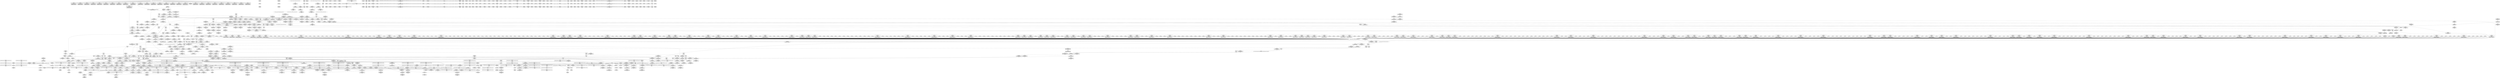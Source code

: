 digraph {
	CE0x43acdf0 [shape=record,shape=Mrecord,label="{CE0x43acdf0|80:_i64,_:_CRE_1623,1624_}"]
	CE0x43d3060 [shape=record,shape=Mrecord,label="{CE0x43d3060|__aa_current_profile:tmp|*SummSource*}"]
	CE0x4396320 [shape=record,shape=Mrecord,label="{CE0x4396320|80:_i64,_:_CRE_430,431_}"]
	CE0x43943f0 [shape=record,shape=Mrecord,label="{CE0x43943f0|get_current:entry|*SummSink*}"]
	CE0x436e3d0 [shape=record,shape=Mrecord,label="{CE0x436e3d0|80:_i64,_:_CRE_415,416_}"]
	CE0x4394740 [shape=record,shape=Mrecord,label="{CE0x4394740|_ret_%struct.task_struct*_%tmp4,_!dbg_!15471|./arch/x86/include/asm/current.h,14}"]
	CE0x440dea0 [shape=record,shape=Mrecord,label="{CE0x440dea0|44:_i32,_48:_i16,_128:_i8*,_:_SCMRE_88,89_|*MultipleSource*|Function::aa_cred_profile&Arg::cred::|security/apparmor/include/context.h,99|security/apparmor/include/context.h,138}"]
	CE0x43e0dd0 [shape=record,shape=Mrecord,label="{CE0x43e0dd0|__aa_current_profile:tmp15|security/apparmor/include/context.h,138|*SummSink*}"]
	CE0x435b280 [shape=record,shape=Mrecord,label="{CE0x435b280|get_current:tmp3|*SummSink*}"]
	CE0x43db1a0 [shape=record,shape=Mrecord,label="{CE0x43db1a0|aa_cred_profile:lnot3|security/apparmor/include/context.h,100}"]
	CE0x4336a10 [shape=record,shape=Mrecord,label="{CE0x4336a10|i64_1|*Constant*}"]
	CE0x43b61d0 [shape=record,shape=Mrecord,label="{CE0x43b61d0|mediated_filesystem:tmp5|security/apparmor/include/apparmor.h,117|*SummSink*}"]
	CE0x438d490 [shape=record,shape=Mrecord,label="{CE0x438d490|i64*_getelementptr_inbounds_(_2_x_i64_,_2_x_i64_*___llvm_gcov_ctr55,_i64_0,_i64_0)|*Constant*}"]
	CE0x4422580 [shape=record,shape=Mrecord,label="{CE0x4422580|i64_6|*Constant*|*SummSource*}"]
	CE0x43820d0 [shape=record,shape=Mrecord,label="{CE0x43820d0|mediated_filesystem:i_sb|security/apparmor/include/apparmor.h,117|*SummSource*}"]
	CE0x4357ac0 [shape=record,shape=Mrecord,label="{CE0x4357ac0|80:_i64,_:_CRE_56,64_|*MultipleSource*|*LoadInst*|security/apparmor/include/apparmor.h,117|security/apparmor/include/apparmor.h,117}"]
	CE0x43db870 [shape=record,shape=Mrecord,label="{CE0x43db870|aa_cred_profile:lnot.ext|security/apparmor/include/context.h,100}"]
	CE0x440b0c0 [shape=record,shape=Mrecord,label="{CE0x440b0c0|aa_cred_profile:tmp14|security/apparmor/include/context.h,100|*SummSink*}"]
	CE0x43a9120 [shape=record,shape=Mrecord,label="{CE0x43a9120|80:_i64,_:_CRE_1344,1345_}"]
	CE0x441b5b0 [shape=record,shape=Mrecord,label="{CE0x441b5b0|i64*_getelementptr_inbounds_(_16_x_i64_,_16_x_i64_*___llvm_gcov_ctr46,_i64_0,_i64_8)|*Constant*}"]
	CE0x43bff30 [shape=record,shape=Mrecord,label="{CE0x43bff30|aa_cred_profile:tmp25|security/apparmor/include/context.h,100|*SummSource*}"]
	CE0x43a6b40 [shape=record,shape=Mrecord,label="{CE0x43a6b40|80:_i64,_:_CRE_1308,1309_}"]
	CE0x439ad40 [shape=record,shape=Mrecord,label="{CE0x439ad40|80:_i64,_:_CRE_561,562_}"]
	CE0x43fb320 [shape=record,shape=Mrecord,label="{CE0x43fb320|i1_true|*Constant*}"]
	CE0x44182b0 [shape=record,shape=Mrecord,label="{CE0x44182b0|aa_cred_profile:if.end}"]
	CE0x43aeaa0 [shape=record,shape=Mrecord,label="{CE0x43aeaa0|80:_i64,_:_CRE_1650,1651_}"]
	CE0x4380ad0 [shape=record,shape=Mrecord,label="{CE0x4380ad0|80:_i64,_:_CRE_224,240_|*MultipleSource*|*LoadInst*|security/apparmor/include/apparmor.h,117|security/apparmor/include/apparmor.h,117}"]
	CE0x43b4510 [shape=record,shape=Mrecord,label="{CE0x43b4510|80:_i64,_:_CRE_1879,1880_}"]
	CE0x4336d50 [shape=record,shape=Mrecord,label="{CE0x4336d50|apparmor_path_truncate:tmp|*SummSource*}"]
	CE0x435e9f0 [shape=record,shape=Mrecord,label="{CE0x435e9f0|__aa_current_profile:tmp7|security/apparmor/include/context.h,138}"]
	CE0x43a4640 [shape=record,shape=Mrecord,label="{CE0x43a4640|80:_i64,_:_CRE_1255,1256_}"]
	"CONST[source:0(mediator),value:0(static)][purpose:{operation}][SrcIdx:5]"
	CE0x4395e00 [shape=record,shape=Mrecord,label="{CE0x4395e00|80:_i64,_:_CRE_425,426_}"]
	CE0x4336bf0 [shape=record,shape=Mrecord,label="{CE0x4336bf0|i64*_getelementptr_inbounds_(_8_x_i64_,_8_x_i64_*___llvm_gcov_ctr63,_i64_0,_i64_0)|*Constant*|*SummSink*}"]
	CE0x440c2f0 [shape=record,shape=Mrecord,label="{CE0x440c2f0|i64*_getelementptr_inbounds_(_16_x_i64_,_16_x_i64_*___llvm_gcov_ctr46,_i64_0,_i64_7)|*Constant*}"]
	CE0x43a3980 [shape=record,shape=Mrecord,label="{CE0x43a3980|80:_i64,_:_CRE_1243,1244_}"]
	CE0x43afed0 [shape=record,shape=Mrecord,label="{CE0x43afed0|80:_i64,_:_CRE_1669,1670_}"]
	CE0x43b83e0 [shape=record,shape=Mrecord,label="{CE0x43b83e0|common_perm:mode|security/apparmor/lsm.c,169|*SummSink*}"]
	CE0x43c11e0 [shape=record,shape=Mrecord,label="{CE0x43c11e0|aa_path_perm:entry|*SummSource*}"]
	CE0x43cd4c0 [shape=record,shape=Mrecord,label="{CE0x43cd4c0|i64_-2147483648|*Constant*|*SummSink*}"]
	CE0x43ae770 [shape=record,shape=Mrecord,label="{CE0x43ae770|80:_i64,_:_CRE_1647,1648_}"]
	CE0x436e920 [shape=record,shape=Mrecord,label="{CE0x436e920|80:_i64,_:_CRE_420,421_}"]
	CE0x439ed80 [shape=record,shape=Mrecord,label="{CE0x439ed80|80:_i64,_:_CRE_621,622_}"]
	CE0x437c330 [shape=record,shape=Mrecord,label="{CE0x437c330|apparmor_path_truncate:tmp16|security/apparmor/lsm.c,288}"]
	CE0x436d4f0 [shape=record,shape=Mrecord,label="{CE0x436d4f0|80:_i64,_:_CRE_401,402_}"]
	CE0x43e0d60 [shape=record,shape=Mrecord,label="{CE0x43e0d60|__aa_current_profile:tmp15|security/apparmor/include/context.h,138|*SummSource*}"]
	CE0x441adc0 [shape=record,shape=Mrecord,label="{CE0x441adc0|aa_cred_profile:tmp18|security/apparmor/include/context.h,100}"]
	CE0x436d3e0 [shape=record,shape=Mrecord,label="{CE0x436d3e0|80:_i64,_:_CRE_400,401_}"]
	CE0x43abb70 [shape=record,shape=Mrecord,label="{CE0x43abb70|80:_i64,_:_CRE_1584,1592_|*MultipleSource*|*LoadInst*|security/apparmor/include/apparmor.h,117|security/apparmor/include/apparmor.h,117}"]
	CE0x440f130 [shape=record,shape=Mrecord,label="{CE0x440f130|44:_i32,_48:_i16,_128:_i8*,_:_SCMRE_144,152_|*MultipleSource*|Function::aa_cred_profile&Arg::cred::|security/apparmor/include/context.h,99|security/apparmor/include/context.h,138}"]
	CE0x437b560 [shape=record,shape=Mrecord,label="{CE0x437b560|44:_i32,_48:_i16,_128:_i8*,_:_SCMRE_40,44_|*MultipleSource*|Function::aa_cred_profile&Arg::cred::|security/apparmor/include/context.h,99|security/apparmor/include/context.h,138}"]
	CE0x4372f00 [shape=record,shape=Mrecord,label="{CE0x4372f00|80:_i64,_:_CRE_449,450_}"]
	CE0x438f990 [shape=record,shape=Mrecord,label="{CE0x438f990|__aa_current_profile:tmp17|security/apparmor/include/context.h,138}"]
	CE0x4377a60 [shape=record,shape=Mrecord,label="{CE0x4377a60|apparmor_path_truncate:tmp4|security/apparmor/lsm.c,284|*SummSink*}"]
	CE0x4384b20 [shape=record,shape=Mrecord,label="{CE0x4384b20|common_perm:tmp4|security/apparmor/lsm.c,169|*SummSink*}"]
	CE0x436db50 [shape=record,shape=Mrecord,label="{CE0x436db50|80:_i64,_:_CRE_407,408_}"]
	CE0x438abf0 [shape=record,shape=Mrecord,label="{CE0x438abf0|i32_66|*Constant*|*SummSink*}"]
	CE0x441f760 [shape=record,shape=Mrecord,label="{CE0x441f760|aa_cred_profile:profile|security/apparmor/include/context.h,100|*SummSink*}"]
	CE0x43ca320 [shape=record,shape=Mrecord,label="{CE0x43ca320|common_perm:if.end|*SummSink*}"]
	CE0x44101f0 [shape=record,shape=Mrecord,label="{CE0x44101f0|aa_cred_profile:tmp12|security/apparmor/include/context.h,100|*SummSink*}"]
	CE0x43d5d50 [shape=record,shape=Mrecord,label="{CE0x43d5d50|44:_i32,_48:_i16,_128:_i8*,_:_SCMRE_36,40_|*MultipleSource*|Function::aa_cred_profile&Arg::cred::|security/apparmor/include/context.h,99|security/apparmor/include/context.h,138}"]
	CE0x43b5440 [shape=record,shape=Mrecord,label="{CE0x43b5440|80:_i64,_:_CRE_2120,2248_|*MultipleSource*|*LoadInst*|security/apparmor/include/apparmor.h,117|security/apparmor/include/apparmor.h,117}"]
	CE0x4399870 [shape=record,shape=Mrecord,label="{CE0x4399870|80:_i64,_:_CRE_472,480_|*MultipleSource*|*LoadInst*|security/apparmor/include/apparmor.h,117|security/apparmor/include/apparmor.h,117}"]
	CE0x439b640 [shape=record,shape=Mrecord,label="{CE0x439b640|80:_i64,_:_CRE_569,570_}"]
	CE0x438f3c0 [shape=record,shape=Mrecord,label="{CE0x438f3c0|i64*_getelementptr_inbounds_(_11_x_i64_,_11_x_i64_*___llvm_gcov_ctr58,_i64_0,_i64_9)|*Constant*|*SummSink*}"]
	CE0x437a510 [shape=record,shape=Mrecord,label="{CE0x437a510|i64_3|*Constant*|*SummSource*}"]
	CE0x440bfb0 [shape=record,shape=Mrecord,label="{CE0x440bfb0|aa_cred_profile:tmp17|security/apparmor/include/context.h,100|*SummSource*}"]
	CE0x43fc320 [shape=record,shape=Mrecord,label="{CE0x43fc320|get_current:tmp2|*SummSource*}"]
	CE0x44187d0 [shape=record,shape=Mrecord,label="{CE0x44187d0|i64*_getelementptr_inbounds_(_16_x_i64_,_16_x_i64_*___llvm_gcov_ctr46,_i64_0,_i64_7)|*Constant*|*SummSink*}"]
	CE0x4388210 [shape=record,shape=Mrecord,label="{CE0x4388210|_ret_i1_%lnot,_!dbg_!15473|security/apparmor/include/apparmor.h,117}"]
	CE0x43dd400 [shape=record,shape=Mrecord,label="{CE0x43dd400|__aa_current_profile:if.then}"]
	CE0x43a5c90 [shape=record,shape=Mrecord,label="{CE0x43a5c90|80:_i64,_:_CRE_1276,1277_}"]
	CE0x4384010 [shape=record,shape=Mrecord,label="{CE0x4384010|i64*_getelementptr_inbounds_(_16_x_i64_,_16_x_i64_*___llvm_gcov_ctr46,_i64_0,_i64_14)|*Constant*|*SummSink*}"]
	CE0x43d8ac0 [shape=record,shape=Mrecord,label="{CE0x43d8ac0|__aa_current_profile:tmp4|security/apparmor/include/context.h,138|*SummSink*}"]
	CE0x43c4120 [shape=record,shape=Mrecord,label="{CE0x43c4120|%struct.aa_task_cxt*_null|*Constant*}"]
	CE0x43aebb0 [shape=record,shape=Mrecord,label="{CE0x43aebb0|80:_i64,_:_CRE_1651,1652_}"]
	CE0x43a7f10 [shape=record,shape=Mrecord,label="{CE0x43a7f10|80:_i64,_:_CRE_1327,1328_}"]
	CE0x4392830 [shape=record,shape=Mrecord,label="{CE0x4392830|aa_cred_profile:cred|Function::aa_cred_profile&Arg::cred::|*SummSource*}"]
	CE0x434d1d0 [shape=record,shape=Mrecord,label="{CE0x434d1d0|apparmor_path_truncate:dentry1|security/apparmor/lsm.c,285|*SummSource*}"]
	CE0x43fd1c0 [shape=record,shape=Mrecord,label="{CE0x43fd1c0|get_current:tmp1|*SummSink*}"]
	CE0x43aa550 [shape=record,shape=Mrecord,label="{CE0x43aa550|80:_i64,_:_CRE_1363,1364_}"]
	CE0x43b5a10 [shape=record,shape=Mrecord,label="{CE0x43b5a10|80:_i64,_:_CRE_2264,2268_|*MultipleSource*|*LoadInst*|security/apparmor/include/apparmor.h,117|security/apparmor/include/apparmor.h,117}"]
	CE0x4359190 [shape=record,shape=Mrecord,label="{CE0x4359190|apparmor_path_truncate:tmp1|*SummSink*}"]
	CE0x4351040 [shape=record,shape=Mrecord,label="{CE0x4351040|mediated_filesystem:tmp2|*SummSink*}"]
	CE0x4393160 [shape=record,shape=Mrecord,label="{CE0x4393160|__aa_current_profile:tmp20|security/apparmor/include/context.h,138|*SummSource*}"]
	CE0x43a1de0 [shape=record,shape=Mrecord,label="{CE0x43a1de0|80:_i64,_:_CRE_1217,1218_}"]
	CE0x436ed60 [shape=record,shape=Mrecord,label="{CE0x436ed60|80:_i64,_:_CRE_424,425_}"]
	CE0x43a0b30 [shape=record,shape=Mrecord,label="{CE0x43a0b30|80:_i64,_:_CRE_720,736_|*MultipleSource*|*LoadInst*|security/apparmor/include/apparmor.h,117|security/apparmor/include/apparmor.h,117}"]
	CE0x4372bd0 [shape=record,shape=Mrecord,label="{CE0x4372bd0|80:_i64,_:_CRE_446,447_}"]
	CE0x43a0750 [shape=record,shape=Mrecord,label="{CE0x43a0750|80:_i64,_:_CRE_704,708_|*MultipleSource*|*LoadInst*|security/apparmor/include/apparmor.h,117|security/apparmor/include/apparmor.h,117}"]
	CE0x43970f0 [shape=record,shape=Mrecord,label="{CE0x43970f0|80:_i64,_:_CRE_443,444_}"]
	CE0x43cc600 [shape=record,shape=Mrecord,label="{CE0x43cc600|common_perm:tmp4|security/apparmor/lsm.c,169}"]
	CE0x43ff1b0 [shape=record,shape=Mrecord,label="{CE0x43ff1b0|aa_cred_profile:tmp31|security/apparmor/include/context.h,100|*SummSink*}"]
	CE0x43a4fd0 [shape=record,shape=Mrecord,label="{CE0x43a4fd0|80:_i64,_:_CRE_1264,1265_}"]
	CE0x438a730 [shape=record,shape=Mrecord,label="{CE0x438a730|common_perm:path|Function::common_perm&Arg::path::|*SummSink*}"]
	CE0x43c9dd0 [shape=record,shape=Mrecord,label="{CE0x43c9dd0|__aa_current_profile:tmp2}"]
	CE0x43ac330 [shape=record,shape=Mrecord,label="{CE0x43ac330|80:_i64,_:_CRE_1608,1612_|*MultipleSource*|*LoadInst*|security/apparmor/include/apparmor.h,117|security/apparmor/include/apparmor.h,117}"]
	CE0x43b8960 [shape=record,shape=Mrecord,label="{CE0x43b8960|i64_3|*Constant*}"]
	CE0x43a9010 [shape=record,shape=Mrecord,label="{CE0x43a9010|80:_i64,_:_CRE_1343,1344_}"]
	CE0x4362fc0 [shape=record,shape=Mrecord,label="{CE0x4362fc0|aa_cred_profile:tmp33|security/apparmor/include/context.h,101|*SummSource*}"]
	CE0x4351b30 [shape=record,shape=Mrecord,label="{CE0x4351b30|__aa_current_profile:land.lhs.true2}"]
	CE0x43cd3f0 [shape=record,shape=Mrecord,label="{CE0x43cd3f0|i64_-2147483648|*Constant*|*SummSource*}"]
	CE0x43c33d0 [shape=record,shape=Mrecord,label="{CE0x43c33d0|_ret_i32_%call17,_!dbg_!15526|security/apparmor/file.c,307|*SummSink*}"]
	CE0x401bf10 [shape=record,shape=Mrecord,label="{CE0x401bf10|i32_0|*Constant*}"]
	CE0x439c1f0 [shape=record,shape=Mrecord,label="{CE0x439c1f0|80:_i64,_:_CRE_580,581_}"]
	CE0x439cfc0 [shape=record,shape=Mrecord,label="{CE0x439cfc0|80:_i64,_:_CRE_593,594_}"]
	CE0x43b5df0 [shape=record,shape=Mrecord,label="{CE0x43b5df0|mediated_filesystem:tmp5|security/apparmor/include/apparmor.h,117}"]
	CE0x43a8ac0 [shape=record,shape=Mrecord,label="{CE0x43a8ac0|80:_i64,_:_CRE_1338,1339_}"]
	CE0x4387f50 [shape=record,shape=Mrecord,label="{CE0x4387f50|mediated_filesystem:entry}"]
	CE0x4396540 [shape=record,shape=Mrecord,label="{CE0x4396540|80:_i64,_:_CRE_432,433_}"]
	CE0x4373ee0 [shape=record,shape=Mrecord,label="{CE0x4373ee0|common_perm:cmp|security/apparmor/lsm.c,169|*SummSink*}"]
	CE0x43a9de0 [shape=record,shape=Mrecord,label="{CE0x43a9de0|80:_i64,_:_CRE_1356,1357_}"]
	CE0x43c4030 [shape=record,shape=Mrecord,label="{CE0x43c4030|aa_cred_profile:tmp5|security/apparmor/include/context.h,99|*SummSource*}"]
	CE0x4370a20 [shape=record,shape=Mrecord,label="{CE0x4370a20|i32_2|*Constant*}"]
	CE0x4392c10 [shape=record,shape=Mrecord,label="{CE0x4392c10|__aa_current_profile:tmp19|security/apparmor/include/context.h,138|*SummSource*}"]
	CE0x439cda0 [shape=record,shape=Mrecord,label="{CE0x439cda0|80:_i64,_:_CRE_591,592_}"]
	CE0x43d72f0 [shape=record,shape=Mrecord,label="{CE0x43d72f0|i64_0|*Constant*}"]
	CE0x43b96c0 [shape=record,shape=Mrecord,label="{CE0x43b96c0|44:_i32,_48:_i16,_128:_i8*,_:_SCMRE_0,4_|*MultipleSource*|Function::aa_cred_profile&Arg::cred::|security/apparmor/include/context.h,99|security/apparmor/include/context.h,138}"]
	CE0x4363dc0 [shape=record,shape=Mrecord,label="{CE0x4363dc0|aa_cred_profile:tmp34|security/apparmor/include/context.h,101|*SummSink*}"]
	CE0x439f930 [shape=record,shape=Mrecord,label="{CE0x439f930|80:_i64,_:_CRE_632,640_|*MultipleSource*|*LoadInst*|security/apparmor/include/apparmor.h,117|security/apparmor/include/apparmor.h,117}"]
	CE0x43a3ed0 [shape=record,shape=Mrecord,label="{CE0x43a3ed0|80:_i64,_:_CRE_1248,1249_}"]
	CE0x4350f60 [shape=record,shape=Mrecord,label="{CE0x4350f60|mediated_filesystem:tmp2}"]
	CE0x4395be0 [shape=record,shape=Mrecord,label="{CE0x4395be0|i64*_getelementptr_inbounds_(_11_x_i64_,_11_x_i64_*___llvm_gcov_ctr58,_i64_0,_i64_9)|*Constant*|*SummSource*}"]
	CE0x43b11f0 [shape=record,shape=Mrecord,label="{CE0x43b11f0|80:_i64,_:_CRE_1687,1688_}"]
	CE0x438e350 [shape=record,shape=Mrecord,label="{CE0x438e350|i8*_getelementptr_inbounds_(_36_x_i8_,_36_x_i8_*_.str12,_i32_0,_i32_0)|*Constant*|*SummSource*}"]
	CE0x437ba10 [shape=record,shape=Mrecord,label="{CE0x437ba10|mediated_filesystem:lnot|security/apparmor/include/apparmor.h,117}"]
	CE0x43e29b0 [shape=record,shape=Mrecord,label="{CE0x43e29b0|__aa_current_profile:tmp14|security/apparmor/include/context.h,138}"]
	CE0x4396650 [shape=record,shape=Mrecord,label="{CE0x4396650|80:_i64,_:_CRE_433,434_}"]
	CE0x439ceb0 [shape=record,shape=Mrecord,label="{CE0x439ceb0|80:_i64,_:_CRE_592,593_}"]
	CE0x43da2b0 [shape=record,shape=Mrecord,label="{CE0x43da2b0|aa_cred_profile:if.then}"]
	CE0x441ae30 [shape=record,shape=Mrecord,label="{CE0x441ae30|aa_cred_profile:tmp18|security/apparmor/include/context.h,100|*SummSource*}"]
	CE0x43b4e70 [shape=record,shape=Mrecord,label="{CE0x43b4e70|80:_i64,_:_CRE_1928,2056_|*MultipleSource*|*LoadInst*|security/apparmor/include/apparmor.h,117|security/apparmor/include/apparmor.h,117}"]
	CE0x43b6960 [shape=record,shape=Mrecord,label="{CE0x43b6960|GLOBAL:__llvm_gcov_ctr58|Global_var:__llvm_gcov_ctr58}"]
	CE0x438ef60 [shape=record,shape=Mrecord,label="{CE0x438ef60|i32_138|*Constant*|*SummSource*}"]
	CE0x43abf50 [shape=record,shape=Mrecord,label="{CE0x43abf50|80:_i64,_:_CRE_1596,1600_|*MultipleSource*|*LoadInst*|security/apparmor/include/apparmor.h,117|security/apparmor/include/apparmor.h,117}"]
	CE0x4363180 [shape=record,shape=Mrecord,label="{CE0x4363180|aa_cred_profile:tmp33|security/apparmor/include/context.h,101|*SummSink*}"]
	CE0x43537c0 [shape=record,shape=Mrecord,label="{CE0x43537c0|mediated_filesystem:tmp3}"]
	CE0x439e720 [shape=record,shape=Mrecord,label="{CE0x439e720|80:_i64,_:_CRE_615,616_}"]
	CE0x43c2b80 [shape=record,shape=Mrecord,label="{CE0x43c2b80|aa_path_perm:cond|Function::aa_path_perm&Arg::cond::}"]
	CE0x43c1f60 [shape=record,shape=Mrecord,label="{CE0x43c1f60|aa_path_perm:path|Function::aa_path_perm&Arg::path::|*SummSource*}"]
	CE0x432e930 [shape=record,shape=Mrecord,label="{CE0x432e930|apparmor_path_truncate:call|security/apparmor/lsm.c,288}"]
	CE0x43ab430 [shape=record,shape=Mrecord,label="{CE0x43ab430|80:_i64,_:_CRE_1384,1392_|*MultipleSource*|*LoadInst*|security/apparmor/include/apparmor.h,117|security/apparmor/include/apparmor.h,117}"]
	CE0x438cbd0 [shape=record,shape=Mrecord,label="{CE0x438cbd0|apparmor_path_truncate:tmp25|security/apparmor/lsm.c,293}"]
	CE0x43acf00 [shape=record,shape=Mrecord,label="{CE0x43acf00|80:_i64,_:_CRE_1624,1625_}"]
	CE0x43e2e70 [shape=record,shape=Mrecord,label="{CE0x43e2e70|i1_true|*Constant*}"]
	CE0x43b5fe0 [shape=record,shape=Mrecord,label="{CE0x43b5fe0|mediated_filesystem:tmp5|security/apparmor/include/apparmor.h,117|*SummSource*}"]
	CE0x438d1d0 [shape=record,shape=Mrecord,label="{CE0x438d1d0|_ret_i32_%retval.0,_!dbg_!15489|security/apparmor/lsm.c,293|*SummSource*}"]
	CE0x43a0560 [shape=record,shape=Mrecord,label="{CE0x43a0560|80:_i64,_:_CRE_696,704_|*MultipleSource*|*LoadInst*|security/apparmor/include/apparmor.h,117|security/apparmor/include/apparmor.h,117}"]
	CE0x43d9850 [shape=record,shape=Mrecord,label="{CE0x43d9850|aa_cred_profile:tmp3|*SummSource*}"]
	CE0x4355680 [shape=record,shape=Mrecord,label="{CE0x4355680|common_perm:bb|*SummSink*}"]
	CE0x43bb8e0 [shape=record,shape=Mrecord,label="{CE0x43bb8e0|common_perm:tmp7|security/apparmor/lsm.c,170|*SummSource*}"]
	CE0x432fab0 [shape=record,shape=Mrecord,label="{CE0x432fab0|i64_1|*Constant*|*SummSink*}"]
	CE0x43d3920 [shape=record,shape=Mrecord,label="{CE0x43d3920|__aa_current_profile:tmp12|security/apparmor/include/context.h,138|*SummSource*}"]
	CE0x43aa110 [shape=record,shape=Mrecord,label="{CE0x43aa110|80:_i64,_:_CRE_1359,1360_}"]
	CE0x43c2400 [shape=record,shape=Mrecord,label="{CE0x43c2400|aa_path_perm:flags|Function::aa_path_perm&Arg::flags::|*SummSource*}"]
	CE0x438ead0 [shape=record,shape=Mrecord,label="{CE0x438ead0|GLOBAL:lockdep_rcu_suspicious|*Constant*|*SummSource*}"]
	CE0x4370a90 [shape=record,shape=Mrecord,label="{CE0x4370a90|apparmor_path_truncate:tmp3|security/apparmor/lsm.c,284|*SummSink*}"]
	CE0x4377490 [shape=record,shape=Mrecord,label="{CE0x4377490|apparmor_path_truncate:tmp4|security/apparmor/lsm.c,284}"]
	CE0x43cb150 [shape=record,shape=Mrecord,label="{CE0x43cb150|_call_void_mcount()_#2}"]
	CE0x43fb930 [shape=record,shape=Mrecord,label="{CE0x43fb930|aa_cred_profile:tmp13}"]
	CE0x44106c0 [shape=record,shape=Mrecord,label="{CE0x44106c0|aa_cred_profile:tmp1|*SummSource*}"]
	CE0x43c99c0 [shape=record,shape=Mrecord,label="{CE0x43c99c0|common_perm:tmp1|*SummSource*}"]
	CE0x43c9320 [shape=record,shape=Mrecord,label="{CE0x43c9320|i64*_getelementptr_inbounds_(_16_x_i64_,_16_x_i64_*___llvm_gcov_ctr46,_i64_0,_i64_4)|*Constant*|*SummSink*}"]
	CE0x43fc950 [shape=record,shape=Mrecord,label="{CE0x43fc950|i64*_getelementptr_inbounds_(_16_x_i64_,_16_x_i64_*___llvm_gcov_ctr46,_i64_0,_i64_1)|*Constant*|*SummSink*}"]
	CE0x440b020 [shape=record,shape=Mrecord,label="{CE0x440b020|aa_cred_profile:tmp14|security/apparmor/include/context.h,100|*SummSource*}"]
	CE0x441ed70 [shape=record,shape=Mrecord,label="{CE0x441ed70|aa_cred_profile:tmp11|security/apparmor/include/context.h,100}"]
	CE0x43b0970 [shape=record,shape=Mrecord,label="{CE0x43b0970|80:_i64,_:_CRE_1679,1680_}"]
	CE0x43a60d0 [shape=record,shape=Mrecord,label="{CE0x43a60d0|80:_i64,_:_CRE_1280,1288_|*MultipleSource*|*LoadInst*|security/apparmor/include/apparmor.h,117|security/apparmor/include/apparmor.h,117}"]
	CE0x43a9ab0 [shape=record,shape=Mrecord,label="{CE0x43a9ab0|80:_i64,_:_CRE_1353,1354_}"]
	CE0x4419d00 [shape=record,shape=Mrecord,label="{CE0x4419d00|_call_void_asm_sideeffect_1:_09ud2_0A.pushsection___bug_table,_22a_22_0A2:_09.long_1b_-_2b,_$_0:c_-_2b_0A_09.word_$_1:c_,_0_0A_09.org_2b+$_2:c_0A.popsection_,_i,i,i,_dirflag_,_fpsr_,_flags_(i8*_getelementptr_inbounds_(_36_x_i8_,_36_x_i8_*_.str12,_i32_0,_i32_0),_i32_100,_i64_12)_#2,_!dbg_!15490,_!srcloc_!15493|security/apparmor/include/context.h,100|*SummSource*}"]
	CE0x43bb950 [shape=record,shape=Mrecord,label="{CE0x43bb950|common_perm:tmp7|security/apparmor/lsm.c,170|*SummSink*}"]
	CE0x435e310 [shape=record,shape=Mrecord,label="{CE0x435e310|common_perm:tmp}"]
	CE0x43401b0 [shape=record,shape=Mrecord,label="{CE0x43401b0|apparmor_path_truncate:path|Function::apparmor_path_truncate&Arg::path::|*SummSink*}"]
	CE0x43a1bc0 [shape=record,shape=Mrecord,label="{CE0x43a1bc0|80:_i64,_:_CRE_1215,1216_}"]
	CE0x436e0a0 [shape=record,shape=Mrecord,label="{CE0x436e0a0|80:_i64,_:_CRE_412,413_}"]
	CE0x4396760 [shape=record,shape=Mrecord,label="{CE0x4396760|80:_i64,_:_CRE_434,435_}"]
	CE0x43b0200 [shape=record,shape=Mrecord,label="{CE0x43b0200|80:_i64,_:_CRE_1672,1673_}"]
	CE0x440fa40 [shape=record,shape=Mrecord,label="{CE0x440fa40|%struct.aa_profile*_null|*Constant*}"]
	CE0x43ca2b0 [shape=record,shape=Mrecord,label="{CE0x43ca2b0|common_perm:if.end|*SummSource*}"]
	CE0x434ca50 [shape=record,shape=Mrecord,label="{CE0x434ca50|apparmor_path_truncate:mode|security/apparmor/lsm.c,284}"]
	CE0x43a6e10 [shape=record,shape=Mrecord,label="{CE0x43a6e10|80:_i64,_:_CRE_1311,1312_}"]
	CE0x436e2c0 [shape=record,shape=Mrecord,label="{CE0x436e2c0|80:_i64,_:_CRE_414,415_}"]
	CE0x4399dc0 [shape=record,shape=Mrecord,label="{CE0x4399dc0|80:_i64,_:_CRE_496,504_|*MultipleSource*|*LoadInst*|security/apparmor/include/apparmor.h,117|security/apparmor/include/apparmor.h,117}"]
	CE0x4422740 [shape=record,shape=Mrecord,label="{CE0x4422740|aa_cred_profile:tmp15|security/apparmor/include/context.h,100}"]
	CE0x43d8de0 [shape=record,shape=Mrecord,label="{CE0x43d8de0|aa_cred_profile:tobool|security/apparmor/include/context.h,100|*SummSource*}"]
	CE0x439ca70 [shape=record,shape=Mrecord,label="{CE0x439ca70|80:_i64,_:_CRE_588,589_}"]
	CE0x4355ae0 [shape=record,shape=Mrecord,label="{CE0x4355ae0|__aa_current_profile:tmp6|security/apparmor/include/context.h,138}"]
	CE0x43a5b80 [shape=record,shape=Mrecord,label="{CE0x43a5b80|80:_i64,_:_CRE_1275,1276_}"]
	CE0x4344820 [shape=record,shape=Mrecord,label="{CE0x4344820|i64*_getelementptr_inbounds_(_2_x_i64_,_2_x_i64_*___llvm_gcov_ctr55,_i64_0,_i64_0)|*Constant*|*SummSource*}"]
	CE0x439bca0 [shape=record,shape=Mrecord,label="{CE0x439bca0|80:_i64,_:_CRE_575,576_}"]
	CE0x43a7ad0 [shape=record,shape=Mrecord,label="{CE0x43a7ad0|80:_i64,_:_CRE_1323,1324_}"]
	CE0x435b6d0 [shape=record,shape=Mrecord,label="{CE0x435b6d0|apparmor_path_truncate:cond|security/apparmor/lsm.c, 284|*SummSink*}"]
	CE0x43bc9d0 [shape=record,shape=Mrecord,label="{CE0x43bc9d0|__aa_current_profile:call|security/apparmor/include/context.h,138|*SummSink*}"]
	CE0x43a9890 [shape=record,shape=Mrecord,label="{CE0x43a9890|80:_i64,_:_CRE_1351,1352_}"]
	CE0x440cf40 [shape=record,shape=Mrecord,label="{CE0x440cf40|44:_i32,_48:_i16,_128:_i8*,_:_SCMRE_152,160_|*MultipleSource*|Function::aa_cred_profile&Arg::cred::|security/apparmor/include/context.h,99|security/apparmor/include/context.h,138}"]
	CE0x43afa90 [shape=record,shape=Mrecord,label="{CE0x43afa90|80:_i64,_:_CRE_1665,1666_}"]
	CE0x43a4a80 [shape=record,shape=Mrecord,label="{CE0x43a4a80|80:_i64,_:_CRE_1259,1260_}"]
	CE0x4372790 [shape=record,shape=Mrecord,label="{CE0x4372790|apparmor_path_truncate:tmp7|security/apparmor/lsm.c,285|*SummSink*}"]
	CE0x43b42f0 [shape=record,shape=Mrecord,label="{CE0x43b42f0|80:_i64,_:_CRE_1877,1878_}"]
	CE0x4392ba0 [shape=record,shape=Mrecord,label="{CE0x4392ba0|__aa_current_profile:tmp19|security/apparmor/include/context.h,138}"]
	CE0x437c890 [shape=record,shape=Mrecord,label="{CE0x437c890|apparmor_path_truncate:i_mode|security/apparmor/lsm.c,285|*SummSource*}"]
	CE0x436b890 [shape=record,shape=Mrecord,label="{CE0x436b890|80:_i64,_:_CRE_320,328_|*MultipleSource*|*LoadInst*|security/apparmor/include/apparmor.h,117|security/apparmor/include/apparmor.h,117}"]
	CE0x43caac0 [shape=record,shape=Mrecord,label="{CE0x43caac0|_call_void_mcount()_#2|*SummSource*}"]
	CE0x4399430 [shape=record,shape=Mrecord,label="{CE0x4399430|80:_i64,_:_CRE_461,462_}"]
	CE0x43a8ce0 [shape=record,shape=Mrecord,label="{CE0x43a8ce0|80:_i64,_:_CRE_1340,1341_}"]
	CE0x4377fe0 [shape=record,shape=Mrecord,label="{CE0x4377fe0|apparmor_path_truncate:dentry3|security/apparmor/lsm.c,288|*SummSink*}"]
	CE0x43faf70 [shape=record,shape=Mrecord,label="{CE0x43faf70|%struct.aa_profile*_null|*Constant*|*SummSink*}"]
	CE0x43a6510 [shape=record,shape=Mrecord,label="{CE0x43a6510|80:_i64,_:_CRE_1304,1305_}"]
	CE0x440b780 [shape=record,shape=Mrecord,label="{CE0x440b780|aa_cred_profile:tmp16|security/apparmor/include/context.h,100}"]
	CE0x4338f10 [shape=record,shape=Mrecord,label="{CE0x4338f10|apparmor_path_truncate:lor.lhs.false|*SummSink*}"]
	CE0x4357920 [shape=record,shape=Mrecord,label="{CE0x4357920|80:_i64,_:_CRE_48,56_|*MultipleSource*|*LoadInst*|security/apparmor/include/apparmor.h,117|security/apparmor/include/apparmor.h,117}"]
	CE0x43ca530 [shape=record,shape=Mrecord,label="{CE0x43ca530|i64*_getelementptr_inbounds_(_5_x_i64_,_5_x_i64_*___llvm_gcov_ctr57,_i64_0,_i64_0)|*Constant*|*SummSource*}"]
	CE0x43d2650 [shape=record,shape=Mrecord,label="{CE0x43d2650|aa_cred_profile:tmp2|*SummSink*}"]
	CE0x439a1a0 [shape=record,shape=Mrecord,label="{CE0x439a1a0|80:_i64,_:_CRE_512,528_|*MultipleSource*|*LoadInst*|security/apparmor/include/apparmor.h,117|security/apparmor/include/apparmor.h,117}"]
	CE0x43be730 [shape=record,shape=Mrecord,label="{CE0x43be730|i64*_getelementptr_inbounds_(_16_x_i64_,_16_x_i64_*___llvm_gcov_ctr46,_i64_0,_i64_9)|*Constant*|*SummSource*}"]
	CE0x43a77a0 [shape=record,shape=Mrecord,label="{CE0x43a77a0|80:_i64,_:_CRE_1320,1321_}"]
	CE0x436b6a0 [shape=record,shape=Mrecord,label="{CE0x436b6a0|80:_i64,_:_CRE_312,320_|*MultipleSource*|*LoadInst*|security/apparmor/include/apparmor.h,117|security/apparmor/include/apparmor.h,117}"]
	CE0x43d68d0 [shape=record,shape=Mrecord,label="{CE0x43d68d0|i64*_getelementptr_inbounds_(_11_x_i64_,_11_x_i64_*___llvm_gcov_ctr58,_i64_0,_i64_0)|*Constant*}"]
	CE0x4357fa0 [shape=record,shape=Mrecord,label="{CE0x4357fa0|80:_i64,_:_CRE_80,88_|*MultipleSource*|*LoadInst*|security/apparmor/include/apparmor.h,117|security/apparmor/include/apparmor.h,117}"]
	CE0x43b9480 [shape=record,shape=Mrecord,label="{CE0x43b9480|i32_22|*Constant*|*SummSink*}"]
	CE0x4386470 [shape=record,shape=Mrecord,label="{CE0x4386470|apparmor_path_truncate:tmp20|security/apparmor/lsm.c,289}"]
	CE0x436ec50 [shape=record,shape=Mrecord,label="{CE0x436ec50|80:_i64,_:_CRE_423,424_}"]
	CE0x43fd480 [shape=record,shape=Mrecord,label="{CE0x43fd480|get_current:tmp}"]
	CE0x439ea50 [shape=record,shape=Mrecord,label="{CE0x439ea50|80:_i64,_:_CRE_618,619_}"]
	CE0x43575e0 [shape=record,shape=Mrecord,label="{CE0x43575e0|80:_i64,_:_CRE_32,40_|*MultipleSource*|*LoadInst*|security/apparmor/include/apparmor.h,117|security/apparmor/include/apparmor.h,117}"]
	CE0x4400330 [shape=record,shape=Mrecord,label="{CE0x4400330|aa_cred_profile:tmp27|security/apparmor/include/context.h,100|*SummSink*}"]
	CE0x43a2660 [shape=record,shape=Mrecord,label="{CE0x43a2660|80:_i64,_:_CRE_1225,1226_}"]
	CE0x4419e80 [shape=record,shape=Mrecord,label="{CE0x4419e80|_call_void_asm_sideeffect_1:_09ud2_0A.pushsection___bug_table,_22a_22_0A2:_09.long_1b_-_2b,_$_0:c_-_2b_0A_09.word_$_1:c_,_0_0A_09.org_2b+$_2:c_0A.popsection_,_i,i,i,_dirflag_,_fpsr_,_flags_(i8*_getelementptr_inbounds_(_36_x_i8_,_36_x_i8_*_.str12,_i32_0,_i32_0),_i32_100,_i64_12)_#2,_!dbg_!15490,_!srcloc_!15493|security/apparmor/include/context.h,100|*SummSink*}"]
	CE0x43b3e30 [shape=record,shape=Mrecord,label="{CE0x43b3e30|80:_i64,_:_CRE_1873,1874_}"]
	CE0x4357780 [shape=record,shape=Mrecord,label="{CE0x4357780|80:_i64,_:_CRE_40,48_|*MultipleSource*|*LoadInst*|security/apparmor/include/apparmor.h,117|security/apparmor/include/apparmor.h,117}"]
	CE0x43bd870 [shape=record,shape=Mrecord,label="{CE0x43bd870|void_(i8*,_i32,_i64)*_asm_sideeffect_1:_09ud2_0A.pushsection___bug_table,_22a_22_0A2:_09.long_1b_-_2b,_$_0:c_-_2b_0A_09.word_$_1:c_,_0_0A_09.org_2b+$_2:c_0A.popsection_,_i,i,i,_dirflag_,_fpsr_,_flags_|*SummSource*}"]
	CE0x4385cf0 [shape=record,shape=Mrecord,label="{CE0x4385cf0|i64*_getelementptr_inbounds_(_8_x_i64_,_8_x_i64_*___llvm_gcov_ctr63,_i64_0,_i64_5)|*Constant*|*SummSource*}"]
	CE0x4386be0 [shape=record,shape=Mrecord,label="{CE0x4386be0|apparmor_path_truncate:tmp21|security/apparmor/lsm.c,289|*SummSink*}"]
	CE0x43c1bd0 [shape=record,shape=Mrecord,label="{CE0x43c1bd0|aa_path_perm:profile|Function::aa_path_perm&Arg::profile::|*SummSink*}"]
	CE0x43dd5a0 [shape=record,shape=Mrecord,label="{CE0x43dd5a0|__aa_current_profile:if.then|*SummSink*}"]
	CE0x43ad010 [shape=record,shape=Mrecord,label="{CE0x43ad010|80:_i64,_:_CRE_1625,1626_}"]
	CE0x4352980 [shape=record,shape=Mrecord,label="{CE0x4352980|mediated_filesystem:tmp1}"]
	CE0x440bbe0 [shape=record,shape=Mrecord,label="{CE0x440bbe0|aa_cred_profile:tmp16|security/apparmor/include/context.h,100|*SummSink*}"]
	CE0x43b00f0 [shape=record,shape=Mrecord,label="{CE0x43b00f0|80:_i64,_:_CRE_1671,1672_}"]
	CE0x436d820 [shape=record,shape=Mrecord,label="{CE0x436d820|80:_i64,_:_CRE_404,405_}"]
	CE0x43529f0 [shape=record,shape=Mrecord,label="{CE0x43529f0|mediated_filesystem:tmp1|*SummSource*}"]
	CE0x4379e80 [shape=record,shape=Mrecord,label="{CE0x4379e80|mediated_filesystem:tobool|security/apparmor/include/apparmor.h,117|*SummSink*}"]
	CE0x43aadd0 [shape=record,shape=Mrecord,label="{CE0x43aadd0|80:_i64,_:_CRE_1371,1372_}"]
	CE0x4395b70 [shape=record,shape=Mrecord,label="{CE0x4395b70|i64*_getelementptr_inbounds_(_11_x_i64_,_11_x_i64_*___llvm_gcov_ctr58,_i64_0,_i64_9)|*Constant*}"]
	CE0x43aacc0 [shape=record,shape=Mrecord,label="{CE0x43aacc0|80:_i64,_:_CRE_1370,1371_}"]
	CE0x440b5c0 [shape=record,shape=Mrecord,label="{CE0x440b5c0|aa_cred_profile:tmp15|security/apparmor/include/context.h,100|*SummSink*}"]
	CE0x43a7e00 [shape=record,shape=Mrecord,label="{CE0x43a7e00|80:_i64,_:_CRE_1326,1327_}"]
	CE0x4377240 [shape=record,shape=Mrecord,label="{CE0x4377240|apparmor_path_truncate:tmp11|security/apparmor/lsm.c,288|*SummSource*}"]
	CE0x4379210 [shape=record,shape=Mrecord,label="{CE0x4379210|_ret_%struct.aa_profile*_%tmp34,_!dbg_!15510|security/apparmor/include/context.h,101|*SummSink*}"]
	CE0x43e3370 [shape=record,shape=Mrecord,label="{CE0x43e3370|i64*_getelementptr_inbounds_(_11_x_i64_,_11_x_i64_*___llvm_gcov_ctr58,_i64_0,_i64_8)|*Constant*|*SummSource*}"]
	CE0x43ff090 [shape=record,shape=Mrecord,label="{CE0x43ff090|aa_cred_profile:tmp31|security/apparmor/include/context.h,100|*SummSource*}"]
	CE0x4370d40 [shape=record,shape=Mrecord,label="{CE0x4370d40|apparmor_path_truncate:tmp14|*LoadInst*|security/apparmor/lsm.c,288|*SummSink*}"]
	CE0x43c0ea0 [shape=record,shape=Mrecord,label="{CE0x43c0ea0|GLOBAL:aa_path_perm|*Constant*|*SummSource*}"]
	CE0x43d5210 [shape=record,shape=Mrecord,label="{CE0x43d5210|__aa_current_profile:tobool|security/apparmor/include/context.h,138|*SummSource*}"]
	CE0x435e380 [shape=record,shape=Mrecord,label="{CE0x435e380|COLLAPSED:_GCMRE___llvm_gcov_ctr57_internal_global_5_x_i64_zeroinitializer:_elem_0:default:}"]
	CE0x43adcd0 [shape=record,shape=Mrecord,label="{CE0x43adcd0|80:_i64,_:_CRE_1637,1638_}"]
	CE0x43db530 [shape=record,shape=Mrecord,label="{CE0x43db530|aa_cred_profile:lnot3|security/apparmor/include/context.h,100|*SummSource*}"]
	CE0x439da60 [shape=record,shape=Mrecord,label="{CE0x439da60|80:_i64,_:_CRE_603,604_}"]
	CE0x43b5630 [shape=record,shape=Mrecord,label="{CE0x43b5630|80:_i64,_:_CRE_2248,2256_|*MultipleSource*|*LoadInst*|security/apparmor/include/apparmor.h,117|security/apparmor/include/apparmor.h,117}"]
	CE0x43cc730 [shape=record,shape=Mrecord,label="{CE0x43cc730|common_perm:tmp3|security/apparmor/lsm.c,169|*SummSink*}"]
	CE0x4374230 [shape=record,shape=Mrecord,label="{CE0x4374230|i64_3|*Constant*}"]
	CE0x439c960 [shape=record,shape=Mrecord,label="{CE0x439c960|80:_i64,_:_CRE_587,588_}"]
	CE0x4352c40 [shape=record,shape=Mrecord,label="{CE0x4352c40|i64*_getelementptr_inbounds_(_2_x_i64_,_2_x_i64_*___llvm_gcov_ctr55,_i64_0,_i64_1)|*Constant*}"]
	CE0x439a390 [shape=record,shape=Mrecord,label="{CE0x439a390|80:_i64,_:_CRE_528,536_|*MultipleSource*|*LoadInst*|security/apparmor/include/apparmor.h,117|security/apparmor/include/apparmor.h,117}"]
	CE0x43a3dc0 [shape=record,shape=Mrecord,label="{CE0x43a3dc0|80:_i64,_:_CRE_1247,1248_}"]
	CE0x438c770 [shape=record,shape=Mrecord,label="{CE0x438c770|apparmor_path_truncate:tmp24|security/apparmor/lsm.c,293|*SummSink*}"]
	CE0x43bde20 [shape=record,shape=Mrecord,label="{CE0x43bde20|i32_100|*Constant*|*SummSource*}"]
	CE0x43dc780 [shape=record,shape=Mrecord,label="{CE0x43dc780|__aa_current_profile:do.end|*SummSource*}"]
	CE0x436d710 [shape=record,shape=Mrecord,label="{CE0x436d710|80:_i64,_:_CRE_403,404_}"]
	CE0x43ba3c0 [shape=record,shape=Mrecord,label="{CE0x43ba3c0|i64*_getelementptr_inbounds_(_16_x_i64_,_16_x_i64_*___llvm_gcov_ctr46,_i64_0,_i64_0)|*Constant*|*SummSink*}"]
	CE0x43ad340 [shape=record,shape=Mrecord,label="{CE0x43ad340|80:_i64,_:_CRE_1628,1629_}"]
	CE0x43aedd0 [shape=record,shape=Mrecord,label="{CE0x43aedd0|80:_i64,_:_CRE_1653,1654_}"]
	CE0x43d3c40 [shape=record,shape=Mrecord,label="{CE0x43d3c40|i64*_getelementptr_inbounds_(_11_x_i64_,_11_x_i64_*___llvm_gcov_ctr58,_i64_0,_i64_6)|*Constant*}"]
	CE0x438fbe0 [shape=record,shape=Mrecord,label="{CE0x438fbe0|__aa_current_profile:tmp18|security/apparmor/include/context.h,138}"]
	CE0x43a3430 [shape=record,shape=Mrecord,label="{CE0x43a3430|80:_i64,_:_CRE_1238,1239_}"]
	CE0x43ae990 [shape=record,shape=Mrecord,label="{CE0x43ae990|80:_i64,_:_CRE_1649,1650_}"]
	CE0x438b880 [shape=record,shape=Mrecord,label="{CE0x438b880|_ret_i32_%error.0,_!dbg_!15483|security/apparmor/lsm.c,172|*SummSink*}"]
	CE0x434cc20 [shape=record,shape=Mrecord,label="{CE0x434cc20|apparmor_path_truncate:mode|security/apparmor/lsm.c,284|*SummSink*}"]
	CE0x43d5750 [shape=record,shape=Mrecord,label="{CE0x43d5750|__aa_current_profile:tmp7|security/apparmor/include/context.h,138|*SummSink*}"]
	CE0x43a8460 [shape=record,shape=Mrecord,label="{CE0x43a8460|80:_i64,_:_CRE_1332,1333_}"]
	CE0x43c32a0 [shape=record,shape=Mrecord,label="{CE0x43c32a0|_ret_i32_%call17,_!dbg_!15526|security/apparmor/file.c,307|*SummSource*}"]
	CE0x440ba60 [shape=record,shape=Mrecord,label="{CE0x440ba60|aa_cred_profile:tmp16|security/apparmor/include/context.h,100|*SummSource*}"]
	CE0x436ba80 [shape=record,shape=Mrecord,label="{CE0x436ba80|80:_i64,_:_CRE_328,336_|*MultipleSource*|*LoadInst*|security/apparmor/include/apparmor.h,117|security/apparmor/include/apparmor.h,117}"]
	CE0x43aa880 [shape=record,shape=Mrecord,label="{CE0x43aa880|80:_i64,_:_CRE_1366,1367_}"]
	CE0x439f600 [shape=record,shape=Mrecord,label="{CE0x439f600|80:_i64,_:_CRE_629,630_}"]
	CE0x439e0c0 [shape=record,shape=Mrecord,label="{CE0x439e0c0|80:_i64,_:_CRE_609,610_}"]
	CE0x432e7c0 [shape=record,shape=Mrecord,label="{CE0x432e7c0|apparmor_path_truncate:tmp15|security/apparmor/lsm.c,288|*SummSource*}"]
	CE0x43c81c0 [shape=record,shape=Mrecord,label="{CE0x43c81c0|get_current:bb|*SummSource*}"]
	CE0x439f3e0 [shape=record,shape=Mrecord,label="{CE0x439f3e0|80:_i64,_:_CRE_627,628_}"]
	CE0x43a8f00 [shape=record,shape=Mrecord,label="{CE0x43a8f00|80:_i64,_:_CRE_1342,1343_}"]
	CE0x43d5bd0 [shape=record,shape=Mrecord,label="{CE0x43d5bd0|44:_i32,_48:_i16,_128:_i8*,_:_SCMRE_32,36_|*MultipleSource*|Function::aa_cred_profile&Arg::cred::|security/apparmor/include/context.h,99|security/apparmor/include/context.h,138}"]
	CE0x435b7b0 [shape=record,shape=Mrecord,label="{CE0x435b7b0|_call_void_mcount()_#2|*SummSource*}"]
	CE0x434cb50 [shape=record,shape=Mrecord,label="{CE0x434cb50|apparmor_path_truncate:mode|security/apparmor/lsm.c,284|*SummSource*}"]
	CE0x43b1b50 [shape=record,shape=Mrecord,label="{CE0x43b1b50|80:_i64,_:_CRE_1728,1736_|*MultipleSource*|*LoadInst*|security/apparmor/include/apparmor.h,117|security/apparmor/include/apparmor.h,117}"]
	CE0x43a5a70 [shape=record,shape=Mrecord,label="{CE0x43a5a70|80:_i64,_:_CRE_1274,1275_}"]
	CE0x4421410 [shape=record,shape=Mrecord,label="{CE0x4421410|aa_cred_profile:expval|security/apparmor/include/context.h,100}"]
	CE0x4342cb0 [shape=record,shape=Mrecord,label="{CE0x4342cb0|i32_1|*Constant*|*SummSink*}"]
	CE0x4372080 [shape=record,shape=Mrecord,label="{CE0x4372080|apparmor_path_truncate:d_inode2|security/apparmor/lsm.c,285|*SummSink*}"]
	CE0x438fa00 [shape=record,shape=Mrecord,label="{CE0x438fa00|__aa_current_profile:tmp17|security/apparmor/include/context.h,138|*SummSource*}"]
	CE0x440a340 [shape=record,shape=Mrecord,label="{CE0x440a340|44:_i32,_48:_i16,_128:_i8*,_:_SCMRE_56,64_|*MultipleSource*|Function::aa_cred_profile&Arg::cred::|security/apparmor/include/context.h,99|security/apparmor/include/context.h,138}"]
	CE0x43a8570 [shape=record,shape=Mrecord,label="{CE0x43a8570|80:_i64,_:_CRE_1333,1334_}"]
	CE0x43bc4d0 [shape=record,shape=Mrecord,label="{CE0x43bc4d0|common_perm:call1|security/apparmor/lsm.c,170|*SummSink*}"]
	CE0x43b4620 [shape=record,shape=Mrecord,label="{CE0x43b4620|80:_i64,_:_CRE_1880,1884_|*MultipleSource*|*LoadInst*|security/apparmor/include/apparmor.h,117|security/apparmor/include/apparmor.h,117}"]
	CE0x43fc750 [shape=record,shape=Mrecord,label="{CE0x43fc750|i64*_getelementptr_inbounds_(_16_x_i64_,_16_x_i64_*___llvm_gcov_ctr46,_i64_0,_i64_1)|*Constant*|*SummSource*}"]
	CE0x43bfa30 [shape=record,shape=Mrecord,label="{CE0x43bfa30|aa_cred_profile:tmp24|security/apparmor/include/context.h,100|*SummSink*}"]
	CE0x43b4240 [shape=record,shape=Mrecord,label="{CE0x43b4240|80:_i64,_:_CRE_1876,1877_}"]
	CE0x439d1e0 [shape=record,shape=Mrecord,label="{CE0x439d1e0|80:_i64,_:_CRE_595,596_}"]
	CE0x4382030 [shape=record,shape=Mrecord,label="{CE0x4382030|mediated_filesystem:i_sb|security/apparmor/include/apparmor.h,117}"]
	CE0x43582e0 [shape=record,shape=Mrecord,label="{CE0x43582e0|80:_i64,_:_CRE_96,104_|*MultipleSource*|*LoadInst*|security/apparmor/include/apparmor.h,117|security/apparmor/include/apparmor.h,117}"]
	CE0x4373780 [shape=record,shape=Mrecord,label="{CE0x4373780|80:_i64,_:_CRE_457,458_}"]
	CE0x439b970 [shape=record,shape=Mrecord,label="{CE0x439b970|80:_i64,_:_CRE_572,573_}"]
	CE0x43a1840 [shape=record,shape=Mrecord,label="{CE0x43a1840|80:_i64,_:_CRE_1211,1212_}"]
	CE0x438e990 [shape=record,shape=Mrecord,label="{CE0x438e990|GLOBAL:lockdep_rcu_suspicious|*Constant*}"]
	CE0x436c810 [shape=record,shape=Mrecord,label="{CE0x436c810|80:_i64,_:_CRE_384,388_|*MultipleSource*|*LoadInst*|security/apparmor/include/apparmor.h,117|security/apparmor/include/apparmor.h,117}"]
	CE0x4388100 [shape=record,shape=Mrecord,label="{CE0x4388100|mediated_filesystem:entry|*SummSink*}"]
	CE0x4375a00 [shape=record,shape=Mrecord,label="{CE0x4375a00|apparmor_path_truncate:tmp17|security/apparmor/lsm.c,288|*SummSource*}"]
	CE0x439c520 [shape=record,shape=Mrecord,label="{CE0x439c520|80:_i64,_:_CRE_583,584_}"]
	CE0x43dc850 [shape=record,shape=Mrecord,label="{CE0x43dc850|aa_cred_profile:tmp|*SummSink*}"]
	CE0x43a7690 [shape=record,shape=Mrecord,label="{CE0x43a7690|80:_i64,_:_CRE_1319,1320_}"]
	CE0x43a2880 [shape=record,shape=Mrecord,label="{CE0x43a2880|80:_i64,_:_CRE_1227,1228_}"]
	CE0x43cb290 [shape=record,shape=Mrecord,label="{CE0x43cb290|i32_11|*Constant*}"]
	CE0x43aaaa0 [shape=record,shape=Mrecord,label="{CE0x43aaaa0|80:_i64,_:_CRE_1368,1369_}"]
	CE0x439ee90 [shape=record,shape=Mrecord,label="{CE0x439ee90|80:_i64,_:_CRE_622,623_}"]
	CE0x43b9f10 [shape=record,shape=Mrecord,label="{CE0x43b9f10|__aa_current_profile:tmp5|security/apparmor/include/context.h,138|*SummSource*}"]
	CE0x43c4920 [shape=record,shape=Mrecord,label="{CE0x43c4920|__aa_current_profile:tmp|*SummSink*}"]
	CE0x439b860 [shape=record,shape=Mrecord,label="{CE0x439b860|80:_i64,_:_CRE_571,572_}"]
	CE0x4380350 [shape=record,shape=Mrecord,label="{CE0x4380350|80:_i64,_:_CRE_192,200_|*MultipleSource*|*LoadInst*|security/apparmor/include/apparmor.h,117|security/apparmor/include/apparmor.h,117}"]
	CE0x43dc8c0 [shape=record,shape=Mrecord,label="{CE0x43dc8c0|aa_cred_profile:tmp1}"]
	CE0x43a0180 [shape=record,shape=Mrecord,label="{CE0x43a0180|80:_i64,_:_CRE_672,680_|*MultipleSource*|*LoadInst*|security/apparmor/include/apparmor.h,117|security/apparmor/include/apparmor.h,117}"]
	CE0x43c0580 [shape=record,shape=Mrecord,label="{CE0x43c0580|i64*_getelementptr_inbounds_(_16_x_i64_,_16_x_i64_*___llvm_gcov_ctr46,_i64_0,_i64_12)|*Constant*|*SummSource*}"]
	CE0x43d4d70 [shape=record,shape=Mrecord,label="{CE0x43d4d70|aa_cred_profile:do.end}"]
	CE0x43d5310 [shape=record,shape=Mrecord,label="{CE0x43d5310|aa_cred_profile:do.end8|*SummSink*}"]
	CE0x43dce10 [shape=record,shape=Mrecord,label="{CE0x43dce10|__aa_current_profile:land.lhs.true|*SummSource*}"]
	CE0x4355470 [shape=record,shape=Mrecord,label="{CE0x4355470|i64*_getelementptr_inbounds_(_11_x_i64_,_11_x_i64_*___llvm_gcov_ctr58,_i64_0,_i64_1)|*Constant*}"]
	CE0x43ffff0 [shape=record,shape=Mrecord,label="{CE0x43ffff0|aa_cred_profile:tmp27|security/apparmor/include/context.h,100}"]
	CE0x4377730 [shape=record,shape=Mrecord,label="{CE0x4377730|apparmor_path_truncate:i_uid|security/apparmor/lsm.c,284|*SummSink*}"]
	CE0x43fb630 [shape=record,shape=Mrecord,label="{CE0x43fb630|aa_cred_profile:lnot|security/apparmor/include/context.h,100}"]
	CE0x43e3210 [shape=record,shape=Mrecord,label="{CE0x43e3210|i64*_getelementptr_inbounds_(_11_x_i64_,_11_x_i64_*___llvm_gcov_ctr58,_i64_0,_i64_8)|*Constant*}"]
	CE0x43dcd30 [shape=record,shape=Mrecord,label="{CE0x43dcd30|__aa_current_profile:land.lhs.true}"]
	CE0x3f25ca0 [shape=record,shape=Mrecord,label="{CE0x3f25ca0|apparmor_path_truncate:dentry|security/apparmor/lsm.c,284}"]
	CE0x4363c60 [shape=record,shape=Mrecord,label="{CE0x4363c60|aa_cred_profile:tmp34|security/apparmor/include/context.h,101|*SummSource*}"]
	CE0x43fd310 [shape=record,shape=Mrecord,label="{CE0x43fd310|i64*_getelementptr_inbounds_(_2_x_i64_,_2_x_i64_*___llvm_gcov_ctr112,_i64_0,_i64_0)|*Constant*|*SummSink*}"]
	CE0x43a9450 [shape=record,shape=Mrecord,label="{CE0x43a9450|80:_i64,_:_CRE_1347,1348_}"]
	CE0x43c0050 [shape=record,shape=Mrecord,label="{CE0x43c0050|aa_cred_profile:tmp25|security/apparmor/include/context.h,100|*SummSink*}"]
	CE0x43a9780 [shape=record,shape=Mrecord,label="{CE0x43a9780|80:_i64,_:_CRE_1350,1351_}"]
	CE0x43a5410 [shape=record,shape=Mrecord,label="{CE0x43a5410|80:_i64,_:_CRE_1268,1269_}"]
	CE0x43a4ca0 [shape=record,shape=Mrecord,label="{CE0x43a4ca0|80:_i64,_:_CRE_1261,1262_}"]
	CE0x43712a0 [shape=record,shape=Mrecord,label="{CE0x43712a0|apparmor_path_truncate:d_inode4|security/apparmor/lsm.c,288|*SummSource*}"]
	CE0x43cca20 [shape=record,shape=Mrecord,label="{CE0x43cca20|GLOBAL:__llvm_gcov_ctr57|Global_var:__llvm_gcov_ctr57}"]
	CE0x4350ca0 [shape=record,shape=Mrecord,label="{CE0x4350ca0|apparmor_path_truncate:uid|security/apparmor/lsm.c,284|*SummSink*}"]
	CE0x43da9e0 [shape=record,shape=Mrecord,label="{CE0x43da9e0|__aa_current_profile:tobool1|security/apparmor/include/context.h,138}"]
	CE0x43b95f0 [shape=record,shape=Mrecord,label="{CE0x43b95f0|i32_22|*Constant*|*SummSource*}"]
	CE0x435c680 [shape=record,shape=Mrecord,label="{CE0x435c680|i32_5|*Constant*|*SummSink*}"]
	CE0x43ffce0 [shape=record,shape=Mrecord,label="{CE0x43ffce0|aa_cred_profile:tmp26|security/apparmor/include/context.h,100|*SummSink*}"]
	CE0x4355220 [shape=record,shape=Mrecord,label="{CE0x4355220|__aa_current_profile:tmp1}"]
	CE0x43a9340 [shape=record,shape=Mrecord,label="{CE0x43a9340|80:_i64,_:_CRE_1346,1347_}"]
	CE0x43affe0 [shape=record,shape=Mrecord,label="{CE0x43affe0|80:_i64,_:_CRE_1670,1671_}"]
	CE0x435d750 [shape=record,shape=Mrecord,label="{CE0x435d750|apparmor_path_truncate:tmp2|*LoadInst*|security/apparmor/lsm.c,284}"]
	CE0x4380500 [shape=record,shape=Mrecord,label="{CE0x4380500|80:_i64,_:_CRE_200,204_|*MultipleSource*|*LoadInst*|security/apparmor/include/apparmor.h,117|security/apparmor/include/apparmor.h,117}"]
	CE0x43a88a0 [shape=record,shape=Mrecord,label="{CE0x43a88a0|80:_i64,_:_CRE_1336,1337_}"]
	CE0x43b99f0 [shape=record,shape=Mrecord,label="{CE0x43b99f0|__aa_current_profile:entry|*SummSource*}"]
	CE0x4379ce0 [shape=record,shape=Mrecord,label="{CE0x4379ce0|i1_true|*Constant*}"]
	CE0x441ef90 [shape=record,shape=Mrecord,label="{CE0x441ef90|aa_cred_profile:tmp11|security/apparmor/include/context.h,100|*SummSource*}"]
	CE0x43b0420 [shape=record,shape=Mrecord,label="{CE0x43b0420|80:_i64,_:_CRE_1674,1675_}"]
	CE0x4371c90 [shape=record,shape=Mrecord,label="{CE0x4371c90|apparmor_path_truncate:d_inode2|security/apparmor/lsm.c,285}"]
	CE0x43987a0 [shape=record,shape=Mrecord,label="{CE0x43987a0|__aa_current_profile:do.body}"]
	CE0x437e950 [shape=record,shape=Mrecord,label="{CE0x437e950|i64_2|*Constant*}"]
	CE0x43adbc0 [shape=record,shape=Mrecord,label="{CE0x43adbc0|80:_i64,_:_CRE_1636,1637_}"]
	CE0x435d2e0 [shape=record,shape=Mrecord,label="{CE0x435d2e0|_call_void_mcount()_#2|*SummSource*}"]
	CE0x43a2bb0 [shape=record,shape=Mrecord,label="{CE0x43a2bb0|80:_i64,_:_CRE_1230,1231_}"]
	CE0x4383cd0 [shape=record,shape=Mrecord,label="{CE0x4383cd0|i64*_getelementptr_inbounds_(_16_x_i64_,_16_x_i64_*___llvm_gcov_ctr46,_i64_0,_i64_14)|*Constant*|*SummSource*}"]
	CE0x43a2440 [shape=record,shape=Mrecord,label="{CE0x43a2440|80:_i64,_:_CRE_1223,1224_}"]
	CE0x438e5d0 [shape=record,shape=Mrecord,label="{CE0x438e5d0|i8*_getelementptr_inbounds_(_36_x_i8_,_36_x_i8_*_.str12,_i32_0,_i32_0)|*Constant*|*SummSink*}"]
	CE0x43fbe40 [shape=record,shape=Mrecord,label="{CE0x43fbe40|aa_cred_profile:tmp13|*SummSink*}"]
	CE0x4336df0 [shape=record,shape=Mrecord,label="{CE0x4336df0|apparmor_path_truncate:tmp13|security/apparmor/lsm.c,288|*SummSource*}"]
	CE0x43db6b0 [shape=record,shape=Mrecord,label="{CE0x43db6b0|aa_cred_profile:lnot3|security/apparmor/include/context.h,100|*SummSink*}"]
	CE0x4381290 [shape=record,shape=Mrecord,label="{CE0x4381290|80:_i64,_:_CRE_264,268_|*MultipleSource*|*LoadInst*|security/apparmor/include/apparmor.h,117|security/apparmor/include/apparmor.h,117}"]
	CE0x43b0a80 [shape=record,shape=Mrecord,label="{CE0x43b0a80|80:_i64,_:_CRE_1680,1681_}"]
	CE0x43b0750 [shape=record,shape=Mrecord,label="{CE0x43b0750|80:_i64,_:_CRE_1677,1678_}"]
	CE0x438f0f0 [shape=record,shape=Mrecord,label="{CE0x438f0f0|i32_138|*Constant*|*SummSink*}"]
	CE0x438cce0 [shape=record,shape=Mrecord,label="{CE0x438cce0|apparmor_path_truncate:tmp25|security/apparmor/lsm.c,293|*SummSource*}"]
	CE0x4382da0 [shape=record,shape=Mrecord,label="{CE0x4382da0|mediated_filesystem:s_flags|security/apparmor/include/apparmor.h,117}"]
	CE0x439b310 [shape=record,shape=Mrecord,label="{CE0x439b310|80:_i64,_:_CRE_566,567_}"]
	CE0x440afb0 [shape=record,shape=Mrecord,label="{CE0x440afb0|aa_cred_profile:tmp14|security/apparmor/include/context.h,100}"]
	CE0x439db70 [shape=record,shape=Mrecord,label="{CE0x439db70|80:_i64,_:_CRE_604,605_}"]
	CE0x43c4f20 [shape=record,shape=Mrecord,label="{CE0x43c4f20|get_current:tmp1|*SummSource*}"]
	CE0x439d950 [shape=record,shape=Mrecord,label="{CE0x439d950|80:_i64,_:_CRE_602,603_}"]
	CE0x43b10e0 [shape=record,shape=Mrecord,label="{CE0x43b10e0|80:_i64,_:_CRE_1686,1687_}"]
	CE0x43a9bc0 [shape=record,shape=Mrecord,label="{CE0x43a9bc0|80:_i64,_:_CRE_1354,1355_}"]
	CE0x43d3fe0 [shape=record,shape=Mrecord,label="{CE0x43d3fe0|i64*_getelementptr_inbounds_(_11_x_i64_,_11_x_i64_*___llvm_gcov_ctr58,_i64_0,_i64_6)|*Constant*|*SummSource*}"]
	CE0x43c0a00 [shape=record,shape=Mrecord,label="{CE0x43c0a00|aa_cred_profile:tmp22|security/apparmor/include/context.h,100}"]
	CE0x441bcc0 [shape=record,shape=Mrecord,label="{CE0x441bcc0|44:_i32,_48:_i16,_128:_i8*,_:_SCMRE_104,112_|*MultipleSource*|Function::aa_cred_profile&Arg::cred::|security/apparmor/include/context.h,99|security/apparmor/include/context.h,138}"]
	CE0x43801a0 [shape=record,shape=Mrecord,label="{CE0x43801a0|80:_i64,_:_CRE_184,188_|*MultipleSource*|*LoadInst*|security/apparmor/include/apparmor.h,117|security/apparmor/include/apparmor.h,117}"]
	CE0x43d3a80 [shape=record,shape=Mrecord,label="{CE0x43d3a80|__aa_current_profile:tmp12|security/apparmor/include/context.h,138|*SummSink*}"]
	CE0x43c8f80 [shape=record,shape=Mrecord,label="{CE0x43c8f80|i64*_getelementptr_inbounds_(_16_x_i64_,_16_x_i64_*___llvm_gcov_ctr46,_i64_0,_i64_4)|*Constant*|*SummSource*}"]
	CE0x43caf70 [shape=record,shape=Mrecord,label="{CE0x43caf70|__aa_current_profile:tmp3|*SummSource*}"]
	CE0x43fb060 [shape=record,shape=Mrecord,label="{CE0x43fb060|%struct.aa_profile*_null|*Constant*|*SummSource*}"]
	CE0x4399fb0 [shape=record,shape=Mrecord,label="{CE0x4399fb0|80:_i64,_:_CRE_504,512_|*MultipleSource*|*LoadInst*|security/apparmor/include/apparmor.h,117|security/apparmor/include/apparmor.h,117}"]
	CE0x4393e90 [shape=record,shape=Mrecord,label="{CE0x4393e90|GLOBAL:get_current|*Constant*|*SummSource*}"]
	CE0x4330000 [shape=record,shape=Mrecord,label="{CE0x4330000|apparmor_path_truncate:uid|security/apparmor/lsm.c,284}"]
	CE0x4389d90 [shape=record,shape=Mrecord,label="{CE0x4389d90|i32_7|*Constant*}"]
	CE0x437a050 [shape=record,shape=Mrecord,label="{CE0x437a050|i1_true|*Constant*|*SummSource*}"]
	CE0x43dc4b0 [shape=record,shape=Mrecord,label="{CE0x43dc4b0|__aa_current_profile:if.end|*SummSource*}"]
	CE0x43ddc20 [shape=record,shape=Mrecord,label="{CE0x43ddc20|__aa_current_profile:tmp9|security/apparmor/include/context.h,138}"]
	CE0x432f400 [shape=record,shape=Mrecord,label="{CE0x432f400|apparmor_path_truncate:entry|*SummSource*}"]
	CE0x43ff6e0 [shape=record,shape=Mrecord,label="{CE0x43ff6e0|i64*_getelementptr_inbounds_(_16_x_i64_,_16_x_i64_*___llvm_gcov_ctr46,_i64_0,_i64_15)|*Constant*|*SummSource*}"]
	CE0x436b2c0 [shape=record,shape=Mrecord,label="{CE0x436b2c0|80:_i64,_:_CRE_296,304_|*MultipleSource*|*LoadInst*|security/apparmor/include/apparmor.h,117|security/apparmor/include/apparmor.h,117}"]
	CE0x43a9670 [shape=record,shape=Mrecord,label="{CE0x43a9670|80:_i64,_:_CRE_1349,1350_}"]
	CE0x4375710 [shape=record,shape=Mrecord,label="{CE0x4375710|GLOBAL:__llvm_gcov_ctr63|Global_var:__llvm_gcov_ctr63}"]
	CE0x43a79c0 [shape=record,shape=Mrecord,label="{CE0x43a79c0|80:_i64,_:_CRE_1322,1323_}"]
	CE0x43c8720 [shape=record,shape=Mrecord,label="{CE0x43c8720|aa_cred_profile:tmp9|security/apparmor/include/context.h,100}"]
	CE0x4393ae0 [shape=record,shape=Mrecord,label="{CE0x4393ae0|GLOBAL:get_current|*Constant*}"]
	CE0x43ab760 [shape=record,shape=Mrecord,label="{CE0x43ab760|80:_i64,_:_CRE_1536,1568_|*MultipleSource*|*LoadInst*|security/apparmor/include/apparmor.h,117|security/apparmor/include/apparmor.h,117}"]
	CE0x4389050 [shape=record,shape=Mrecord,label="{CE0x4389050|apparmor_path_truncate:call5|security/apparmor/lsm.c,291}"]
	CE0x438b3d0 [shape=record,shape=Mrecord,label="{CE0x438b3d0|common_perm:cond|Function::common_perm&Arg::cond::|*SummSink*}"]
	CE0x432fd70 [shape=record,shape=Mrecord,label="{CE0x432fd70|apparmor_path_truncate:return|*SummSource*}"]
	CE0x435d5e0 [shape=record,shape=Mrecord,label="{CE0x435d5e0|apparmor_path_truncate:tmp12|security/apparmor/lsm.c,288}"]
	CE0x4395760 [shape=record,shape=Mrecord,label="{CE0x4395760|i8*_getelementptr_inbounds_(_45_x_i8_,_45_x_i8_*_.str14,_i32_0,_i32_0)|*Constant*|*SummSink*}"]
	"CONST[source:0(mediator),value:0(static)][purpose:{operation}][SnkIdx:4]"
	CE0x43c20b0 [shape=record,shape=Mrecord,label="{CE0x43c20b0|aa_path_perm:path|Function::aa_path_perm&Arg::path::|*SummSink*}"]
	CE0x4356870 [shape=record,shape=Mrecord,label="{CE0x4356870|GLOBAL:__llvm_gcov_ctr46|Global_var:__llvm_gcov_ctr46|*SummSink*}"]
	CE0x43b4a60 [shape=record,shape=Mrecord,label="{CE0x43b4a60|80:_i64,_:_CRE_1904,1920_|*MultipleSource*|*LoadInst*|security/apparmor/include/apparmor.h,117|security/apparmor/include/apparmor.h,117}"]
	CE0x43ba590 [shape=record,shape=Mrecord,label="{CE0x43ba590|COLLAPSED:_GCMRE___llvm_gcov_ctr46_internal_global_16_x_i64_zeroinitializer:_elem_0:default:}"]
	CE0x4386a70 [shape=record,shape=Mrecord,label="{CE0x4386a70|apparmor_path_truncate:tmp21|security/apparmor/lsm.c,289|*SummSource*}"]
	CE0x4421910 [shape=record,shape=Mrecord,label="{CE0x4421910|aa_cred_profile:expval|security/apparmor/include/context.h,100|*SummSource*}"]
	CE0x436c240 [shape=record,shape=Mrecord,label="{CE0x436c240|80:_i64,_:_CRE_360,368_|*MultipleSource*|*LoadInst*|security/apparmor/include/apparmor.h,117|security/apparmor/include/apparmor.h,117}"]
	CE0x4421a80 [shape=record,shape=Mrecord,label="{CE0x4421a80|aa_cred_profile:tobool4|security/apparmor/include/context.h,100}"]
	CE0x43e1150 [shape=record,shape=Mrecord,label="{CE0x43e1150|__aa_current_profile:tmp16|security/apparmor/include/context.h,138|*SummSource*}"]
	CE0x43ad890 [shape=record,shape=Mrecord,label="{CE0x43ad890|80:_i64,_:_CRE_1633,1634_}"]
	CE0x43d27d0 [shape=record,shape=Mrecord,label="{CE0x43d27d0|__aa_current_profile:call|security/apparmor/include/context.h,138}"]
	CE0x441ea80 [shape=record,shape=Mrecord,label="{CE0x441ea80|aa_cred_profile:tmp10|security/apparmor/include/context.h,100}"]
	CE0x43de330 [shape=record,shape=Mrecord,label="{CE0x43de330|__aa_current_profile:tmp10|security/apparmor/include/context.h,138|*SummSink*}"]
	CE0x439dd90 [shape=record,shape=Mrecord,label="{CE0x439dd90|80:_i64,_:_CRE_606,607_}"]
	CE0x43ded80 [shape=record,shape=Mrecord,label="{CE0x43ded80|aa_cred_profile:security|security/apparmor/include/context.h,99|*SummSource*}"]
	CE0x438c690 [shape=record,shape=Mrecord,label="{CE0x438c690|apparmor_path_truncate:tmp24|security/apparmor/lsm.c,293}"]
	CE0x43c3e50 [shape=record,shape=Mrecord,label="{CE0x43c3e50|__aa_current_profile:tmp12|security/apparmor/include/context.h,138}"]
	CE0x43df200 [shape=record,shape=Mrecord,label="{CE0x43df200|__aa_current_profile:tmp6|security/apparmor/include/context.h,138|*SummSource*}"]
	CE0x43b0b90 [shape=record,shape=Mrecord,label="{CE0x43b0b90|80:_i64,_:_CRE_1681,1682_}"]
	CE0x43cb3b0 [shape=record,shape=Mrecord,label="{CE0x43cb3b0|COLLAPSED:_CRE:_elem_0::|security/apparmor/lsm.c,169}"]
	CE0x43afdc0 [shape=record,shape=Mrecord,label="{CE0x43afdc0|80:_i64,_:_CRE_1668,1669_}"]
	CE0x43a40f0 [shape=record,shape=Mrecord,label="{CE0x43a40f0|80:_i64,_:_CRE_1250,1251_}"]
	CE0x43a2aa0 [shape=record,shape=Mrecord,label="{CE0x43a2aa0|80:_i64,_:_CRE_1229,1230_}"]
	CE0x437f770 [shape=record,shape=Mrecord,label="{CE0x437f770|mediated_filesystem:bb}"]
	CE0x4392f90 [shape=record,shape=Mrecord,label="{CE0x4392f90|__aa_current_profile:tmp20|security/apparmor/include/context.h,138}"]
	CE0x43a6a90 [shape=record,shape=Mrecord,label="{CE0x43a6a90|80:_i64,_:_CRE_1307,1308_}"]
	CE0x401c4b0 [shape=record,shape=Mrecord,label="{CE0x401c4b0|apparmor_path_truncate:return}"]
	CE0x43b9790 [shape=record,shape=Mrecord,label="{CE0x43b9790|GLOBAL:__aa_current_profile|*Constant*|*SummSink*}"]
	CE0x43d89f0 [shape=record,shape=Mrecord,label="{CE0x43d89f0|__aa_current_profile:tmp4|security/apparmor/include/context.h,138|*SummSource*}"]
	CE0x441c190 [shape=record,shape=Mrecord,label="{CE0x441c190|aa_cred_profile:bb|*SummSource*}"]
	CE0x4390d90 [shape=record,shape=Mrecord,label="{CE0x4390d90|COLLAPSED:_GCRE_current_task_external_global_%struct.task_struct*:_elem_0::|security/apparmor/include/context.h,138}"]
	CE0x434d0c0 [shape=record,shape=Mrecord,label="{CE0x434d0c0|apparmor_path_truncate:dentry1|security/apparmor/lsm.c,285}"]
	CE0x43b1410 [shape=record,shape=Mrecord,label="{CE0x43b1410|80:_i64,_:_CRE_1696,1704_|*MultipleSource*|*LoadInst*|security/apparmor/include/apparmor.h,117|security/apparmor/include/apparmor.h,117}"]
	CE0x4397c30 [shape=record,shape=Mrecord,label="{CE0x4397c30|common_perm:tmp9|security/apparmor/lsm.c,172|*SummSink*}"]
	CE0x4397880 [shape=record,shape=Mrecord,label="{CE0x4397880|i64*_getelementptr_inbounds_(_5_x_i64_,_5_x_i64_*___llvm_gcov_ctr57,_i64_0,_i64_4)|*Constant*|*SummSink*}"]
	CE0x43dc3a0 [shape=record,shape=Mrecord,label="{CE0x43dc3a0|GLOBAL:llvm.expect.i64|*Constant*}"]
	CE0x43d2570 [shape=record,shape=Mrecord,label="{CE0x43d2570|aa_cred_profile:tmp2}"]
	CE0x43837e0 [shape=record,shape=Mrecord,label="{CE0x43837e0|aa_cred_profile:tmp7|security/apparmor/include/context.h,100|*SummSource*}"]
	CE0x436da40 [shape=record,shape=Mrecord,label="{CE0x436da40|80:_i64,_:_CRE_406,407_}"]
	CE0x4370c40 [shape=record,shape=Mrecord,label="{CE0x4370c40|i32_2|*Constant*|*SummSource*}"]
	CE0x43a12f0 [shape=record,shape=Mrecord,label="{CE0x43a12f0|80:_i64,_:_CRE_1208,1209_}"]
	CE0x4342be0 [shape=record,shape=Mrecord,label="{CE0x4342be0|i32_1|*Constant*|*SummSource*}"]
	CE0x433e480 [shape=record,shape=Mrecord,label="{CE0x433e480|apparmor_path_truncate:if.end|*SummSink*}"]
	CE0x436d000 [shape=record,shape=Mrecord,label="{CE0x436d000|80:_i64,_:_CRE_396,397_}"]
	CE0x43aabb0 [shape=record,shape=Mrecord,label="{CE0x43aabb0|80:_i64,_:_CRE_1369,1370_}"]
	CE0x4390450 [shape=record,shape=Mrecord,label="{CE0x4390450|i64*_getelementptr_inbounds_(_11_x_i64_,_11_x_i64_*___llvm_gcov_ctr58,_i64_0,_i64_10)|*Constant*|*SummSource*}"]
	CE0x433d440 [shape=record,shape=Mrecord,label="{CE0x433d440|i32_0|*Constant*|*SummSource*}"]
	CE0x43ab210 [shape=record,shape=Mrecord,label="{CE0x43ab210|80:_i64,_:_CRE_1375,1376_}"]
	CE0x438ad90 [shape=record,shape=Mrecord,label="{CE0x438ad90|common_perm:cond|Function::common_perm&Arg::cond::}"]
	CE0x43a5520 [shape=record,shape=Mrecord,label="{CE0x43a5520|80:_i64,_:_CRE_1269,1270_}"]
	CE0x4392470 [shape=record,shape=Mrecord,label="{CE0x4392470|GLOBAL:aa_cred_profile|*Constant*|*SummSink*}"]
	CE0x439e610 [shape=record,shape=Mrecord,label="{CE0x439e610|80:_i64,_:_CRE_614,615_}"]
	CE0x43adde0 [shape=record,shape=Mrecord,label="{CE0x43adde0|80:_i64,_:_CRE_1638,1639_}"]
	CE0x439bb90 [shape=record,shape=Mrecord,label="{CE0x439bb90|80:_i64,_:_CRE_574,575_}"]
	CE0x440d5e0 [shape=record,shape=Mrecord,label="{CE0x440d5e0|aa_cred_profile:do.end10|*SummSink*}"]
	CE0x43a8680 [shape=record,shape=Mrecord,label="{CE0x43a8680|80:_i64,_:_CRE_1334,1335_}"]
	CE0x4375b10 [shape=record,shape=Mrecord,label="{CE0x4375b10|apparmor_path_truncate:tmp17|security/apparmor/lsm.c,288|*SummSink*}"]
	CE0x4357e00 [shape=record,shape=Mrecord,label="{CE0x4357e00|80:_i64,_:_CRE_72,80_|*MultipleSource*|*LoadInst*|security/apparmor/include/apparmor.h,117|security/apparmor/include/apparmor.h,117}"]
	CE0x43b4400 [shape=record,shape=Mrecord,label="{CE0x43b4400|80:_i64,_:_CRE_1878,1879_}"]
	CE0x43c5410 [shape=record,shape=Mrecord,label="{CE0x43c5410|i64_5|*Constant*}"]
	CE0x4373230 [shape=record,shape=Mrecord,label="{CE0x4373230|80:_i64,_:_CRE_452,453_}"]
	CE0x43da520 [shape=record,shape=Mrecord,label="{CE0x43da520|i64*_getelementptr_inbounds_(_2_x_i64_,_2_x_i64_*___llvm_gcov_ctr112,_i64_0,_i64_1)|*Constant*}"]
	CE0x43a2330 [shape=record,shape=Mrecord,label="{CE0x43a2330|80:_i64,_:_CRE_1222,1223_}"]
	CE0x4378670 [shape=record,shape=Mrecord,label="{CE0x4378670|GLOBAL:__llvm_gcov_ctr63|Global_var:__llvm_gcov_ctr63|*SummSource*}"]
	CE0x44197d0 [shape=record,shape=Mrecord,label="{CE0x44197d0|aa_cred_profile:tmp21|security/apparmor/include/context.h,100|*SummSink*}"]
	CE0x43a2cc0 [shape=record,shape=Mrecord,label="{CE0x43a2cc0|80:_i64,_:_CRE_1231,1232_}"]
	CE0x43aa330 [shape=record,shape=Mrecord,label="{CE0x43aa330|80:_i64,_:_CRE_1361,1362_}"]
	CE0x43cb670 [shape=record,shape=Mrecord,label="{CE0x43cb670|common_perm:mode|security/apparmor/lsm.c,169|*SummSource*}"]
	CE0x436cf50 [shape=record,shape=Mrecord,label="{CE0x436cf50|80:_i64,_:_CRE_395,396_}"]
	CE0x43b1f30 [shape=record,shape=Mrecord,label="{CE0x43b1f30|80:_i64,_:_CRE_1752,1760_|*MultipleSource*|*LoadInst*|security/apparmor/include/apparmor.h,117|security/apparmor/include/apparmor.h,117}"]
	CE0x43369a0 [shape=record,shape=Mrecord,label="{CE0x43369a0|i64_1|*Constant*|*SummSource*}"]
	CE0x43a19a0 [shape=record,shape=Mrecord,label="{CE0x43a19a0|80:_i64,_:_CRE_1213,1214_}"]
	CE0x43ffc00 [shape=record,shape=Mrecord,label="{CE0x43ffc00|aa_cred_profile:tmp26|security/apparmor/include/context.h,100}"]
	CE0x43561d0 [shape=record,shape=Mrecord,label="{CE0x43561d0|GLOBAL:current_task|Global_var:current_task|*SummSink*}"]
	CE0x43d5420 [shape=record,shape=Mrecord,label="{CE0x43d5420|aa_cred_profile:do.cond}"]
	CE0x43ff370 [shape=record,shape=Mrecord,label="{CE0x43ff370|i64*_getelementptr_inbounds_(_16_x_i64_,_16_x_i64_*___llvm_gcov_ctr46,_i64_0,_i64_15)|*Constant*}"]
	CE0x43a62f0 [shape=record,shape=Mrecord,label="{CE0x43a62f0|80:_i64,_:_CRE_1296,1300_|*MultipleSource*|*LoadInst*|security/apparmor/include/apparmor.h,117|security/apparmor/include/apparmor.h,117}"]
	CE0x43d2f40 [shape=record,shape=Mrecord,label="{CE0x43d2f40|i64_1|*Constant*}"]
	CE0x441f920 [shape=record,shape=Mrecord,label="{CE0x441f920|0:_%struct.aa_profile*,_:_CMRE_0,8_|*MultipleSource*|security/apparmor/include/context.h,99|*LoadInst*|security/apparmor/include/context.h,99|security/apparmor/include/context.h,100}"]
	CE0x439b750 [shape=record,shape=Mrecord,label="{CE0x439b750|80:_i64,_:_CRE_570,571_}"]
	CE0x43810a0 [shape=record,shape=Mrecord,label="{CE0x43810a0|80:_i64,_:_CRE_256,264_|*MultipleSource*|*LoadInst*|security/apparmor/include/apparmor.h,117|security/apparmor/include/apparmor.h,117}"]
	CE0x43fd0a0 [shape=record,shape=Mrecord,label="{CE0x43fd0a0|aa_cred_profile:do.end10}"]
	CE0x43a6730 [shape=record,shape=Mrecord,label="{CE0x43a6730|80:_i64,_:_CRE_1305,1306_}"]
	CE0x43a2770 [shape=record,shape=Mrecord,label="{CE0x43a2770|80:_i64,_:_CRE_1226,1227_}"]
	CE0x43c4610 [shape=record,shape=Mrecord,label="{CE0x43c4610|aa_cred_profile:tmp6|security/apparmor/include/context.h,100}"]
	CE0x4422400 [shape=record,shape=Mrecord,label="{CE0x4422400|i64_6|*Constant*}"]
	CE0x43b5c00 [shape=record,shape=Mrecord,label="{CE0x43b5c00|80:_i64,_:_CRE_2268,2304_|*MultipleSource*|*LoadInst*|security/apparmor/include/apparmor.h,117|security/apparmor/include/apparmor.h,117}"]
	CE0x43ae660 [shape=record,shape=Mrecord,label="{CE0x43ae660|80:_i64,_:_CRE_1646,1647_}"]
	CE0x43cb8c0 [shape=record,shape=Mrecord,label="{CE0x43cb8c0|GLOBAL:current_task|Global_var:current_task}"]
	CE0x437e7c0 [shape=record,shape=Mrecord,label="{CE0x437e7c0|%struct.vfsmount*_null|*Constant*|*SummSink*}"]
	CE0x43fd560 [shape=record,shape=Mrecord,label="{CE0x43fd560|get_current:tmp|*SummSource*}"]
	CE0x43afba0 [shape=record,shape=Mrecord,label="{CE0x43afba0|80:_i64,_:_CRE_1666,1667_}"]
	CE0x441ba30 [shape=record,shape=Mrecord,label="{CE0x441ba30|aa_cred_profile:lor.rhs}"]
	CE0x43a8bd0 [shape=record,shape=Mrecord,label="{CE0x43a8bd0|80:_i64,_:_CRE_1339,1340_}"]
	CE0x440d140 [shape=record,shape=Mrecord,label="{CE0x440d140|44:_i32,_48:_i16,_128:_i8*,_:_SCMRE_160,168_|*MultipleSource*|Function::aa_cred_profile&Arg::cred::|security/apparmor/include/context.h,99|security/apparmor/include/context.h,138}"]
	CE0x437ec40 [shape=record,shape=Mrecord,label="{CE0x437ec40|i64_2|*Constant*|*SummSink*}"]
	CE0x4356050 [shape=record,shape=Mrecord,label="{CE0x4356050|GLOBAL:current_task|Global_var:current_task|*SummSource*}"]
	CE0x439e2e0 [shape=record,shape=Mrecord,label="{CE0x439e2e0|80:_i64,_:_CRE_611,612_}"]
	CE0x43cbb70 [shape=record,shape=Mrecord,label="{CE0x43cbb70|common_perm:call|security/apparmor/lsm.c,168|*SummSink*}"]
	CE0x4355290 [shape=record,shape=Mrecord,label="{CE0x4355290|__aa_current_profile:tmp1|*SummSource*}"]
	CE0x43e1600 [shape=record,shape=Mrecord,label="{CE0x43e1600|i8_1|*Constant*}"]
	CE0x43bbf30 [shape=record,shape=Mrecord,label="{CE0x43bbf30|common_perm:tmp8|security/apparmor/lsm.c,170|*SummSource*}"]
	CE0x4370eb0 [shape=record,shape=Mrecord,label="{CE0x4370eb0|apparmor_path_truncate:d_inode4|security/apparmor/lsm.c,288}"]
	CE0x4375c60 [shape=record,shape=Mrecord,label="{CE0x4375c60|apparmor_path_truncate:tmp18|security/apparmor/lsm.c,288}"]
	CE0x43a2110 [shape=record,shape=Mrecord,label="{CE0x43a2110|80:_i64,_:_CRE_1220,1221_}"]
	CE0x43fcd20 [shape=record,shape=Mrecord,label="{CE0x43fcd20|%struct.task_struct*_(%struct.task_struct**)*_asm_movq_%gs:$_1:P_,$0_,_r,im,_dirflag_,_fpsr_,_flags_}"]
	CE0x435c400 [shape=record,shape=Mrecord,label="{CE0x435c400|common_perm:tmp1}"]
	CE0x433ff80 [shape=record,shape=Mrecord,label="{CE0x433ff80|apparmor_path_truncate:tmp13|security/apparmor/lsm.c,288}"]
	CE0x43d49f0 [shape=record,shape=Mrecord,label="{CE0x43d49f0|__aa_current_profile:tmp}"]
	CE0x43ccfc0 [shape=record,shape=Mrecord,label="{CE0x43ccfc0|common_perm:bb}"]
	CE0x43be2d0 [shape=record,shape=Mrecord,label="{CE0x43be2d0|i64_12|*Constant*}"]
	CE0x43fd750 [shape=record,shape=Mrecord,label="{CE0x43fd750|i64*_getelementptr_inbounds_(_16_x_i64_,_16_x_i64_*___llvm_gcov_ctr46,_i64_0,_i64_12)|*Constant*|*SummSink*}"]
	CE0x43bac20 [shape=record,shape=Mrecord,label="{CE0x43bac20|common_perm:tmp6|security/apparmor/lsm.c,169|*SummSource*}"]
	CE0x435b530 [shape=record,shape=Mrecord,label="{CE0x435b530|i32_5|*Constant*}"]
	CE0x43b1d40 [shape=record,shape=Mrecord,label="{CE0x43b1d40|80:_i64,_:_CRE_1736,1752_|*MultipleSource*|*LoadInst*|security/apparmor/include/apparmor.h,117|security/apparmor/include/apparmor.h,117}"]
	CE0x43c1700 [shape=record,shape=Mrecord,label="{CE0x43c1700|aa_path_perm:op|Function::aa_path_perm&Arg::op::|*SummSink*}"]
	CE0x43fcec0 [shape=record,shape=Mrecord,label="{CE0x43fcec0|%struct.task_struct*_(%struct.task_struct**)*_asm_movq_%gs:$_1:P_,$0_,_r,im,_dirflag_,_fpsr_,_flags_|*SummSource*}"]
	CE0x4401050 [shape=record,shape=Mrecord,label="{CE0x4401050|aa_cred_profile:tmp28|security/apparmor/include/context.h,100|*SummSink*}"]
	CE0x43d67b0 [shape=record,shape=Mrecord,label="{CE0x43d67b0|__aa_current_profile:do.end|*SummSink*}"]
	CE0x4399210 [shape=record,shape=Mrecord,label="{CE0x4399210|80:_i64,_:_CRE_459,460_}"]
	CE0x43c1a30 [shape=record,shape=Mrecord,label="{CE0x43c1a30|aa_path_perm:profile|Function::aa_path_perm&Arg::profile::|*SummSource*}"]
	CE0x4336a80 [shape=record,shape=Mrecord,label="{CE0x4336a80|apparmor_path_truncate:tmp1}"]
	CE0x439dc80 [shape=record,shape=Mrecord,label="{CE0x439dc80|80:_i64,_:_CRE_605,606_}"]
	CE0x43aaff0 [shape=record,shape=Mrecord,label="{CE0x43aaff0|80:_i64,_:_CRE_1373,1374_}"]
	CE0x439bec0 [shape=record,shape=Mrecord,label="{CE0x439bec0|80:_i64,_:_CRE_577,578_}"]
	CE0x4387660 [shape=record,shape=Mrecord,label="{CE0x4387660|apparmor_path_truncate:tmp22|security/apparmor/lsm.c,291}"]
	CE0x435c5a0 [shape=record,shape=Mrecord,label="{CE0x435c5a0|i32_5|*Constant*|*SummSource*}"]
	CE0x439e1d0 [shape=record,shape=Mrecord,label="{CE0x439e1d0|80:_i64,_:_CRE_610,611_}"]
	CE0x43c0a70 [shape=record,shape=Mrecord,label="{CE0x43c0a70|aa_cred_profile:tmp22|security/apparmor/include/context.h,100|*SummSource*}"]
	CE0x43d4c60 [shape=record,shape=Mrecord,label="{CE0x43d4c60|aa_cred_profile:if.end|*SummSink*}"]
	CE0x43d1910 [shape=record,shape=Mrecord,label="{CE0x43d1910|GLOBAL:__aa_current_profile.__warned|Global_var:__aa_current_profile.__warned|*SummSource*}"]
	CE0x440ffb0 [shape=record,shape=Mrecord,label="{CE0x440ffb0|aa_cred_profile:tmp12|security/apparmor/include/context.h,100|*SummSource*}"]
	CE0x4342a40 [shape=record,shape=Mrecord,label="{CE0x4342a40|apparmor_path_truncate:d_inode|security/apparmor/lsm.c,284|*SummSource*}"]
	CE0x4396a90 [shape=record,shape=Mrecord,label="{CE0x4396a90|80:_i64,_:_CRE_437,438_}"]
	CE0x43a2ee0 [shape=record,shape=Mrecord,label="{CE0x43a2ee0|80:_i64,_:_CRE_1233,1234_}"]
	CE0x43e19a0 [shape=record,shape=Mrecord,label="{CE0x43e19a0|i8_1|*Constant*|*SummSource*}"]
	CE0x43c52e0 [shape=record,shape=Mrecord,label="{CE0x43c52e0|__aa_current_profile:tobool1|security/apparmor/include/context.h,138|*SummSink*}"]
	CE0x43a6f20 [shape=record,shape=Mrecord,label="{CE0x43a6f20|80:_i64,_:_CRE_1312,1313_}"]
	CE0x435d400 [shape=record,shape=Mrecord,label="{CE0x435d400|_call_void_mcount()_#2|*SummSink*}"]
	CE0x43c3730 [shape=record,shape=Mrecord,label="{CE0x43c3730|common_perm:error.0}"]
	CE0x43a5850 [shape=record,shape=Mrecord,label="{CE0x43a5850|80:_i64,_:_CRE_1272,1273_}"]
	CE0x43c42f0 [shape=record,shape=Mrecord,label="{CE0x43c42f0|i64_3|*Constant*}"]
	CE0x439c740 [shape=record,shape=Mrecord,label="{CE0x439c740|80:_i64,_:_CRE_585,586_}"]
	"CONST[source:0(mediator),value:0(static)][purpose:{operation}][SrcIdx:4]"
	CE0x43acce0 [shape=record,shape=Mrecord,label="{CE0x43acce0|80:_i64,_:_CRE_1622,1623_}"]
	CE0x4376220 [shape=record,shape=Mrecord,label="{CE0x4376220|apparmor_path_truncate:tmp19|security/apparmor/lsm.c,288}"]
	CE0x435c980 [shape=record,shape=Mrecord,label="{CE0x435c980|COLLAPSED:_GCMRE___llvm_gcov_ctr55_internal_global_2_x_i64_zeroinitializer:_elem_0:default:}"]
	CE0x43c2530 [shape=record,shape=Mrecord,label="{CE0x43c2530|aa_path_perm:flags|Function::aa_path_perm&Arg::flags::|*SummSink*}"]
	CE0x43b9d00 [shape=record,shape=Mrecord,label="{CE0x43b9d00|GLOBAL:__llvm_gcov_ctr58|Global_var:__llvm_gcov_ctr58|*SummSink*}"]
	CE0x4355e50 [shape=record,shape=Mrecord,label="{CE0x4355e50|get_current:tmp1}"]
	CE0x43729b0 [shape=record,shape=Mrecord,label="{CE0x43729b0|80:_i64,_:_CRE_444,445_}"]
	CE0x43c1810 [shape=record,shape=Mrecord,label="{CE0x43c1810|aa_path_perm:profile|Function::aa_path_perm&Arg::profile::}"]
	CE0x43feb50 [shape=record,shape=Mrecord,label="{CE0x43feb50|aa_cred_profile:tmp30|security/apparmor/include/context.h,100|*SummSource*}"]
	CE0x43a6d00 [shape=record,shape=Mrecord,label="{CE0x43a6d00|80:_i64,_:_CRE_1310,1311_}"]
	CE0x43a4ec0 [shape=record,shape=Mrecord,label="{CE0x43a4ec0|80:_i64,_:_CRE_1263,1264_}"]
	CE0x4377950 [shape=record,shape=Mrecord,label="{CE0x4377950|apparmor_path_truncate:tmp4|security/apparmor/lsm.c,284|*SummSource*}"]
	CE0x439f820 [shape=record,shape=Mrecord,label="{CE0x439f820|80:_i64,_:_CRE_631,632_}"]
	CE0x438beb0 [shape=record,shape=Mrecord,label="{CE0x438beb0|apparmor_path_truncate:retval.0|*SummSink*}"]
	CE0x4421a10 [shape=record,shape=Mrecord,label="{CE0x4421a10|aa_cred_profile:expval|security/apparmor/include/context.h,100|*SummSink*}"]
	CE0x43de8c0 [shape=record,shape=Mrecord,label="{CE0x43de8c0|__aa_current_profile:bb}"]
	CE0x43aa660 [shape=record,shape=Mrecord,label="{CE0x43aa660|80:_i64,_:_CRE_1364,1365_}"]
	CE0x436e5f0 [shape=record,shape=Mrecord,label="{CE0x436e5f0|80:_i64,_:_CRE_417,418_}"]
	CE0x43a8020 [shape=record,shape=Mrecord,label="{CE0x43a8020|80:_i64,_:_CRE_1328,1329_}"]
	CE0x43ae550 [shape=record,shape=Mrecord,label="{CE0x43ae550|80:_i64,_:_CRE_1645,1646_}"]
	CE0x43c2a10 [shape=record,shape=Mrecord,label="{CE0x43c2a10|aa_path_perm:request|Function::aa_path_perm&Arg::request::|*SummSink*}"]
	CE0x43a9ef0 [shape=record,shape=Mrecord,label="{CE0x43a9ef0|80:_i64,_:_CRE_1357,1358_}"]
	CE0x441b3f0 [shape=record,shape=Mrecord,label="{CE0x441b3f0|aa_cred_profile:tmp19|security/apparmor/include/context.h,100|*SummSink*}"]
	CE0x438a150 [shape=record,shape=Mrecord,label="{CE0x438a150|common_perm:path|Function::common_perm&Arg::path::}"]
	CE0x43af210 [shape=record,shape=Mrecord,label="{CE0x43af210|80:_i64,_:_CRE_1657,1658_}"]
	CE0x4389b50 [shape=record,shape=Mrecord,label="{CE0x4389b50|common_perm:entry|*SummSource*}"]
	CE0x4396870 [shape=record,shape=Mrecord,label="{CE0x4396870|80:_i64,_:_CRE_435,436_}"]
	CE0x4337200 [shape=record,shape=Mrecord,label="{CE0x4337200|mediated_filesystem:tmp1|*SummSink*}"]
	CE0x437de30 [shape=record,shape=Mrecord,label="{CE0x437de30|%struct.vfsmount*_null|*Constant*}"]
	CE0x43899f0 [shape=record,shape=Mrecord,label="{CE0x43899f0|common_perm:entry}"]
	CE0x4396100 [shape=record,shape=Mrecord,label="{CE0x4396100|80:_i64,_:_CRE_428,429_}"]
	CE0x437e8c0 [shape=record,shape=Mrecord,label="{CE0x437e8c0|apparmor_path_truncate:tobool|security/apparmor/lsm.c,288|*SummSink*}"]
	CE0x44181a0 [shape=record,shape=Mrecord,label="{CE0x44181a0|aa_cred_profile:lor.rhs|*SummSink*}"]
	CE0x441eb60 [shape=record,shape=Mrecord,label="{CE0x441eb60|aa_cred_profile:tmp10|security/apparmor/include/context.h,100|*SummSink*}"]
	CE0x43ab100 [shape=record,shape=Mrecord,label="{CE0x43ab100|80:_i64,_:_CRE_1374,1375_}"]
	CE0x43b0ec0 [shape=record,shape=Mrecord,label="{CE0x43b0ec0|80:_i64,_:_CRE_1684,1685_}"]
	CE0x44191d0 [shape=record,shape=Mrecord,label="{CE0x44191d0|aa_cred_profile:tmp20|security/apparmor/include/context.h,100}"]
	CE0x43b0310 [shape=record,shape=Mrecord,label="{CE0x43b0310|80:_i64,_:_CRE_1673,1674_}"]
	CE0x437fff0 [shape=record,shape=Mrecord,label="{CE0x437fff0|80:_i64,_:_CRE_176,184_|*MultipleSource*|*LoadInst*|security/apparmor/include/apparmor.h,117|security/apparmor/include/apparmor.h,117}"]
	CE0x43b0860 [shape=record,shape=Mrecord,label="{CE0x43b0860|80:_i64,_:_CRE_1678,1679_}"]
	CE0x43a0370 [shape=record,shape=Mrecord,label="{CE0x43a0370|80:_i64,_:_CRE_680,696_|*MultipleSource*|*LoadInst*|security/apparmor/include/apparmor.h,117|security/apparmor/include/apparmor.h,117}"]
	CE0x437f650 [shape=record,shape=Mrecord,label="{CE0x437f650|GLOBAL:__llvm_gcov_ctr63|Global_var:__llvm_gcov_ctr63|*SummSink*}"]
	CE0x43d98c0 [shape=record,shape=Mrecord,label="{CE0x43d98c0|aa_cred_profile:tmp3|*SummSink*}"]
	CE0x4381670 [shape=record,shape=Mrecord,label="{CE0x4381670|80:_i64,_:_CRE_272,280_|*MultipleSource*|*LoadInst*|security/apparmor/include/apparmor.h,117|security/apparmor/include/apparmor.h,117}"]
	CE0x435b340 [shape=record,shape=Mrecord,label="{CE0x435b340|_call_void_mcount()_#2}"]
	CE0x43b8e50 [shape=record,shape=Mrecord,label="{CE0x43b8e50|i32_0|*Constant*}"]
	CE0x43a8240 [shape=record,shape=Mrecord,label="{CE0x43a8240|80:_i64,_:_CRE_1330,1331_}"]
	CE0x4358b90 [shape=record,shape=Mrecord,label="{CE0x4358b90|80:_i64,_:_CRE_132,136_|*MultipleSource*|*LoadInst*|security/apparmor/include/apparmor.h,117|security/apparmor/include/apparmor.h,117}"]
	CE0x43a2ff0 [shape=record,shape=Mrecord,label="{CE0x43a2ff0|80:_i64,_:_CRE_1234,1235_}"]
	CE0x440da70 [shape=record,shape=Mrecord,label="{CE0x440da70|aa_cred_profile:do.end|*SummSource*}"]
	CE0x437baf0 [shape=record,shape=Mrecord,label="{CE0x437baf0|mediated_filesystem:lnot|security/apparmor/include/apparmor.h,117|*SummSink*}"]
	CE0x43b4020 [shape=record,shape=Mrecord,label="{CE0x43b4020|80:_i64,_:_CRE_1874,1875_}"]
	CE0x43a14e0 [shape=record,shape=Mrecord,label="{CE0x43a14e0|80:_i64,_:_CRE_1209,1210_}"]
	CE0x43aeee0 [shape=record,shape=Mrecord,label="{CE0x43aeee0|80:_i64,_:_CRE_1654,1655_}"]
	CE0x4383a60 [shape=record,shape=Mrecord,label="{CE0x4383a60|aa_cred_profile:tmp7|security/apparmor/include/context.h,100|*SummSink*}"]
	CE0x441c000 [shape=record,shape=Mrecord,label="{CE0x441c000|44:_i32,_48:_i16,_128:_i8*,_:_SCMRE_120,128_|*MultipleSource*|Function::aa_cred_profile&Arg::cred::|security/apparmor/include/context.h,99|security/apparmor/include/context.h,138}"]
	CE0x4353ad0 [shape=record,shape=Mrecord,label="{CE0x4353ad0|mediated_filesystem:tmp3|*SummSink*}"]
	CE0x4395680 [shape=record,shape=Mrecord,label="{CE0x4395680|i8*_getelementptr_inbounds_(_45_x_i8_,_45_x_i8_*_.str14,_i32_0,_i32_0)|*Constant*}"]
	CE0x43725d0 [shape=record,shape=Mrecord,label="{CE0x43725d0|apparmor_path_truncate:tmp7|security/apparmor/lsm.c,285|*SummSource*}"]
	CE0x43fd4f0 [shape=record,shape=Mrecord,label="{CE0x43fd4f0|COLLAPSED:_GCMRE___llvm_gcov_ctr112_internal_global_2_x_i64_zeroinitializer:_elem_0:default:}"]
	CE0x43a1ab0 [shape=record,shape=Mrecord,label="{CE0x43a1ab0|80:_i64,_:_CRE_1214,1215_}"]
	CE0x43cac50 [shape=record,shape=Mrecord,label="{CE0x43cac50|common_perm:call|security/apparmor/lsm.c,168}"]
	CE0x439fa40 [shape=record,shape=Mrecord,label="{CE0x439fa40|80:_i64,_:_CRE_640,648_|*MultipleSource*|*LoadInst*|security/apparmor/include/apparmor.h,117|security/apparmor/include/apparmor.h,117}"]
	CE0x439cc90 [shape=record,shape=Mrecord,label="{CE0x439cc90|80:_i64,_:_CRE_590,591_}"]
	CE0x438bbe0 [shape=record,shape=Mrecord,label="{CE0x438bbe0|apparmor_path_truncate:retval.0}"]
	CE0x43876d0 [shape=record,shape=Mrecord,label="{CE0x43876d0|apparmor_path_truncate:tmp22|security/apparmor/lsm.c,291|*SummSource*}"]
	CE0x43a3870 [shape=record,shape=Mrecord,label="{CE0x43a3870|80:_i64,_:_CRE_1242,1243_}"]
	CE0x43cb580 [shape=record,shape=Mrecord,label="{CE0x43cb580|common_perm:mode|security/apparmor/lsm.c,169}"]
	CE0x43c46e0 [shape=record,shape=Mrecord,label="{CE0x43c46e0|i64_0|*Constant*}"]
	CE0x4391550 [shape=record,shape=Mrecord,label="{CE0x4391550|__aa_current_profile:tmp21|security/apparmor/include/context.h,138|*SummSource*}"]
	CE0x4389730 [shape=record,shape=Mrecord,label="{CE0x4389730|GLOBAL:common_perm|*Constant*|*SummSource*}"]
	CE0x438a270 [shape=record,shape=Mrecord,label="{CE0x438a270|common_perm:op|Function::common_perm&Arg::op::}"]
	CE0x433cee0 [shape=record,shape=Mrecord,label="{CE0x433cee0|apparmor_path_truncate:bb}"]
	CE0x4399650 [shape=record,shape=Mrecord,label="{CE0x4399650|80:_i64,_:_CRE_463,464_}"]
	CE0x4362940 [shape=record,shape=Mrecord,label="{CE0x4362940|aa_cred_profile:tmp32|security/apparmor/include/context.h,101}"]
	CE0x43a5960 [shape=record,shape=Mrecord,label="{CE0x43a5960|80:_i64,_:_CRE_1273,1274_}"]
	CE0x43a5eb0 [shape=record,shape=Mrecord,label="{CE0x43a5eb0|80:_i64,_:_CRE_1278,1279_}"]
	CE0x43d7e90 [shape=record,shape=Mrecord,label="{CE0x43d7e90|i64_4|*Constant*}"]
	CE0x43b3860 [shape=record,shape=Mrecord,label="{CE0x43b3860|80:_i64,_:_CRE_1856,1864_|*MultipleSource*|*LoadInst*|security/apparmor/include/apparmor.h,117|security/apparmor/include/apparmor.h,117}"]
	CE0x4338360 [shape=record,shape=Mrecord,label="{CE0x4338360|apparmor_path_truncate:lor.lhs.false}"]
	CE0x4351ac0 [shape=record,shape=Mrecord,label="{CE0x4351ac0|__aa_current_profile:do.body|*SummSink*}"]
	CE0x43dbc80 [shape=record,shape=Mrecord,label="{CE0x43dbc80|aa_cred_profile:lnot.ext|security/apparmor/include/context.h,100|*SummSink*}"]
	CE0x4363590 [shape=record,shape=Mrecord,label="{CE0x4363590|aa_cred_profile:profile11|security/apparmor/include/context.h,101|*SummSource*}"]
	CE0x43571b0 [shape=record,shape=Mrecord,label="{CE0x43571b0|80:_i64,_:_CRE_20,21_|*MultipleSource*|*LoadInst*|security/apparmor/include/apparmor.h,117|security/apparmor/include/apparmor.h,117}"]
	CE0x43dc1e0 [shape=record,shape=Mrecord,label="{CE0x43dc1e0|aa_cred_profile:conv|security/apparmor/include/context.h,100|*SummSink*}"]
	CE0x43dd100 [shape=record,shape=Mrecord,label="{CE0x43dd100|%struct.task_struct*_(%struct.task_struct**)*_asm_movq_%gs:$_1:P_,$0_,_r,im,_dirflag_,_fpsr_,_flags_|*SummSink*}"]
	CE0x43dec60 [shape=record,shape=Mrecord,label="{CE0x43dec60|aa_cred_profile:security|security/apparmor/include/context.h,99}"]
	CE0x4350990 [shape=record,shape=Mrecord,label="{CE0x4350990|apparmor_path_truncate:dentry3|security/apparmor/lsm.c,288}"]
	CE0x43539d0 [shape=record,shape=Mrecord,label="{CE0x43539d0|mediated_filesystem:tmp3|*SummSource*}"]
	CE0x43a5630 [shape=record,shape=Mrecord,label="{CE0x43a5630|80:_i64,_:_CRE_1270,1271_}"]
	CE0x436d930 [shape=record,shape=Mrecord,label="{CE0x436d930|80:_i64,_:_CRE_405,406_}"]
	CE0x43c8910 [shape=record,shape=Mrecord,label="{CE0x43c8910|aa_cred_profile:tmp9|security/apparmor/include/context.h,100|*SummSource*}"]
	CE0x43cbde0 [shape=record,shape=Mrecord,label="{CE0x43cbde0|GLOBAL:__aa_current_profile|*Constant*|*SummSource*}"]
	CE0x441f270 [shape=record,shape=Mrecord,label="{CE0x441f270|aa_cred_profile:profile|security/apparmor/include/context.h,100}"]
	CE0x4384ab0 [shape=record,shape=Mrecord,label="{CE0x4384ab0|common_perm:tmp4|security/apparmor/lsm.c,169|*SummSource*}"]
	CE0x43bb1e0 [shape=record,shape=Mrecord,label="{CE0x43bb1e0|i64*_getelementptr_inbounds_(_5_x_i64_,_5_x_i64_*___llvm_gcov_ctr57,_i64_0,_i64_3)|*Constant*|*SummSource*}"]
	CE0x43916d0 [shape=record,shape=Mrecord,label="{CE0x43916d0|__aa_current_profile:call4|security/apparmor/include/context.h,138}"]
	CE0x43bf9c0 [shape=record,shape=Mrecord,label="{CE0x43bf9c0|aa_cred_profile:tmp24|security/apparmor/include/context.h,100|*SummSource*}"]
	CE0x4386550 [shape=record,shape=Mrecord,label="{CE0x4386550|apparmor_path_truncate:tmp20|security/apparmor/lsm.c,289|*SummSink*}"]
	CE0x43b3290 [shape=record,shape=Mrecord,label="{CE0x43b3290|80:_i64,_:_CRE_1832,1840_|*MultipleSource*|*LoadInst*|security/apparmor/include/apparmor.h,117|security/apparmor/include/apparmor.h,117}"]
	CE0x4398330 [shape=record,shape=Mrecord,label="{CE0x4398330|common_perm:tmp10|security/apparmor/lsm.c,172|*SummSink*}"]
	CE0x4372ce0 [shape=record,shape=Mrecord,label="{CE0x4372ce0|80:_i64,_:_CRE_447,448_}"]
	CE0x43b0db0 [shape=record,shape=Mrecord,label="{CE0x43b0db0|80:_i64,_:_CRE_1683,1684_}"]
	CE0x4394330 [shape=record,shape=Mrecord,label="{CE0x4394330|get_current:entry|*SummSource*}"]
	CE0x438d160 [shape=record,shape=Mrecord,label="{CE0x438d160|_ret_i32_%retval.0,_!dbg_!15489|security/apparmor/lsm.c,293}"]
	CE0x43de1d0 [shape=record,shape=Mrecord,label="{CE0x43de1d0|__aa_current_profile:tmp10|security/apparmor/include/context.h,138|*SummSource*}"]
	CE0x4357440 [shape=record,shape=Mrecord,label="{CE0x4357440|80:_i64,_:_CRE_24,32_|*MultipleSource*|*LoadInst*|security/apparmor/include/apparmor.h,117|security/apparmor/include/apparmor.h,117}"]
	CE0x4356510 [shape=record,shape=Mrecord,label="{CE0x4356510|GLOBAL:__llvm_gcov_ctr46|Global_var:__llvm_gcov_ctr46}"]
	CE0x43c3570 [shape=record,shape=Mrecord,label="{CE0x43c3570|i64*_getelementptr_inbounds_(_5_x_i64_,_5_x_i64_*___llvm_gcov_ctr57,_i64_0,_i64_4)|*Constant*}"]
	CE0x43b5820 [shape=record,shape=Mrecord,label="{CE0x43b5820|80:_i64,_:_CRE_2256,2264_|*MultipleSource*|*LoadInst*|security/apparmor/include/apparmor.h,117|security/apparmor/include/apparmor.h,117}"]
	CE0x435c370 [shape=record,shape=Mrecord,label="{CE0x435c370|common_perm:tmp|*SummSink*}"]
	CE0x439f0b0 [shape=record,shape=Mrecord,label="{CE0x439f0b0|80:_i64,_:_CRE_624,625_}"]
	CE0x4393260 [shape=record,shape=Mrecord,label="{CE0x4393260|__aa_current_profile:tmp20|security/apparmor/include/context.h,138|*SummSink*}"]
	CE0x4373340 [shape=record,shape=Mrecord,label="{CE0x4373340|80:_i64,_:_CRE_453,454_}"]
	CE0x43558c0 [shape=record,shape=Mrecord,label="{CE0x43558c0|common_perm:bb|*SummSource*}"]
	CE0x4350b30 [shape=record,shape=Mrecord,label="{CE0x4350b30|apparmor_path_truncate:uid|security/apparmor/lsm.c,284|*SummSource*}"]
	CE0x439a960 [shape=record,shape=Mrecord,label="{CE0x439a960|80:_i64,_:_CRE_552,556_|*MultipleSource*|*LoadInst*|security/apparmor/include/apparmor.h,117|security/apparmor/include/apparmor.h,117}"]
	CE0x4388090 [shape=record,shape=Mrecord,label="{CE0x4388090|mediated_filesystem:entry|*SummSource*}"]
	CE0x43c2e00 [shape=record,shape=Mrecord,label="{CE0x43c2e00|aa_path_perm:cond|Function::aa_path_perm&Arg::cond::|*SummSource*}"]
	CE0x43c5210 [shape=record,shape=Mrecord,label="{CE0x43c5210|__aa_current_profile:tobool1|security/apparmor/include/context.h,138|*SummSource*}"]
	CE0x43c3860 [shape=record,shape=Mrecord,label="{CE0x43c3860|__aa_current_profile:tmp11|security/apparmor/include/context.h,138}"]
	CE0x43aa000 [shape=record,shape=Mrecord,label="{CE0x43aa000|80:_i64,_:_CRE_1358,1359_}"]
	CE0x43e2cb0 [shape=record,shape=Mrecord,label="{CE0x43e2cb0|__aa_current_profile:tmp14|security/apparmor/include/context.h,138|*SummSink*}"]
	CE0x43ad120 [shape=record,shape=Mrecord,label="{CE0x43ad120|80:_i64,_:_CRE_1626,1627_}"]
	CE0x43a9cd0 [shape=record,shape=Mrecord,label="{CE0x43a9cd0|80:_i64,_:_CRE_1355,1356_}"]
	CE0x43d8ec0 [shape=record,shape=Mrecord,label="{CE0x43d8ec0|aa_cred_profile:tobool|security/apparmor/include/context.h,100|*SummSink*}"]
	CE0x4389c80 [shape=record,shape=Mrecord,label="{CE0x4389c80|common_perm:entry|*SummSink*}"]
	CE0x43808e0 [shape=record,shape=Mrecord,label="{CE0x43808e0|80:_i64,_:_CRE_216,224_|*MultipleSource*|*LoadInst*|security/apparmor/include/apparmor.h,117|security/apparmor/include/apparmor.h,117}"]
	CE0x43d5090 [shape=record,shape=Mrecord,label="{CE0x43d5090|__aa_current_profile:tobool|security/apparmor/include/context.h,138|*SummSink*}"]
	CE0x437efe0 [shape=record,shape=Mrecord,label="{CE0x437efe0|apparmor_path_truncate:tmp10|security/apparmor/lsm.c,288|*SummSource*}"]
	CE0x43d7280 [shape=record,shape=Mrecord,label="{CE0x43d7280|__aa_current_profile:tmp4|security/apparmor/include/context.h,138}"]
	CE0x4397bc0 [shape=record,shape=Mrecord,label="{CE0x4397bc0|common_perm:tmp9|security/apparmor/lsm.c,172|*SummSource*}"]
	CE0x439ab50 [shape=record,shape=Mrecord,label="{CE0x439ab50|80:_i64,_:_CRE_560,561_}"]
	CE0x43569f0 [shape=record,shape=Mrecord,label="{CE0x43569f0|aa_cred_profile:tmp7|security/apparmor/include/context.h,100}"]
	CE0x4356690 [shape=record,shape=Mrecord,label="{CE0x4356690|GLOBAL:__llvm_gcov_ctr46|Global_var:__llvm_gcov_ctr46|*SummSource*}"]
	CE0x440ea00 [shape=record,shape=Mrecord,label="{CE0x440ea00|i64_2|*Constant*}"]
	CE0x4371960 [shape=record,shape=Mrecord,label="{CE0x4371960|apparmor_path_truncate:tmp6|*LoadInst*|security/apparmor/lsm.c,285|*SummSource*}"]
	CE0x43b3a50 [shape=record,shape=Mrecord,label="{CE0x43b3a50|80:_i64,_:_CRE_1864,1872_|*MultipleSource*|*LoadInst*|security/apparmor/include/apparmor.h,117|security/apparmor/include/apparmor.h,117}"]
	CE0x43ac710 [shape=record,shape=Mrecord,label="{CE0x43ac710|80:_i64,_:_CRE_1617,1618_}"]
	CE0x439eb60 [shape=record,shape=Mrecord,label="{CE0x439eb60|80:_i64,_:_CRE_619,620_}"]
	CE0x438ce50 [shape=record,shape=Mrecord,label="{CE0x438ce50|apparmor_path_truncate:tmp25|security/apparmor/lsm.c,293|*SummSink*}"]
	CE0x43cab90 [shape=record,shape=Mrecord,label="{CE0x43cab90|_call_void_mcount()_#2|*SummSink*}"]
	CE0x43ccef0 [shape=record,shape=Mrecord,label="{CE0x43ccef0|aa_cred_profile:do.end8|*SummSource*}"]
	CE0x4419990 [shape=record,shape=Mrecord,label="{CE0x4419990|_call_void_asm_sideeffect_1:_09ud2_0A.pushsection___bug_table,_22a_22_0A2:_09.long_1b_-_2b,_$_0:c_-_2b_0A_09.word_$_1:c_,_0_0A_09.org_2b+$_2:c_0A.popsection_,_i,i,i,_dirflag_,_fpsr_,_flags_(i8*_getelementptr_inbounds_(_36_x_i8_,_36_x_i8_*_.str12,_i32_0,_i32_0),_i32_100,_i64_12)_#2,_!dbg_!15490,_!srcloc_!15493|security/apparmor/include/context.h,100}"]
	CE0x439dea0 [shape=record,shape=Mrecord,label="{CE0x439dea0|80:_i64,_:_CRE_607,608_}"]
	CE0x43dd6b0 [shape=record,shape=Mrecord,label="{CE0x43dd6b0|__aa_current_profile:if.end}"]
	CE0x439fb50 [shape=record,shape=Mrecord,label="{CE0x439fb50|80:_i64,_:_CRE_648,656_|*MultipleSource*|*LoadInst*|security/apparmor/include/apparmor.h,117|security/apparmor/include/apparmor.h,117}"]
	CE0x43b0fd0 [shape=record,shape=Mrecord,label="{CE0x43b0fd0|80:_i64,_:_CRE_1685,1686_}"]
	CE0x4337350 [shape=record,shape=Mrecord,label="{CE0x4337350|i64*_getelementptr_inbounds_(_2_x_i64_,_2_x_i64_*___llvm_gcov_ctr55,_i64_0,_i64_1)|*Constant*|*SummSource*}"]
	CE0x438aef0 [shape=record,shape=Mrecord,label="{CE0x438aef0|common_perm:mask|Function::common_perm&Arg::mask::}"]
	CE0x4400fe0 [shape=record,shape=Mrecord,label="{CE0x4400fe0|aa_cred_profile:tmp28|security/apparmor/include/context.h,100|*SummSource*}"]
	CE0x4355c50 [shape=record,shape=Mrecord,label="{CE0x4355c50|__aa_current_profile:tmp5|security/apparmor/include/context.h,138|*SummSink*}"]
	CE0x4372200 [shape=record,shape=Mrecord,label="{CE0x4372200|apparmor_path_truncate:tmp7|security/apparmor/lsm.c,285}"]
	CE0x43891d0 [shape=record,shape=Mrecord,label="{CE0x43891d0|apparmor_path_truncate:call5|security/apparmor/lsm.c,291|*SummSink*}"]
	"CONST[source:0(mediator),value:2(dynamic)][purpose:{subject}][SrcIdx:6]"
	CE0x439af30 [shape=record,shape=Mrecord,label="{CE0x439af30|80:_i64,_:_CRE_562,563_}"]
	CE0x4363520 [shape=record,shape=Mrecord,label="{CE0x4363520|aa_cred_profile:profile11|security/apparmor/include/context.h,101}"]
	CE0x43bada0 [shape=record,shape=Mrecord,label="{CE0x43bada0|common_perm:tmp6|security/apparmor/lsm.c,169|*SummSink*}"]
	CE0x43c1020 [shape=record,shape=Mrecord,label="{CE0x43c1020|GLOBAL:aa_path_perm|*Constant*|*SummSink*}"]
	CE0x4358480 [shape=record,shape=Mrecord,label="{CE0x4358480|80:_i64,_:_CRE_104,112_|*MultipleSource*|*LoadInst*|security/apparmor/include/apparmor.h,117|security/apparmor/include/apparmor.h,117}"]
	CE0x43d9f40 [shape=record,shape=Mrecord,label="{CE0x43d9f40|__aa_current_profile:tmp8|security/apparmor/include/context.h,138|*SummSource*}"]
	CE0x43913f0 [shape=record,shape=Mrecord,label="{CE0x43913f0|__aa_current_profile:tmp21|security/apparmor/include/context.h,138}"]
	CE0x43aecc0 [shape=record,shape=Mrecord,label="{CE0x43aecc0|80:_i64,_:_CRE_1652,1653_}"]
	CE0x4382e10 [shape=record,shape=Mrecord,label="{CE0x4382e10|mediated_filesystem:s_flags|security/apparmor/include/apparmor.h,117|*SummSource*}"]
	CE0x4396ed0 [shape=record,shape=Mrecord,label="{CE0x4396ed0|80:_i64,_:_CRE_441,442_}"]
	CE0x437f4e0 [shape=record,shape=Mrecord,label="{CE0x437f4e0|i64_0|*Constant*|*SummSink*}"]
	CE0x43b8fb0 [shape=record,shape=Mrecord,label="{CE0x43b8fb0|_ret_%struct.aa_profile*_%call4,_!dbg_!15494|security/apparmor/include/context.h,138|*SummSink*}"]
	CE0x437d4a0 [shape=record,shape=Mrecord,label="{CE0x437d4a0|apparmor_path_truncate:mnt|security/apparmor/lsm.c,288|*SummSource*}"]
	CE0x436c050 [shape=record,shape=Mrecord,label="{CE0x436c050|80:_i64,_:_CRE_352,360_|*MultipleSource*|*LoadInst*|security/apparmor/include/apparmor.h,117|security/apparmor/include/apparmor.h,117}"]
	CE0x4373670 [shape=record,shape=Mrecord,label="{CE0x4373670|80:_i64,_:_CRE_456,457_}"]
	CE0x43e0e40 [shape=record,shape=Mrecord,label="{CE0x43e0e40|__aa_current_profile:tmp16|security/apparmor/include/context.h,138}"]
	CE0x43855b0 [shape=record,shape=Mrecord,label="{CE0x43855b0|common_perm:tmp5|security/apparmor/lsm.c,169|*SummSource*}"]
	CE0x4354f10 [shape=record,shape=Mrecord,label="{CE0x4354f10|_ret_%struct.aa_profile*_%call4,_!dbg_!15494|security/apparmor/include/context.h,138|*SummSource*}"]
	CE0x43de9f0 [shape=record,shape=Mrecord,label="{CE0x43de9f0|__aa_current_profile:bb|*SummSource*}"]
	CE0x4399320 [shape=record,shape=Mrecord,label="{CE0x4399320|80:_i64,_:_CRE_460,461_}"]
	CE0x43a3210 [shape=record,shape=Mrecord,label="{CE0x43a3210|80:_i64,_:_CRE_1236,1237_}"]
	CE0x43c0210 [shape=record,shape=Mrecord,label="{CE0x43c0210|i64*_getelementptr_inbounds_(_16_x_i64_,_16_x_i64_*___llvm_gcov_ctr46,_i64_0,_i64_12)|*Constant*}"]
	CE0x43ad9a0 [shape=record,shape=Mrecord,label="{CE0x43ad9a0|80:_i64,_:_CRE_1634,1635_}"]
	CE0x440fe10 [shape=record,shape=Mrecord,label="{CE0x440fe10|aa_cred_profile:tmp12|security/apparmor/include/context.h,100}"]
	CE0x43a2990 [shape=record,shape=Mrecord,label="{CE0x43a2990|80:_i64,_:_CRE_1228,1229_}"]
	CE0x43b2120 [shape=record,shape=Mrecord,label="{CE0x43b2120|80:_i64,_:_CRE_1760,1764_|*MultipleSource*|*LoadInst*|security/apparmor/include/apparmor.h,117|security/apparmor/include/apparmor.h,117}"]
	CE0x43ae440 [shape=record,shape=Mrecord,label="{CE0x43ae440|80:_i64,_:_CRE_1644,1645_}"]
	CE0x43b3480 [shape=record,shape=Mrecord,label="{CE0x43b3480|80:_i64,_:_CRE_1840,1848_|*MultipleSource*|*LoadInst*|security/apparmor/include/apparmor.h,117|security/apparmor/include/apparmor.h,117}"]
	CE0x43abd60 [shape=record,shape=Mrecord,label="{CE0x43abd60|80:_i64,_:_CRE_1592,1596_|*MultipleSource*|*LoadInst*|security/apparmor/include/apparmor.h,117|security/apparmor/include/apparmor.h,117}"]
	CE0x4358d40 [shape=record,shape=Mrecord,label="{CE0x4358d40|80:_i64,_:_CRE_136,140_|*MultipleSource*|*LoadInst*|security/apparmor/include/apparmor.h,117|security/apparmor/include/apparmor.h,117}"]
	CE0x435ff20 [shape=record,shape=Mrecord,label="{CE0x435ff20|apparmor_path_truncate:tmp15|security/apparmor/lsm.c,288|*SummSink*}"]
	CE0x440a580 [shape=record,shape=Mrecord,label="{CE0x440a580|44:_i32,_48:_i16,_128:_i8*,_:_SCMRE_64,72_|*MultipleSource*|Function::aa_cred_profile&Arg::cred::|security/apparmor/include/context.h,99|security/apparmor/include/context.h,138}"]
	CE0x4342b10 [shape=record,shape=Mrecord,label="{CE0x4342b10|apparmor_path_truncate:d_inode|security/apparmor/lsm.c,284|*SummSink*}"]
	CE0x440d530 [shape=record,shape=Mrecord,label="{CE0x440d530|aa_cred_profile:do.body5}"]
	CE0x43cbfd0 [shape=record,shape=Mrecord,label="{CE0x43cbfd0|i32_0|*Constant*}"]
	CE0x4353dd0 [shape=record,shape=Mrecord,label="{CE0x4353dd0|0:_%struct.vfsmount*,_8:_%struct.dentry*,_:_CRE_8,16_|*MultipleSource*|Function::apparmor_path_truncate&Arg::path::|security/apparmor/lsm.c,284}"]
	CE0x43a3cb0 [shape=record,shape=Mrecord,label="{CE0x43a3cb0|80:_i64,_:_CRE_1246,1247_}"]
	CE0x43708e0 [shape=record,shape=Mrecord,label="{CE0x43708e0|apparmor_path_truncate:tmp3|security/apparmor/lsm.c,284|*SummSource*}"]
	CE0x43c98d0 [shape=record,shape=Mrecord,label="{CE0x43c98d0|common_perm:if.then|*SummSource*}"]
	CE0x43dbb00 [shape=record,shape=Mrecord,label="{CE0x43dbb00|aa_cred_profile:lnot.ext|security/apparmor/include/context.h,100|*SummSource*}"]
	CE0x4386f60 [shape=record,shape=Mrecord,label="{CE0x4386f60|i64*_getelementptr_inbounds_(_8_x_i64_,_8_x_i64_*___llvm_gcov_ctr63,_i64_0,_i64_6)|*Constant*|*SummSource*}"]
	CE0x4410940 [shape=record,shape=Mrecord,label="{CE0x4410940|i64*_getelementptr_inbounds_(_16_x_i64_,_16_x_i64_*___llvm_gcov_ctr46,_i64_0,_i64_1)|*Constant*}"]
	CE0x43bed10 [shape=record,shape=Mrecord,label="{CE0x43bed10|aa_cred_profile:tmp23|security/apparmor/include/context.h,100|*SummSink*}"]
	CE0x43b9930 [shape=record,shape=Mrecord,label="{CE0x43b9930|__aa_current_profile:entry}"]
	CE0x43e20d0 [shape=record,shape=Mrecord,label="{CE0x43e20d0|_call_void_lockdep_rcu_suspicious(i8*_getelementptr_inbounds_(_36_x_i8_,_36_x_i8_*_.str12,_i32_0,_i32_0),_i32_138,_i8*_getelementptr_inbounds_(_45_x_i8_,_45_x_i8_*_.str14,_i32_0,_i32_0))_#7,_!dbg_!15483|security/apparmor/include/context.h,138}"]
	CE0x438fa70 [shape=record,shape=Mrecord,label="{CE0x438fa70|__aa_current_profile:tmp17|security/apparmor/include/context.h,138|*SummSink*}"]
	CE0x436d0b0 [shape=record,shape=Mrecord,label="{CE0x436d0b0|80:_i64,_:_CRE_397,398_}"]
	CE0x439bdb0 [shape=record,shape=Mrecord,label="{CE0x439bdb0|80:_i64,_:_CRE_576,577_}"]
	CE0x436cde0 [shape=record,shape=Mrecord,label="{CE0x436cde0|80:_i64,_:_CRE_394,395_}"]
	CE0x436df90 [shape=record,shape=Mrecord,label="{CE0x436df90|80:_i64,_:_CRE_411,412_}"]
	CE0x43a1cd0 [shape=record,shape=Mrecord,label="{CE0x43a1cd0|80:_i64,_:_CRE_1216,1217_}"]
	CE0x43b8210 [shape=record,shape=Mrecord,label="{CE0x43b8210|i64*_getelementptr_inbounds_(_16_x_i64_,_16_x_i64_*___llvm_gcov_ctr46,_i64_0,_i64_0)|*Constant*|*SummSource*}"]
	CE0x4382a40 [shape=record,shape=Mrecord,label="{CE0x4382a40|i32_10|*Constant*|*SummSource*}"]
	CE0x44185e0 [shape=record,shape=Mrecord,label="{CE0x44185e0|aa_cred_profile:if.then|*SummSource*}"]
	CE0x440c130 [shape=record,shape=Mrecord,label="{CE0x440c130|aa_cred_profile:tmp17|security/apparmor/include/context.h,100|*SummSink*}"]
	CE0x43a9560 [shape=record,shape=Mrecord,label="{CE0x43a9560|80:_i64,_:_CRE_1348,1349_}"]
	CE0x43ba4b0 [shape=record,shape=Mrecord,label="{CE0x43ba4b0|aa_cred_profile:tmp}"]
	CE0x433e1b0 [shape=record,shape=Mrecord,label="{CE0x433e1b0|i64*_getelementptr_inbounds_(_8_x_i64_,_8_x_i64_*___llvm_gcov_ctr63,_i64_0,_i64_0)|*Constant*}"]
	CE0x43cbc50 [shape=record,shape=Mrecord,label="{CE0x43cbc50|GLOBAL:__aa_current_profile|*Constant*}"]
	CE0x439f1c0 [shape=record,shape=Mrecord,label="{CE0x439f1c0|80:_i64,_:_CRE_625,626_}"]
	CE0x4391010 [shape=record,shape=Mrecord,label="{CE0x4391010|__aa_current_profile:cred|security/apparmor/include/context.h,138|*SummSink*}"]
	CE0x4371f50 [shape=record,shape=Mrecord,label="{CE0x4371f50|apparmor_path_truncate:d_inode2|security/apparmor/lsm.c,285|*SummSource*}"]
	CE0x43e1440 [shape=record,shape=Mrecord,label="{CE0x43e1440|__aa_current_profile:tmp16|security/apparmor/include/context.h,138|*SummSink*}"]
	CE0x43a4970 [shape=record,shape=Mrecord,label="{CE0x43a4970|80:_i64,_:_CRE_1258,1259_}"]
	CE0x4381cc0 [shape=record,shape=Mrecord,label="{CE0x4381cc0|i32_8|*Constant*}"]
	CE0x43cc390 [shape=record,shape=Mrecord,label="{CE0x43cc390|i64_2|*Constant*}"]
	CE0x433dca0 [shape=record,shape=Mrecord,label="{CE0x433dca0|apparmor_path_truncate:entry}"]
	CE0x437a580 [shape=record,shape=Mrecord,label="{CE0x437a580|i64_3|*Constant*|*SummSink*}"]
	CE0x441b920 [shape=record,shape=Mrecord,label="{CE0x441b920|i64*_getelementptr_inbounds_(_16_x_i64_,_16_x_i64_*___llvm_gcov_ctr46,_i64_0,_i64_8)|*Constant*|*SummSource*}"]
	CE0x43bdf80 [shape=record,shape=Mrecord,label="{CE0x43bdf80|i32_100|*Constant*|*SummSink*}"]
	CE0x43a4db0 [shape=record,shape=Mrecord,label="{CE0x43a4db0|80:_i64,_:_CRE_1262,1263_}"]
	CE0x43aca70 [shape=record,shape=Mrecord,label="{CE0x43aca70|80:_i64,_:_CRE_1619,1620_}"]
	CE0x43d8000 [shape=record,shape=Mrecord,label="{CE0x43d8000|_call_void_mcount()_#2|*SummSink*}"]
	CE0x437db40 [shape=record,shape=Mrecord,label="{CE0x437db40|apparmor_path_truncate:tmp9|*LoadInst*|security/apparmor/lsm.c,288}"]
	CE0x43febc0 [shape=record,shape=Mrecord,label="{CE0x43febc0|aa_cred_profile:tmp30|security/apparmor/include/context.h,100|*SummSink*}"]
	CE0x43a9230 [shape=record,shape=Mrecord,label="{CE0x43a9230|80:_i64,_:_CRE_1345,1346_}"]
	CE0x439d840 [shape=record,shape=Mrecord,label="{CE0x439d840|80:_i64,_:_CRE_601,602_}"]
	CE0x43638d0 [shape=record,shape=Mrecord,label="{CE0x43638d0|aa_cred_profile:tmp34|security/apparmor/include/context.h,101}"]
	CE0x439c300 [shape=record,shape=Mrecord,label="{CE0x439c300|80:_i64,_:_CRE_581,582_}"]
	CE0x43b2cc0 [shape=record,shape=Mrecord,label="{CE0x43b2cc0|80:_i64,_:_CRE_1808,1816_|*MultipleSource*|*LoadInst*|security/apparmor/include/apparmor.h,117|security/apparmor/include/apparmor.h,117}"]
	CE0x43bdc40 [shape=record,shape=Mrecord,label="{CE0x43bdc40|i32_100|*Constant*}"]
	CE0x43d4b20 [shape=record,shape=Mrecord,label="{CE0x43d4b20|aa_cred_profile:if.end|*SummSource*}"]
	CE0x43ba520 [shape=record,shape=Mrecord,label="{CE0x43ba520|aa_cred_profile:tmp|*SummSource*}"]
	CE0x43e25c0 [shape=record,shape=Mrecord,label="{CE0x43e25c0|__aa_current_profile:tmp13|security/apparmor/include/context.h,138}"]
	CE0x43d2ff0 [shape=record,shape=Mrecord,label="{CE0x43d2ff0|COLLAPSED:_GCMRE___llvm_gcov_ctr58_internal_global_11_x_i64_zeroinitializer:_elem_0:default:}"]
	CE0x43b4190 [shape=record,shape=Mrecord,label="{CE0x43b4190|80:_i64,_:_CRE_1875,1876_}"]
	CE0x4378d90 [shape=record,shape=Mrecord,label="{CE0x4378d90|_ret_%struct.aa_profile*_%tmp34,_!dbg_!15510|security/apparmor/include/context.h,101|*SummSource*}"]
	CE0x43925d0 [shape=record,shape=Mrecord,label="{CE0x43925d0|aa_cred_profile:entry|*SummSource*}"]
	CE0x43fc400 [shape=record,shape=Mrecord,label="{CE0x43fc400|get_current:tmp3}"]
	CE0x4371060 [shape=record,shape=Mrecord,label="{CE0x4371060|_ret_i1_%lnot,_!dbg_!15473|security/apparmor/include/apparmor.h,117|*SummSource*}"]
	CE0x4373450 [shape=record,shape=Mrecord,label="{CE0x4373450|80:_i64,_:_CRE_454,455_}"]
	CE0x436e4e0 [shape=record,shape=Mrecord,label="{CE0x436e4e0|80:_i64,_:_CRE_416,417_}"]
	CE0x4391eb0 [shape=record,shape=Mrecord,label="{CE0x4391eb0|GLOBAL:aa_cred_profile|*Constant*}"]
	CE0x43ff860 [shape=record,shape=Mrecord,label="{CE0x43ff860|i64*_getelementptr_inbounds_(_16_x_i64_,_16_x_i64_*___llvm_gcov_ctr46,_i64_0,_i64_15)|*Constant*|*SummSink*}"]
	CE0x437b6a0 [shape=record,shape=Mrecord,label="{CE0x437b6a0|44:_i32,_48:_i16,_128:_i8*,_:_SCMRE_44,48_|*MultipleSource*|Function::aa_cred_profile&Arg::cred::|security/apparmor/include/context.h,99|security/apparmor/include/context.h,138}"]
	CE0x4396ba0 [shape=record,shape=Mrecord,label="{CE0x4396ba0|80:_i64,_:_CRE_438,439_}"]
	CE0x4388a80 [shape=record,shape=Mrecord,label="{CE0x4388a80|apparmor_path_truncate:tmp23|security/apparmor/lsm.c,291}"]
	CE0x43a2550 [shape=record,shape=Mrecord,label="{CE0x43a2550|80:_i64,_:_CRE_1224,1225_}"]
	CE0x43cb7f0 [shape=record,shape=Mrecord,label="{CE0x43cb7f0|get_current:tmp4|./arch/x86/include/asm/current.h,14|*SummSink*}"]
	CE0x439e940 [shape=record,shape=Mrecord,label="{CE0x439e940|80:_i64,_:_CRE_617,618_}"]
	CE0x4383590 [shape=record,shape=Mrecord,label="{CE0x4383590|80:_i64,_:_CRE_16,20_|*MultipleSource*|*LoadInst*|security/apparmor/include/apparmor.h,117|security/apparmor/include/apparmor.h,117}"]
	CE0x437f840 [shape=record,shape=Mrecord,label="{CE0x437f840|mediated_filesystem:bb|*SummSource*}"]
	CE0x43a18f0 [shape=record,shape=Mrecord,label="{CE0x43a18f0|80:_i64,_:_CRE_1212,1213_}"]
	CE0x4393ff0 [shape=record,shape=Mrecord,label="{CE0x4393ff0|GLOBAL:get_current|*Constant*|*SummSink*}"]
	CE0x4362ea0 [shape=record,shape=Mrecord,label="{CE0x4362ea0|aa_cred_profile:tmp33|security/apparmor/include/context.h,101}"]
	CE0x440db60 [shape=record,shape=Mrecord,label="{CE0x440db60|aa_cred_profile:do.end|*SummSink*}"]
	CE0x43390d0 [shape=record,shape=Mrecord,label="{CE0x43390d0|72:_%struct.hlist_bl_node**,_80:_%struct.dentry*,_104:_%struct.inode*,_:_CRE_104,112_|*MultipleSource*|security/apparmor/lsm.c,284|*LoadInst*|security/apparmor/lsm.c,284}"]
	CE0x435e270 [shape=record,shape=Mrecord,label="{CE0x435e270|i64*_getelementptr_inbounds_(_5_x_i64_,_5_x_i64_*___llvm_gcov_ctr57,_i64_0,_i64_0)|*Constant*|*SummSink*}"]
	CE0x4376a30 [shape=record,shape=Mrecord,label="{CE0x4376a30|apparmor_path_truncate:tmp14|*LoadInst*|security/apparmor/lsm.c,288}"]
	CE0x4372ac0 [shape=record,shape=Mrecord,label="{CE0x4372ac0|80:_i64,_:_CRE_445,446_}"]
	CE0x439efa0 [shape=record,shape=Mrecord,label="{CE0x439efa0|80:_i64,_:_CRE_623,624_}"]
	CE0x43af540 [shape=record,shape=Mrecord,label="{CE0x43af540|80:_i64,_:_CRE_1660,1661_}"]
	CE0x43a6bf0 [shape=record,shape=Mrecord,label="{CE0x43a6bf0|80:_i64,_:_CRE_1309,1310_}"]
	CE0x4362a20 [shape=record,shape=Mrecord,label="{CE0x4362a20|aa_cred_profile:tmp32|security/apparmor/include/context.h,101|*SummSink*}"]
	CE0x4358620 [shape=record,shape=Mrecord,label="{CE0x4358620|80:_i64,_:_CRE_112,120_|*MultipleSource*|*LoadInst*|security/apparmor/include/apparmor.h,117|security/apparmor/include/apparmor.h,117}"]
	CE0x436dd70 [shape=record,shape=Mrecord,label="{CE0x436dd70|80:_i64,_:_CRE_409,410_}"]
	CE0x43e26a0 [shape=record,shape=Mrecord,label="{CE0x43e26a0|__aa_current_profile:tmp13|security/apparmor/include/context.h,138|*SummSink*}"]
	CE0x438c420 [shape=record,shape=Mrecord,label="{CE0x438c420|i64*_getelementptr_inbounds_(_8_x_i64_,_8_x_i64_*___llvm_gcov_ctr63,_i64_0,_i64_7)|*Constant*|*SummSink*}"]
	CE0x43fb7b0 [shape=record,shape=Mrecord,label="{CE0x43fb7b0|aa_cred_profile:lnot|security/apparmor/include/context.h,100|*SummSource*}"]
	CE0x43cae10 [shape=record,shape=Mrecord,label="{CE0x43cae10|__aa_current_profile:tmp3}"]
	CE0x437ce70 [shape=record,shape=Mrecord,label="{CE0x437ce70|apparmor_path_truncate:tmp8|security/apparmor/lsm.c,285|*SummSource*}"]
	CE0x43c9a30 [shape=record,shape=Mrecord,label="{CE0x43c9a30|common_perm:tmp1|*SummSink*}"]
	CE0x43825c0 [shape=record,shape=Mrecord,label="{CE0x43825c0|mediated_filesystem:tmp4|*LoadInst*|security/apparmor/include/apparmor.h,117|*SummSource*}"]
	CE0x43bebf0 [shape=record,shape=Mrecord,label="{CE0x43bebf0|aa_cred_profile:tmp23|security/apparmor/include/context.h,100|*SummSource*}"]
	CE0x4371b20 [shape=record,shape=Mrecord,label="{CE0x4371b20|apparmor_path_truncate:tmp6|*LoadInst*|security/apparmor/lsm.c,285|*SummSink*}"]
	CE0x4394500 [shape=record,shape=Mrecord,label="{CE0x4394500|_ret_%struct.task_struct*_%tmp4,_!dbg_!15471|./arch/x86/include/asm/current.h,14|*SummSource*}"]
	CE0x44194c0 [shape=record,shape=Mrecord,label="{CE0x44194c0|aa_cred_profile:tmp21|security/apparmor/include/context.h,100}"]
	CE0x43d7d70 [shape=record,shape=Mrecord,label="{CE0x43d7d70|__aa_current_profile:tmp10|security/apparmor/include/context.h,138}"]
	CE0x43ae880 [shape=record,shape=Mrecord,label="{CE0x43ae880|80:_i64,_:_CRE_1648,1649_}"]
	CE0x43775f0 [shape=record,shape=Mrecord,label="{CE0x43775f0|apparmor_path_truncate:i_uid|security/apparmor/lsm.c,284}"]
	CE0x43d5570 [shape=record,shape=Mrecord,label="{CE0x43d5570|aa_cred_profile:do.cond|*SummSource*}"]
	"CONST[source:0(mediator),value:2(dynamic)][purpose:{object}][SnkIdx:2]"
	CE0x4392190 [shape=record,shape=Mrecord,label="{CE0x4392190|aa_cred_profile:entry}"]
	CE0x4388b90 [shape=record,shape=Mrecord,label="{CE0x4388b90|apparmor_path_truncate:tmp23|security/apparmor/lsm.c,291|*SummSource*}"]
	CE0x435aeb0 [shape=record,shape=Mrecord,label="{CE0x435aeb0|apparmor_path_truncate:cond|security/apparmor/lsm.c, 284}"]
	CE0x440e840 [shape=record,shape=Mrecord,label="{CE0x440e840|%struct.aa_task_cxt*_null|*Constant*|*SummSink*}"]
	CE0x436de80 [shape=record,shape=Mrecord,label="{CE0x436de80|80:_i64,_:_CRE_410,411_}"]
	CE0x43b1300 [shape=record,shape=Mrecord,label="{CE0x43b1300|80:_i64,_:_CRE_1688,1696_|*MultipleSource*|*LoadInst*|security/apparmor/include/apparmor.h,117|security/apparmor/include/apparmor.h,117}"]
	CE0x43b9ea0 [shape=record,shape=Mrecord,label="{CE0x43b9ea0|__aa_current_profile:tmp5|security/apparmor/include/context.h,138}"]
	CE0x4390bc0 [shape=record,shape=Mrecord,label="{CE0x4390bc0|i32_78|*Constant*|*SummSource*}"]
	CE0x43aeff0 [shape=record,shape=Mrecord,label="{CE0x43aeff0|80:_i64,_:_CRE_1655,1656_}"]
	CE0x439d730 [shape=record,shape=Mrecord,label="{CE0x439d730|80:_i64,_:_CRE_600,601_}"]
	CE0x4336ce0 [shape=record,shape=Mrecord,label="{CE0x4336ce0|apparmor_path_truncate:tmp}"]
	CE0x4393920 [shape=record,shape=Mrecord,label="{CE0x4393920|__aa_current_profile:call3|security/apparmor/include/context.h,138|*SummSink*}"]
	CE0x439f4f0 [shape=record,shape=Mrecord,label="{CE0x439f4f0|80:_i64,_:_CRE_628,629_}"]
	CE0x43bc2e0 [shape=record,shape=Mrecord,label="{CE0x43bc2e0|common_perm:call1|security/apparmor/lsm.c,170}"]
	CE0x43daa50 [shape=record,shape=Mrecord,label="{CE0x43daa50|__aa_current_profile:tmp8|security/apparmor/include/context.h,138|*SummSink*}"]
	CE0x4399ba0 [shape=record,shape=Mrecord,label="{CE0x4399ba0|80:_i64,_:_CRE_488,496_|*MultipleSource*|*LoadInst*|security/apparmor/include/apparmor.h,117|security/apparmor/include/apparmor.h,117}"]
	CE0x433e0f0 [shape=record,shape=Mrecord,label="{CE0x433e0f0|apparmor_path_truncate:bb|*SummSink*}"]
	CE0x43bbdb0 [shape=record,shape=Mrecord,label="{CE0x43bbdb0|common_perm:tmp8|security/apparmor/lsm.c,170}"]
	CE0x43c1660 [shape=record,shape=Mrecord,label="{CE0x43c1660|aa_path_perm:op|Function::aa_path_perm&Arg::op::|*SummSource*}"]
	CE0x441b2d0 [shape=record,shape=Mrecord,label="{CE0x441b2d0|aa_cred_profile:tmp19|security/apparmor/include/context.h,100|*SummSource*}"]
	CE0x44004f0 [shape=record,shape=Mrecord,label="{CE0x44004f0|i64*_getelementptr_inbounds_(_16_x_i64_,_16_x_i64_*___llvm_gcov_ctr46,_i64_0,_i64_13)|*Constant*}"]
	CE0x437cf30 [shape=record,shape=Mrecord,label="{CE0x437cf30|apparmor_path_truncate:tmp8|security/apparmor/lsm.c,285|*SummSink*}"]
	CE0x4373010 [shape=record,shape=Mrecord,label="{CE0x4373010|80:_i64,_:_CRE_450,451_}"]
	CE0x4388d40 [shape=record,shape=Mrecord,label="{CE0x4388d40|apparmor_path_truncate:tmp23|security/apparmor/lsm.c,291|*SummSink*}"]
	CE0x43c8150 [shape=record,shape=Mrecord,label="{CE0x43c8150|get_current:bb|*SummSink*}"]
	CE0x43a78b0 [shape=record,shape=Mrecord,label="{CE0x43a78b0|80:_i64,_:_CRE_1321,1322_}"]
	CE0x4382bb0 [shape=record,shape=Mrecord,label="{CE0x4382bb0|i32_10|*Constant*|*SummSink*}"]
	CE0x43838f0 [shape=record,shape=Mrecord,label="{CE0x43838f0|aa_cred_profile:tmp8|security/apparmor/include/context.h,100}"]
	CE0x4393420 [shape=record,shape=Mrecord,label="{CE0x4393420|__aa_current_profile:call3|security/apparmor/include/context.h,138}"]
	CE0x43879c0 [shape=record,shape=Mrecord,label="{CE0x43879c0|GLOBAL:mediated_filesystem|*Constant*}"]
	CE0x43a3100 [shape=record,shape=Mrecord,label="{CE0x43a3100|80:_i64,_:_CRE_1235,1236_}"]
	CE0x43a5740 [shape=record,shape=Mrecord,label="{CE0x43a5740|80:_i64,_:_CRE_1271,1272_}"]
	CE0x43a4530 [shape=record,shape=Mrecord,label="{CE0x43a4530|80:_i64,_:_CRE_1254,1255_}"]
	CE0x439e830 [shape=record,shape=Mrecord,label="{CE0x439e830|80:_i64,_:_CRE_616,617_}"]
	CE0x43baed0 [shape=record,shape=Mrecord,label="{CE0x43baed0|i64*_getelementptr_inbounds_(_5_x_i64_,_5_x_i64_*___llvm_gcov_ctr57,_i64_0,_i64_3)|*Constant*}"]
	"CONST[source:0(mediator),value:0(static)][purpose:{operation}][SnkIdx:0]"
	CE0x43beed0 [shape=record,shape=Mrecord,label="{CE0x43beed0|i64*_getelementptr_inbounds_(_16_x_i64_,_16_x_i64_*___llvm_gcov_ctr46,_i64_0,_i64_10)|*Constant*}"]
	CE0x439bfd0 [shape=record,shape=Mrecord,label="{CE0x439bfd0|80:_i64,_:_CRE_578,579_}"]
	CE0x43a4200 [shape=record,shape=Mrecord,label="{CE0x43a4200|80:_i64,_:_CRE_1251,1252_}"]
	CE0x43a3a90 [shape=record,shape=Mrecord,label="{CE0x43a3a90|80:_i64,_:_CRE_1244,1245_}"]
	CE0x43a4750 [shape=record,shape=Mrecord,label="{CE0x43a4750|80:_i64,_:_CRE_1256,1257_}"]
	CE0x43c8300 [shape=record,shape=Mrecord,label="{CE0x43c8300|i64*_getelementptr_inbounds_(_2_x_i64_,_2_x_i64_*___llvm_gcov_ctr112,_i64_0,_i64_0)|*Constant*|*SummSource*}"]
	CE0x4397280 [shape=record,shape=Mrecord,label="{CE0x4397280|common_perm:error.0|*SummSource*}"]
	CE0x440dc70 [shape=record,shape=Mrecord,label="{CE0x440dc70|aa_cred_profile:do.body}"]
	CE0x43b86b0 [shape=record,shape=Mrecord,label="{CE0x43b86b0|common_perm:tmp2|security/apparmor/lsm.c,169}"]
	CE0x43ccbb0 [shape=record,shape=Mrecord,label="{CE0x43ccbb0|aa_cred_profile:do.body6|*SummSource*}"]
	CE0x43b30a0 [shape=record,shape=Mrecord,label="{CE0x43b30a0|80:_i64,_:_CRE_1824,1828_|*MultipleSource*|*LoadInst*|security/apparmor/include/apparmor.h,117|security/apparmor/include/apparmor.h,117}"]
	CE0x43dee50 [shape=record,shape=Mrecord,label="{CE0x43dee50|aa_cred_profile:security|security/apparmor/include/context.h,99|*SummSink*}"]
	CE0x4391c70 [shape=record,shape=Mrecord,label="{CE0x4391c70|__aa_current_profile:call4|security/apparmor/include/context.h,138|*SummSink*}"]
	CE0x43de600 [shape=record,shape=Mrecord,label="{CE0x43de600|44:_i32,_48:_i16,_128:_i8*,_:_SCMRE_16,20_|*MultipleSource*|Function::aa_cred_profile&Arg::cred::|security/apparmor/include/context.h,99|security/apparmor/include/context.h,138}"]
	CE0x43756a0 [shape=record,shape=Mrecord,label="{CE0x43756a0|apparmor_path_truncate:tmp11|security/apparmor/lsm.c,288}"]
	CE0x43d7a90 [shape=record,shape=Mrecord,label="{CE0x43d7a90|i64_5|*Constant*|*SummSource*}"]
	CE0x4340020 [shape=record,shape=Mrecord,label="{CE0x4340020|apparmor_path_truncate:path|Function::apparmor_path_truncate&Arg::path::|*SummSource*}"]
	CE0x435d950 [shape=record,shape=Mrecord,label="{CE0x435d950|aa_cred_profile:tmp4|*LoadInst*|security/apparmor/include/context.h,99|*SummSink*}"]
	CE0x4390d20 [shape=record,shape=Mrecord,label="{CE0x4390d20|__aa_current_profile:cred|security/apparmor/include/context.h,138}"]
	CE0x43d47d0 [shape=record,shape=Mrecord,label="{CE0x43d47d0|i64*_getelementptr_inbounds_(_11_x_i64_,_11_x_i64_*___llvm_gcov_ctr58,_i64_0,_i64_0)|*Constant*|*SummSink*}"]
	CE0x43b4c80 [shape=record,shape=Mrecord,label="{CE0x43b4c80|80:_i64,_:_CRE_1920,1928_|*MultipleSource*|*LoadInst*|security/apparmor/include/apparmor.h,117|security/apparmor/include/apparmor.h,117}"]
	CE0x4358800 [shape=record,shape=Mrecord,label="{CE0x4358800|80:_i64,_:_CRE_120,128_|*MultipleSource*|*LoadInst*|security/apparmor/include/apparmor.h,117|security/apparmor/include/apparmor.h,117}"]
	CE0x439c410 [shape=record,shape=Mrecord,label="{CE0x439c410|80:_i64,_:_CRE_582,583_}"]
	CE0x4383430 [shape=record,shape=Mrecord,label="{CE0x4383430|80:_i64,_:_CRE_8,16_|*MultipleSource*|*LoadInst*|security/apparmor/include/apparmor.h,117|security/apparmor/include/apparmor.h,117}"]
	CE0x4336f00 [shape=record,shape=Mrecord,label="{CE0x4336f00|apparmor_path_truncate:tmp13|security/apparmor/lsm.c,288|*SummSink*}"]
	CE0x438eb40 [shape=record,shape=Mrecord,label="{CE0x438eb40|GLOBAL:lockdep_rcu_suspicious|*Constant*|*SummSink*}"]
	CE0x437fc90 [shape=record,shape=Mrecord,label="{CE0x437fc90|80:_i64,_:_CRE_152,160_|*MultipleSource*|*LoadInst*|security/apparmor/include/apparmor.h,117|security/apparmor/include/apparmor.h,117}"]
	CE0x43c5d40 [shape=record,shape=Mrecord,label="{CE0x43c5d40|mediated_filesystem:and|security/apparmor/include/apparmor.h,117}"]
	CE0x4377660 [shape=record,shape=Mrecord,label="{CE0x4377660|apparmor_path_truncate:i_uid|security/apparmor/lsm.c,284|*SummSource*}"]
	CE0x4377ed0 [shape=record,shape=Mrecord,label="{CE0x4377ed0|apparmor_path_truncate:dentry3|security/apparmor/lsm.c,288|*SummSource*}"]
	CE0x43830c0 [shape=record,shape=Mrecord,label="{CE0x43830c0|mediated_filesystem:s_flags|security/apparmor/include/apparmor.h,117|*SummSink*}"]
	CE0x4386960 [shape=record,shape=Mrecord,label="{CE0x4386960|apparmor_path_truncate:tmp21|security/apparmor/lsm.c,289}"]
	CE0x43b4730 [shape=record,shape=Mrecord,label="{CE0x43b4730|80:_i64,_:_CRE_1888,1896_|*MultipleSource*|*LoadInst*|security/apparmor/include/apparmor.h,117|security/apparmor/include/apparmor.h,117}"]
	CE0x43d1a70 [shape=record,shape=Mrecord,label="{CE0x43d1a70|GLOBAL:__aa_current_profile.__warned|Global_var:__aa_current_profile.__warned|*SummSink*}"]
	CE0x433e330 [shape=record,shape=Mrecord,label="{CE0x433e330|0:_%struct.vfsmount*,_8:_%struct.dentry*,_:_CRE_0,8_|*MultipleSource*|Function::apparmor_path_truncate&Arg::path::|security/apparmor/lsm.c,284}"]
	CE0x4392660 [shape=record,shape=Mrecord,label="{CE0x4392660|aa_cred_profile:entry|*SummSink*}"]
	CE0x439b420 [shape=record,shape=Mrecord,label="{CE0x439b420|80:_i64,_:_CRE_567,568_}"]
	CE0x43765b0 [shape=record,shape=Mrecord,label="{CE0x43765b0|apparmor_path_truncate:tmp19|security/apparmor/lsm.c,288|*SummSink*}"]
	CE0x433fe10 [shape=record,shape=Mrecord,label="{CE0x433fe10|apparmor_path_truncate:tmp12|security/apparmor/lsm.c,288|*SummSink*}"]
	CE0x435c610 [shape=record,shape=Mrecord,label="{CE0x435c610|apparmor_path_truncate:d_inode|security/apparmor/lsm.c,284}"]
	CE0x43c9e40 [shape=record,shape=Mrecord,label="{CE0x43c9e40|__aa_current_profile:tmp2|*SummSource*}"]
	CE0x4384940 [shape=record,shape=Mrecord,label="{CE0x4384940|GLOBAL:__llvm_gcov_ctr57|Global_var:__llvm_gcov_ctr57|*SummSink*}"]
	CE0x4372df0 [shape=record,shape=Mrecord,label="{CE0x4372df0|80:_i64,_:_CRE_448,449_}"]
	CE0x43a0940 [shape=record,shape=Mrecord,label="{CE0x43a0940|80:_i64,_:_CRE_712,720_|*MultipleSource*|*LoadInst*|security/apparmor/include/apparmor.h,117|security/apparmor/include/apparmor.h,117}"]
	CE0x43b9b10 [shape=record,shape=Mrecord,label="{CE0x43b9b10|__aa_current_profile:entry|*SummSink*}"]
	CE0x43d80c0 [shape=record,shape=Mrecord,label="{CE0x43d80c0|get_current:tmp4|./arch/x86/include/asm/current.h,14}"]
	CE0x43806f0 [shape=record,shape=Mrecord,label="{CE0x43806f0|80:_i64,_:_CRE_208,216_|*MultipleSource*|*LoadInst*|security/apparmor/include/apparmor.h,117|security/apparmor/include/apparmor.h,117}"]
	CE0x4390f40 [shape=record,shape=Mrecord,label="{CE0x4390f40|__aa_current_profile:cred|security/apparmor/include/context.h,138|*SummSource*}"]
	CE0x435ec70 [shape=record,shape=Mrecord,label="{CE0x435ec70|__aa_current_profile:tmp7|security/apparmor/include/context.h,138|*SummSource*}"]
	CE0x4375fa0 [shape=record,shape=Mrecord,label="{CE0x4375fa0|apparmor_path_truncate:tmp18|security/apparmor/lsm.c,288|*SummSource*}"]
	CE0x43890c0 [shape=record,shape=Mrecord,label="{CE0x43890c0|apparmor_path_truncate:call5|security/apparmor/lsm.c,291|*SummSource*}"]
	CE0x43d83f0 [shape=record,shape=Mrecord,label="{CE0x43d83f0|aa_cred_profile:do.body|*SummSource*}"]
	CE0x43e0110 [shape=record,shape=Mrecord,label="{CE0x43e0110|i64*_getelementptr_inbounds_(_11_x_i64_,_11_x_i64_*___llvm_gcov_ctr58,_i64_0,_i64_6)|*Constant*|*SummSink*}"]
	CE0x43e2bb0 [shape=record,shape=Mrecord,label="{CE0x43e2bb0|__aa_current_profile:tmp14|security/apparmor/include/context.h,138|*SummSource*}"]
	CE0x4384810 [shape=record,shape=Mrecord,label="{CE0x4384810|GLOBAL:__llvm_gcov_ctr57|Global_var:__llvm_gcov_ctr57|*SummSource*}"]
	CE0x438fdf0 [shape=record,shape=Mrecord,label="{CE0x438fdf0|__aa_current_profile:tmp18|security/apparmor/include/context.h,138|*SummSource*}"]
	CE0x438c180 [shape=record,shape=Mrecord,label="{CE0x438c180|i64*_getelementptr_inbounds_(_8_x_i64_,_8_x_i64_*___llvm_gcov_ctr63,_i64_0,_i64_7)|*Constant*|*SummSource*}"]
	CE0x43baa70 [shape=record,shape=Mrecord,label="{CE0x43baa70|common_perm:tmp6|security/apparmor/lsm.c,169}"]
	CE0x437ba80 [shape=record,shape=Mrecord,label="{CE0x437ba80|mediated_filesystem:lnot|security/apparmor/include/apparmor.h,117|*SummSource*}"]
	CE0x439d0d0 [shape=record,shape=Mrecord,label="{CE0x439d0d0|80:_i64,_:_CRE_594,595_}"]
	CE0x438a2e0 [shape=record,shape=Mrecord,label="{CE0x438a2e0|common_perm:op|Function::common_perm&Arg::op::|*SummSource*}"]
	CE0x43cc4f0 [shape=record,shape=Mrecord,label="{CE0x43cc4f0|common_perm:tmp3|security/apparmor/lsm.c,169|*SummSource*}"]
	CE0x4383710 [shape=record,shape=Mrecord,label="{CE0x4383710|i64_-2147483648|*Constant*}"]
	CE0x4391900 [shape=record,shape=Mrecord,label="{CE0x4391900|__aa_current_profile:tmp21|security/apparmor/include/context.h,138|*SummSink*}"]
	CE0x4374c40 [shape=record,shape=Mrecord,label="{CE0x4374c40|i64_4|*Constant*}"]
	CE0x4363710 [shape=record,shape=Mrecord,label="{CE0x4363710|aa_cred_profile:profile11|security/apparmor/include/context.h,101|*SummSink*}"]
	CE0x43b1520 [shape=record,shape=Mrecord,label="{CE0x43b1520|80:_i64,_:_CRE_1704,1712_|*MultipleSource*|*LoadInst*|security/apparmor/include/apparmor.h,117|security/apparmor/include/apparmor.h,117}"]
	CE0x43dc6a0 [shape=record,shape=Mrecord,label="{CE0x43dc6a0|__aa_current_profile:do.end}"]
	CE0x43d6d00 [shape=record,shape=Mrecord,label="{CE0x43d6d00|44:_i32,_48:_i16,_128:_i8*,_:_SCMRE_24,28_|*MultipleSource*|Function::aa_cred_profile&Arg::cred::|security/apparmor/include/context.h,99|security/apparmor/include/context.h,138}"]
	CE0x43db0a0 [shape=record,shape=Mrecord,label="{CE0x43db0a0|aa_cred_profile:lnot2|security/apparmor/include/context.h,100|*SummSink*}"]
	CE0x43bb490 [shape=record,shape=Mrecord,label="{CE0x43bb490|i64*_getelementptr_inbounds_(_5_x_i64_,_5_x_i64_*___llvm_gcov_ctr57,_i64_0,_i64_3)|*Constant*|*SummSink*}"]
	CE0x4381480 [shape=record,shape=Mrecord,label="{CE0x4381480|80:_i64,_:_CRE_268,272_|*MultipleSource*|*LoadInst*|security/apparmor/include/apparmor.h,117|security/apparmor/include/apparmor.h,117}"]
	CE0x4399540 [shape=record,shape=Mrecord,label="{CE0x4399540|80:_i64,_:_CRE_462,463_}"]
	CE0x43d6b40 [shape=record,shape=Mrecord,label="{CE0x43d6b40|44:_i32,_48:_i16,_128:_i8*,_:_SCMRE_20,24_|*MultipleSource*|Function::aa_cred_profile&Arg::cred::|security/apparmor/include/context.h,99|security/apparmor/include/context.h,138}"]
	CE0x437c9a0 [shape=record,shape=Mrecord,label="{CE0x437c9a0|apparmor_path_truncate:i_mode|security/apparmor/lsm.c,285|*SummSink*}"]
	CE0x43ca3f0 [shape=record,shape=Mrecord,label="{CE0x43ca3f0|i64*_getelementptr_inbounds_(_5_x_i64_,_5_x_i64_*___llvm_gcov_ctr57,_i64_0,_i64_0)|*Constant*}"]
	CE0x43988d0 [shape=record,shape=Mrecord,label="{CE0x43988d0|__aa_current_profile:do.body|*SummSource*}"]
	CE0x43dd170 [shape=record,shape=Mrecord,label="{CE0x43dd170|aa_cred_profile:lor.end}"]
	CE0x439f710 [shape=record,shape=Mrecord,label="{CE0x439f710|80:_i64,_:_CRE_630,631_}"]
	CE0x4396430 [shape=record,shape=Mrecord,label="{CE0x4396430|80:_i64,_:_CRE_431,432_}"]
	CE0x437bf40 [shape=record,shape=Mrecord,label="{CE0x437bf40|common_perm:if.then|*SummSink*}"]
	CE0x4381a50 [shape=record,shape=Mrecord,label="{CE0x4381a50|80:_i64,_:_CRE_288,296_|*MultipleSource*|*LoadInst*|security/apparmor/include/apparmor.h,117|security/apparmor/include/apparmor.h,117}"]
	CE0x4400210 [shape=record,shape=Mrecord,label="{CE0x4400210|aa_cred_profile:tmp27|security/apparmor/include/context.h,100|*SummSource*}"]
	CE0x43a6920 [shape=record,shape=Mrecord,label="{CE0x43a6920|80:_i64,_:_CRE_1306,1307_}"]
	CE0x44217b0 [shape=record,shape=Mrecord,label="{CE0x44217b0|GLOBAL:llvm.expect.i64|*Constant*|*SummSink*}"]
	CE0x43302c0 [shape=record,shape=Mrecord,label="{CE0x43302c0|apparmor_path_truncate:if.end|*SummSource*}"]
	CE0x435b740 [shape=record,shape=Mrecord,label="{CE0x435b740|_call_void_mcount()_#2}"]
	CE0x437e540 [shape=record,shape=Mrecord,label="{CE0x437e540|apparmor_path_truncate:tobool|security/apparmor/lsm.c,288|*SummSource*}"]
	CE0x437d390 [shape=record,shape=Mrecord,label="{CE0x437d390|apparmor_path_truncate:mnt|security/apparmor/lsm.c,288}"]
	CE0x4400f70 [shape=record,shape=Mrecord,label="{CE0x4400f70|aa_cred_profile:tmp28|security/apparmor/include/context.h,100}"]
	CE0x43a3760 [shape=record,shape=Mrecord,label="{CE0x43a3760|80:_i64,_:_CRE_1241,1242_}"]
	CE0x43d9ed0 [shape=record,shape=Mrecord,label="{CE0x43d9ed0|0:_i8,_:_GCMR___aa_current_profile.__warned_internal_global_i8_0,_section_.data.unlikely_,_align_1:_elem_0:default:}"]
	CE0x43864e0 [shape=record,shape=Mrecord,label="{CE0x43864e0|apparmor_path_truncate:tmp20|security/apparmor/lsm.c,289|*SummSource*}"]
	CE0x4336af0 [shape=record,shape=Mrecord,label="{CE0x4336af0|apparmor_path_truncate:tmp1|*SummSource*}"]
	CE0x438b2a0 [shape=record,shape=Mrecord,label="{CE0x438b2a0|common_perm:cond|Function::common_perm&Arg::cond::|*SummSource*}"]
	CE0x43c3fc0 [shape=record,shape=Mrecord,label="{CE0x43c3fc0|aa_cred_profile:tmp5|security/apparmor/include/context.h,99|*SummSink*}"]
	CE0x43e39c0 [shape=record,shape=Mrecord,label="{CE0x43e39c0|__aa_current_profile:tmp15|security/apparmor/include/context.h,138}"]
	CE0x43e1b00 [shape=record,shape=Mrecord,label="{CE0x43e1b00|i8_1|*Constant*|*SummSink*}"]
	CE0x4355110 [shape=record,shape=Mrecord,label="{CE0x4355110|_ret_%struct.aa_profile*_%call4,_!dbg_!15494|security/apparmor/include/context.h,138}"]
	CE0x4397b50 [shape=record,shape=Mrecord,label="{CE0x4397b50|common_perm:tmp9|security/apparmor/lsm.c,172}"]
	CE0x43ca1e0 [shape=record,shape=Mrecord,label="{CE0x43ca1e0|common_perm:if.end}"]
	CE0x43dd2b0 [shape=record,shape=Mrecord,label="{CE0x43dd2b0|aa_cred_profile:lor.end|*SummSource*}"]
	CE0x440bd60 [shape=record,shape=Mrecord,label="{CE0x440bd60|aa_cred_profile:tmp17|security/apparmor/include/context.h,100}"]
	CE0x4354030 [shape=record,shape=Mrecord,label="{CE0x4354030|_call_void_mcount()_#2|*SummSink*}"]
	CE0x43ad670 [shape=record,shape=Mrecord,label="{CE0x43ad670|80:_i64,_:_CRE_1631,1632_}"]
	CE0x43aa770 [shape=record,shape=Mrecord,label="{CE0x43aa770|80:_i64,_:_CRE_1365,1366_}"]
	CE0x43c4750 [shape=record,shape=Mrecord,label="{CE0x43c4750|aa_cred_profile:tmp6|security/apparmor/include/context.h,100|*SummSink*}"]
	CE0x43b2500 [shape=record,shape=Mrecord,label="{CE0x43b2500|80:_i64,_:_CRE_1776,1784_|*MultipleSource*|*LoadInst*|security/apparmor/include/apparmor.h,117|security/apparmor/include/apparmor.h,117}"]
	CE0x43ab980 [shape=record,shape=Mrecord,label="{CE0x43ab980|80:_i64,_:_CRE_1568,1584_|*MultipleSource*|*LoadInst*|security/apparmor/include/apparmor.h,117|security/apparmor/include/apparmor.h,117}"]
	CE0x43b80e0 [shape=record,shape=Mrecord,label="{CE0x43b80e0|i64*_getelementptr_inbounds_(_16_x_i64_,_16_x_i64_*___llvm_gcov_ctr46,_i64_0,_i64_0)|*Constant*}"]
	CE0x43d84b0 [shape=record,shape=Mrecord,label="{CE0x43d84b0|aa_cred_profile:do.body|*SummSink*}"]
	CE0x43fbcc0 [shape=record,shape=Mrecord,label="{CE0x43fbcc0|aa_cred_profile:tmp13|*SummSource*}"]
	CE0x44192b0 [shape=record,shape=Mrecord,label="{CE0x44192b0|aa_cred_profile:tmp20|security/apparmor/include/context.h,100|*SummSink*}"]
	CE0x43ad780 [shape=record,shape=Mrecord,label="{CE0x43ad780|80:_i64,_:_CRE_1632,1633_}"]
	CE0x43aa990 [shape=record,shape=Mrecord,label="{CE0x43aa990|80:_i64,_:_CRE_1367,1368_}"]
	CE0x43c1150 [shape=record,shape=Mrecord,label="{CE0x43c1150|aa_path_perm:entry}"]
	CE0x4378350 [shape=record,shape=Mrecord,label="{CE0x4378350|apparmor_path_truncate:tmp14|*LoadInst*|security/apparmor/lsm.c,288|*SummSource*}"]
	CE0x439fd70 [shape=record,shape=Mrecord,label="{CE0x439fd70|80:_i64,_:_CRE_656,664_|*MultipleSource*|*LoadInst*|security/apparmor/include/apparmor.h,117|security/apparmor/include/apparmor.h,117}"]
	CE0x436d1c0 [shape=record,shape=Mrecord,label="{CE0x436d1c0|80:_i64,_:_CRE_398,399_}"]
	CE0x439d2f0 [shape=record,shape=Mrecord,label="{CE0x439d2f0|80:_i64,_:_CRE_596,597_}"]
	CE0x43b0ca0 [shape=record,shape=Mrecord,label="{CE0x43b0ca0|80:_i64,_:_CRE_1682,1683_}"]
	CE0x4380eb0 [shape=record,shape=Mrecord,label="{CE0x4380eb0|80:_i64,_:_CRE_248,252_|*MultipleSource*|*LoadInst*|security/apparmor/include/apparmor.h,117|security/apparmor/include/apparmor.h,117}"]
	CE0x439b200 [shape=record,shape=Mrecord,label="{CE0x439b200|80:_i64,_:_CRE_565,566_}"]
	CE0x43789d0 [shape=record,shape=Mrecord,label="{CE0x43789d0|mediated_filesystem:tobool|security/apparmor/include/apparmor.h,117}"]
	CE0x439d620 [shape=record,shape=Mrecord,label="{CE0x439d620|80:_i64,_:_CRE_599,600_}"]
	CE0x43877d0 [shape=record,shape=Mrecord,label="{CE0x43877d0|apparmor_path_truncate:call|security/apparmor/lsm.c,288|*SummSource*}"]
	CE0x43c4470 [shape=record,shape=Mrecord,label="{CE0x43c4470|aa_cred_profile:tmp6|security/apparmor/include/context.h,100|*SummSource*}"]
	CE0x43d5910 [shape=record,shape=Mrecord,label="{CE0x43d5910|GLOBAL:__aa_current_profile.__warned|Global_var:__aa_current_profile.__warned}"]
	CE0x44180a0 [shape=record,shape=Mrecord,label="{CE0x44180a0|aa_cred_profile:lor.rhs|*SummSource*}"]
	CE0x4373cf0 [shape=record,shape=Mrecord,label="{CE0x4373cf0|common_perm:tmp3|security/apparmor/lsm.c,169}"]
	CE0x43dbe40 [shape=record,shape=Mrecord,label="{CE0x43dbe40|aa_cred_profile:conv|security/apparmor/include/context.h,100}"]
	CE0x441c7a0 [shape=record,shape=Mrecord,label="{CE0x441c7a0|aa_cred_profile:tmp4|*LoadInst*|security/apparmor/include/context.h,99|*SummSource*}"]
	CE0x43a2220 [shape=record,shape=Mrecord,label="{CE0x43a2220|80:_i64,_:_CRE_1221,1222_}"]
	CE0x43ad230 [shape=record,shape=Mrecord,label="{CE0x43ad230|80:_i64,_:_CRE_1627,1628_}"]
	CE0x43d4530 [shape=record,shape=Mrecord,label="{CE0x43d4530|get_current:tmp4|./arch/x86/include/asm/current.h,14|*SummSource*}"]
	CE0x435c9f0 [shape=record,shape=Mrecord,label="{CE0x435c9f0|mediated_filesystem:tmp|*SummSource*}"]
	CE0x43a3fe0 [shape=record,shape=Mrecord,label="{CE0x43a3fe0|80:_i64,_:_CRE_1249,1250_}"]
	CE0x43a2dd0 [shape=record,shape=Mrecord,label="{CE0x43a2dd0|80:_i64,_:_CRE_1232,1233_}"]
	CE0x4398080 [shape=record,shape=Mrecord,label="{CE0x4398080|common_perm:tmp10|security/apparmor/lsm.c,172}"]
	CE0x436ea30 [shape=record,shape=Mrecord,label="{CE0x436ea30|80:_i64,_:_CRE_421,422_}"]
	CE0x4377bd0 [shape=record,shape=Mrecord,label="{CE0x4377bd0|apparmor_path_truncate:tmp5|security/apparmor/lsm.c,284}"]
	CE0x438a860 [shape=record,shape=Mrecord,label="{CE0x438a860|i32_66|*Constant*}"]
	CE0x43fc390 [shape=record,shape=Mrecord,label="{CE0x43fc390|get_current:tmp2|*SummSink*}"]
	CE0x43d65d0 [shape=record,shape=Mrecord,label="{CE0x43d65d0|aa_cred_profile:lor.end|*SummSink*}"]
	CE0x43bb870 [shape=record,shape=Mrecord,label="{CE0x43bb870|common_perm:tmp7|security/apparmor/lsm.c,170}"]
	CE0x4400ba0 [shape=record,shape=Mrecord,label="{CE0x4400ba0|i64*_getelementptr_inbounds_(_16_x_i64_,_16_x_i64_*___llvm_gcov_ctr46,_i64_0,_i64_13)|*Constant*|*SummSink*}"]
	CE0x43afcb0 [shape=record,shape=Mrecord,label="{CE0x43afcb0|80:_i64,_:_CRE_1667,1668_}"]
	CE0x4387de0 [shape=record,shape=Mrecord,label="{CE0x4387de0|GLOBAL:mediated_filesystem|*Constant*|*SummSink*}"]
	CE0x43b3670 [shape=record,shape=Mrecord,label="{CE0x43b3670|80:_i64,_:_CRE_1848,1856_|*MultipleSource*|*LoadInst*|security/apparmor/include/apparmor.h,117|security/apparmor/include/apparmor.h,117}"]
	CE0x43a7140 [shape=record,shape=Mrecord,label="{CE0x43a7140|80:_i64,_:_CRE_1314,1315_}"]
	CE0x437ca80 [shape=record,shape=Mrecord,label="{CE0x437ca80|apparmor_path_truncate:tmp8|security/apparmor/lsm.c,285}"]
	CE0x440d780 [shape=record,shape=Mrecord,label="{CE0x440d780|aa_cred_profile:do.end10|*SummSource*}"]
	CE0x4401550 [shape=record,shape=Mrecord,label="{CE0x4401550|aa_cred_profile:tmp29|security/apparmor/include/context.h,100|*SummSource*}"]
	CE0x43a5300 [shape=record,shape=Mrecord,label="{CE0x43a5300|80:_i64,_:_CRE_1267,1268_}"]
	CE0x4337130 [shape=record,shape=Mrecord,label="{CE0x4337130|apparmor_path_truncate:path|Function::apparmor_path_truncate&Arg::path::}"]
	CE0x43824f0 [shape=record,shape=Mrecord,label="{CE0x43824f0|mediated_filesystem:tmp4|*LoadInst*|security/apparmor/include/apparmor.h,117}"]
	CE0x43c0ae0 [shape=record,shape=Mrecord,label="{CE0x43c0ae0|aa_cred_profile:tmp22|security/apparmor/include/context.h,100|*SummSink*}"]
	CE0x4382740 [shape=record,shape=Mrecord,label="{CE0x4382740|mediated_filesystem:tmp4|*LoadInst*|security/apparmor/include/apparmor.h,117|*SummSink*}"]
	CE0x43589e0 [shape=record,shape=Mrecord,label="{CE0x43589e0|80:_i64,_:_CRE_128,132_|*MultipleSource*|*LoadInst*|security/apparmor/include/apparmor.h,117|security/apparmor/include/apparmor.h,117}"]
	CE0x43b8d00 [shape=record,shape=Mrecord,label="{CE0x43b8d00|_call_void_mcount()_#2|*SummSink*}"]
	CE0x43bf950 [shape=record,shape=Mrecord,label="{CE0x43bf950|aa_cred_profile:tmp24|security/apparmor/include/context.h,100}"]
	CE0x4373120 [shape=record,shape=Mrecord,label="{CE0x4373120|80:_i64,_:_CRE_451,452_}"]
	CE0x43a16d0 [shape=record,shape=Mrecord,label="{CE0x43a16d0|80:_i64,_:_CRE_1210,1211_}"]
	CE0x43a5da0 [shape=record,shape=Mrecord,label="{CE0x43a5da0|80:_i64,_:_CRE_1277,1278_}"]
	CE0x4373bc0 [shape=record,shape=Mrecord,label="{CE0x4373bc0|common_perm:cmp|security/apparmor/lsm.c,169|*SummSource*}"]
	CE0x437e170 [shape=record,shape=Mrecord,label="{CE0x437e170|apparmor_path_truncate:tobool|security/apparmor/lsm.c,288}"]
	CE0x4395ee0 [shape=record,shape=Mrecord,label="{CE0x4395ee0|80:_i64,_:_CRE_426,427_}"]
	CE0x43a8df0 [shape=record,shape=Mrecord,label="{CE0x43a8df0|80:_i64,_:_CRE_1341,1342_}"]
	CE0x43b8830 [shape=record,shape=Mrecord,label="{CE0x43b8830|common_perm:tmp2|security/apparmor/lsm.c,169|*SummSource*}"]
	CE0x4384760 [shape=record,shape=Mrecord,label="{CE0x4384760|aa_cred_profile:tmp8|security/apparmor/include/context.h,100|*SummSink*}"]
	CE0x44196b0 [shape=record,shape=Mrecord,label="{CE0x44196b0|aa_cred_profile:tmp21|security/apparmor/include/context.h,100|*SummSource*}"]
	CE0x43a51f0 [shape=record,shape=Mrecord,label="{CE0x43a51f0|80:_i64,_:_CRE_1266,1267_}"]
	CE0x432f8d0 [shape=record,shape=Mrecord,label="{CE0x432f8d0|apparmor_path_truncate:if.then}"]
	CE0x441a040 [shape=record,shape=Mrecord,label="{CE0x441a040|void_(i8*,_i32,_i64)*_asm_sideeffect_1:_09ud2_0A.pushsection___bug_table,_22a_22_0A2:_09.long_1b_-_2b,_$_0:c_-_2b_0A_09.word_$_1:c_,_0_0A_09.org_2b+$_2:c_0A.popsection_,_i,i,i,_dirflag_,_fpsr_,_flags_|*SummSink*}"]
	CE0x436eb40 [shape=record,shape=Mrecord,label="{CE0x436eb40|80:_i64,_:_CRE_422,423_}"]
	CE0x43a4310 [shape=record,shape=Mrecord,label="{CE0x43a4310|80:_i64,_:_CRE_1252,1253_}"]
	CE0x4398e00 [shape=record,shape=Mrecord,label="{CE0x4398e00|aa_cred_profile:bb|*SummSink*}"]
	CE0x43cb220 [shape=record,shape=Mrecord,label="{CE0x43cb220|i32_11|*Constant*|*SummSource*}"]
	CE0x438fef0 [shape=record,shape=Mrecord,label="{CE0x438fef0|__aa_current_profile:tmp18|security/apparmor/include/context.h,138|*SummSink*}"]
	CE0x43a89b0 [shape=record,shape=Mrecord,label="{CE0x43a89b0|80:_i64,_:_CRE_1337,1338_}"]
	CE0x4395ff0 [shape=record,shape=Mrecord,label="{CE0x4395ff0|80:_i64,_:_CRE_427,428_}"]
	CE0x4400860 [shape=record,shape=Mrecord,label="{CE0x4400860|i64*_getelementptr_inbounds_(_16_x_i64_,_16_x_i64_*___llvm_gcov_ctr46,_i64_0,_i64_13)|*Constant*|*SummSource*}"]
	CE0x43fb1e0 [shape=record,shape=Mrecord,label="{CE0x43fb1e0|aa_cred_profile:tobool1|security/apparmor/include/context.h,100|*SummSource*}"]
	CE0x438ba20 [shape=record,shape=Mrecord,label="{CE0x438ba20|i64*_getelementptr_inbounds_(_8_x_i64_,_8_x_i64_*___llvm_gcov_ctr63,_i64_0,_i64_7)|*Constant*}"]
	CE0x4381860 [shape=record,shape=Mrecord,label="{CE0x4381860|80:_i64,_:_CRE_280,288_|*MultipleSource*|*LoadInst*|security/apparmor/include/apparmor.h,117|security/apparmor/include/apparmor.h,117}"]
	CE0x437f9c0 [shape=record,shape=Mrecord,label="{CE0x437f9c0|mediated_filesystem:bb|*SummSink*}"]
	CE0x43d6a00 [shape=record,shape=Mrecord,label="{CE0x43d6a00|i64*_getelementptr_inbounds_(_11_x_i64_,_11_x_i64_*___llvm_gcov_ctr58,_i64_0,_i64_0)|*Constant*|*SummSource*}"]
	CE0x4392c80 [shape=record,shape=Mrecord,label="{CE0x4392c80|__aa_current_profile:tmp19|security/apparmor/include/context.h,138|*SummSink*}"]
	CE0x4351ba0 [shape=record,shape=Mrecord,label="{CE0x4351ba0|__aa_current_profile:land.lhs.true2|*SummSink*}"]
	CE0x43dc050 [shape=record,shape=Mrecord,label="{CE0x43dc050|aa_cred_profile:conv|security/apparmor/include/context.h,100|*SummSource*}"]
	CE0x4402080 [shape=record,shape=Mrecord,label="{CE0x4402080|44:_i32,_48:_i16,_128:_i8*,_:_SCMRE_4,8_|*MultipleSource*|Function::aa_cred_profile&Arg::cred::|security/apparmor/include/context.h,99|security/apparmor/include/context.h,138}"]
	CE0x437f080 [shape=record,shape=Mrecord,label="{CE0x437f080|apparmor_path_truncate:tmp10|security/apparmor/lsm.c,288|*SummSink*}"]
	CE0x43bf580 [shape=record,shape=Mrecord,label="{CE0x43bf580|i64*_getelementptr_inbounds_(_16_x_i64_,_16_x_i64_*___llvm_gcov_ctr46,_i64_0,_i64_10)|*Constant*|*SummSink*}"]
	CE0x43af650 [shape=record,shape=Mrecord,label="{CE0x43af650|80:_i64,_:_CRE_1661,1662_}"]
	CE0x44221b0 [shape=record,shape=Mrecord,label="{CE0x44221b0|i64_5|*Constant*}"]
	CE0x43c2220 [shape=record,shape=Mrecord,label="{CE0x43c2220|aa_path_perm:flags|Function::aa_path_perm&Arg::flags::}"]
	CE0x435bb50 [shape=record,shape=Mrecord,label="{CE0x435bb50|i64_1|*Constant*}"]
	CE0x4388620 [shape=record,shape=Mrecord,label="{CE0x4388620|mediated_filesystem:inode|Function::mediated_filesystem&Arg::inode::|*SummSink*}"]
	CE0x43bf240 [shape=record,shape=Mrecord,label="{CE0x43bf240|i64*_getelementptr_inbounds_(_16_x_i64_,_16_x_i64_*___llvm_gcov_ctr46,_i64_0,_i64_10)|*Constant*|*SummSource*}"]
	"CONST[source:0(mediator),value:2(dynamic)][purpose:{subject}][SnkIdx:1]"
	CE0x436be60 [shape=record,shape=Mrecord,label="{CE0x436be60|80:_i64,_:_CRE_344,352_|*MultipleSource*|*LoadInst*|security/apparmor/include/apparmor.h,117|security/apparmor/include/apparmor.h,117}"]
	CE0x43922f0 [shape=record,shape=Mrecord,label="{CE0x43922f0|GLOBAL:aa_cred_profile|*Constant*|*SummSource*}"]
	CE0x43acbd0 [shape=record,shape=Mrecord,label="{CE0x43acbd0|80:_i64,_:_CRE_1621,1622_}"]
	CE0x43a8790 [shape=record,shape=Mrecord,label="{CE0x43a8790|80:_i64,_:_CRE_1335,1336_}"]
	CE0x438eca0 [shape=record,shape=Mrecord,label="{CE0x438eca0|i32_138|*Constant*}"]
	CE0x43b5060 [shape=record,shape=Mrecord,label="{CE0x43b5060|80:_i64,_:_CRE_2056,2112_|*MultipleSource*|*LoadInst*|security/apparmor/include/apparmor.h,117|security/apparmor/include/apparmor.h,117}"]
	CE0x43be340 [shape=record,shape=Mrecord,label="{CE0x43be340|i64_12|*Constant*|*SummSource*}"]
	CE0x4350fd0 [shape=record,shape=Mrecord,label="{CE0x4350fd0|mediated_filesystem:tmp2|*SummSource*}"]
	CE0x436c430 [shape=record,shape=Mrecord,label="{CE0x436c430|80:_i64,_:_CRE_368,372_|*MultipleSource*|*LoadInst*|security/apparmor/include/apparmor.h,117|security/apparmor/include/apparmor.h,117}"]
	CE0x43b1960 [shape=record,shape=Mrecord,label="{CE0x43b1960|80:_i64,_:_CRE_1720,1728_|*MultipleSource*|*LoadInst*|security/apparmor/include/apparmor.h,117|security/apparmor/include/apparmor.h,117}"]
	CE0x43bc600 [shape=record,shape=Mrecord,label="{CE0x43bc600|GLOBAL:aa_path_perm|*Constant*}"]
	CE0x43760b0 [shape=record,shape=Mrecord,label="{CE0x43760b0|apparmor_path_truncate:tmp18|security/apparmor/lsm.c,288|*SummSink*}"]
	CE0x43b2ad0 [shape=record,shape=Mrecord,label="{CE0x43b2ad0|80:_i64,_:_CRE_1800,1804_|*MultipleSource*|*LoadInst*|security/apparmor/include/apparmor.h,117|security/apparmor/include/apparmor.h,117}"]
	CE0x44103c0 [shape=record,shape=Mrecord,label="{CE0x44103c0|aa_cred_profile:tobool1|security/apparmor/include/context.h,100|*SummSink*}"]
	CE0x439ec70 [shape=record,shape=Mrecord,label="{CE0x439ec70|80:_i64,_:_CRE_620,621_}"]
	CE0x43ccca0 [shape=record,shape=Mrecord,label="{CE0x43ccca0|aa_cred_profile:do.body6|*SummSink*}"]
	CE0x43b2eb0 [shape=record,shape=Mrecord,label="{CE0x43b2eb0|80:_i64,_:_CRE_1816,1824_|*MultipleSource*|*LoadInst*|security/apparmor/include/apparmor.h,117|security/apparmor/include/apparmor.h,117}"]
	CE0x43b8a10 [shape=record,shape=Mrecord,label="{CE0x43b8a10|common_perm:tmp2|security/apparmor/lsm.c,169|*SummSink*}"]
	CE0x4376720 [shape=record,shape=Mrecord,label="{CE0x4376720|i64*_getelementptr_inbounds_(_8_x_i64_,_8_x_i64_*___llvm_gcov_ctr63,_i64_0,_i64_5)|*Constant*}"]
	CE0x43a8130 [shape=record,shape=Mrecord,label="{CE0x43a8130|80:_i64,_:_CRE_1329,1330_}"]
	CE0x4401360 [shape=record,shape=Mrecord,label="{CE0x4401360|aa_cred_profile:tmp29|security/apparmor/include/context.h,100}"]
	CE0x43937c0 [shape=record,shape=Mrecord,label="{CE0x43937c0|__aa_current_profile:call3|security/apparmor/include/context.h,138|*SummSource*}"]
	CE0x43715c0 [shape=record,shape=Mrecord,label="{CE0x43715c0|apparmor_path_truncate:dentry1|security/apparmor/lsm.c,285|*SummSink*}"]
	CE0x43bdbd0 [shape=record,shape=Mrecord,label="{CE0x43bdbd0|i64*_getelementptr_inbounds_(_16_x_i64_,_16_x_i64_*___llvm_gcov_ctr46,_i64_0,_i64_9)|*Constant*|*SummSink*}"]
	CE0x43cb090 [shape=record,shape=Mrecord,label="{CE0x43cb090|__aa_current_profile:tmp3|*SummSink*}"]
	CE0x43a7360 [shape=record,shape=Mrecord,label="{CE0x43a7360|80:_i64,_:_CRE_1316,1317_}"]
	CE0x4373a40 [shape=record,shape=Mrecord,label="{CE0x4373a40|common_perm:cmp|security/apparmor/lsm.c,169}"]
	CE0x4337050 [shape=record,shape=Mrecord,label="{CE0x4337050|0:_i16,_4:_i32,_8:_i16,_40:_%struct.super_block*,_72:_i32,_:_SCMRE_0,4_|*MultipleSource*|security/apparmor/lsm.c, 284|security/apparmor/lsm.c,284}"]
	CE0x43a7250 [shape=record,shape=Mrecord,label="{CE0x43a7250|80:_i64,_:_CRE_1315,1316_}"]
	CE0x440e0e0 [shape=record,shape=Mrecord,label="{CE0x440e0e0|44:_i32,_48:_i16,_128:_i8*,_:_SCMRE_96,104_|*MultipleSource*|Function::aa_cred_profile&Arg::cred::|security/apparmor/include/context.h,99|security/apparmor/include/context.h,138}"]
	CE0x43ab540 [shape=record,shape=Mrecord,label="{CE0x43ab540|80:_i64,_:_CRE_1392,1536_|*MultipleSource*|*LoadInst*|security/apparmor/include/apparmor.h,117|security/apparmor/include/apparmor.h,117}"]
	CE0x43a0d20 [shape=record,shape=Mrecord,label="{CE0x43a0d20|80:_i64,_:_CRE_736,880_|*MultipleSource*|*LoadInst*|security/apparmor/include/apparmor.h,117|security/apparmor/include/apparmor.h,117}"]
	CE0x437e330 [shape=record,shape=Mrecord,label="{CE0x437e330|%struct.vfsmount*_null|*Constant*|*SummSource*}"]
	CE0x440b440 [shape=record,shape=Mrecord,label="{CE0x440b440|aa_cred_profile:tmp15|security/apparmor/include/context.h,100|*SummSource*}"]
	CE0x440c660 [shape=record,shape=Mrecord,label="{CE0x440c660|i64*_getelementptr_inbounds_(_16_x_i64_,_16_x_i64_*___llvm_gcov_ctr46,_i64_0,_i64_7)|*Constant*|*SummSource*}"]
	CE0x4388510 [shape=record,shape=Mrecord,label="{CE0x4388510|mediated_filesystem:inode|Function::mediated_filesystem&Arg::inode::|*SummSource*}"]
	CE0x435bd30 [shape=record,shape=Mrecord,label="{CE0x435bd30|apparmor_path_truncate:tmp12|security/apparmor/lsm.c,288|*SummSource*}"]
	CE0x43ae000 [shape=record,shape=Mrecord,label="{CE0x43ae000|80:_i64,_:_CRE_1640,1641_}"]
	CE0x43c80a0 [shape=record,shape=Mrecord,label="{CE0x43c80a0|get_current:bb}"]
	CE0x4381fc0 [shape=record,shape=Mrecord,label="{CE0x4381fc0|i32_10|*Constant*}"]
	CE0x437bdb0 [shape=record,shape=Mrecord,label="{CE0x437bdb0|common_perm:if.then}"]
	CE0x43cb420 [shape=record,shape=Mrecord,label="{CE0x43cb420|i32_11|*Constant*|*SummSink*}"]
	CE0x4374ad0 [shape=record,shape=Mrecord,label="{CE0x4374ad0|apparmor_path_truncate:tmp5|security/apparmor/lsm.c,284|*SummSink*}"]
	CE0x433e270 [shape=record,shape=Mrecord,label="{CE0x433e270|apparmor_path_truncate:tmp2|*LoadInst*|security/apparmor/lsm.c,284|*SummSource*}"]
	CE0x434c950 [shape=record,shape=Mrecord,label="{CE0x434c950|i32_4|*Constant*|*SummSink*}"]
	CE0x4421ff0 [shape=record,shape=Mrecord,label="{CE0x4421ff0|aa_cred_profile:tobool4|security/apparmor/include/context.h,100|*SummSink*}"]
	CE0x439cb80 [shape=record,shape=Mrecord,label="{CE0x439cb80|80:_i64,_:_CRE_589,590_}"]
	CE0x438a040 [shape=record,shape=Mrecord,label="{CE0x438a040|i32_7|*Constant*|*SummSink*}"]
	CE0x4356cf0 [shape=record,shape=Mrecord,label="{CE0x4356cf0|i32_0|*Constant*}"]
	CE0x43aa220 [shape=record,shape=Mrecord,label="{CE0x43aa220|80:_i64,_:_CRE_1360,1361_}"]
	CE0x439a770 [shape=record,shape=Mrecord,label="{CE0x439a770|80:_i64,_:_CRE_544,552_|*MultipleSource*|*LoadInst*|security/apparmor/include/apparmor.h,117|security/apparmor/include/apparmor.h,117}"]
	CE0x43d4ed0 [shape=record,shape=Mrecord,label="{CE0x43d4ed0|__aa_current_profile:tobool|security/apparmor/include/context.h,138}"]
	CE0x43370c0 [shape=record,shape=Mrecord,label="{CE0x43370c0|0:_i16,_4:_i32,_8:_i16,_40:_%struct.super_block*,_72:_i32,_:_SCMRE_4,6_|*MultipleSource*|security/apparmor/lsm.c, 284|security/apparmor/lsm.c,284}"]
	CE0x43d25e0 [shape=record,shape=Mrecord,label="{CE0x43d25e0|aa_cred_profile:tmp2|*SummSource*}"]
	CE0x4029f20 [shape=record,shape=Mrecord,label="{CE0x4029f20|i32_0|*Constant*|*SummSink*}"]
	CE0x4398c10 [shape=record,shape=Mrecord,label="{CE0x4398c10|aa_cred_profile:bb}"]
	CE0x43be8b0 [shape=record,shape=Mrecord,label="{CE0x43be8b0|aa_cred_profile:tmp23|security/apparmor/include/context.h,100}"]
	CE0x43b8c90 [shape=record,shape=Mrecord,label="{CE0x43b8c90|_call_void_mcount()_#2|*SummSource*}"]
	CE0x43d1fb0 [shape=record,shape=Mrecord,label="{CE0x43d1fb0|i64*_getelementptr_inbounds_(_11_x_i64_,_11_x_i64_*___llvm_gcov_ctr58,_i64_0,_i64_1)|*Constant*|*SummSink*}"]
	"CONST[source:2(external),value:0(static)][purpose:{object}][SrcIdx:2]"
	CE0x437d610 [shape=record,shape=Mrecord,label="{CE0x437d610|apparmor_path_truncate:mnt|security/apparmor/lsm.c,288|*SummSink*}"]
	CE0x4380cc0 [shape=record,shape=Mrecord,label="{CE0x4380cc0|80:_i64,_:_CRE_240,248_|*MultipleSource*|*LoadInst*|security/apparmor/include/apparmor.h,117|security/apparmor/include/apparmor.h,117}"]
	CE0x440e650 [shape=record,shape=Mrecord,label="{CE0x440e650|%struct.aa_task_cxt*_null|*Constant*|*SummSource*}"]
	CE0x4389fa0 [shape=record,shape=Mrecord,label="{CE0x4389fa0|i32_7|*Constant*|*SummSource*}"]
	CE0x43d7bf0 [shape=record,shape=Mrecord,label="{CE0x43d7bf0|i64_5|*Constant*|*SummSink*}"]
	CE0x43af760 [shape=record,shape=Mrecord,label="{CE0x43af760|80:_i64,_:_CRE_1662,1663_}"]
	CE0x4378b50 [shape=record,shape=Mrecord,label="{CE0x4378b50|mediated_filesystem:tobool|security/apparmor/include/apparmor.h,117|*SummSource*}"]
	CE0x43ad450 [shape=record,shape=Mrecord,label="{CE0x43ad450|80:_i64,_:_CRE_1629,1630_}"]
	CE0x4378cb0 [shape=record,shape=Mrecord,label="{CE0x4378cb0|aa_cred_profile:cred|Function::aa_cred_profile&Arg::cred::|*SummSink*}"]
	CE0x43adef0 [shape=record,shape=Mrecord,label="{CE0x43adef0|80:_i64,_:_CRE_1639,1640_}"]
	CE0x4396fe0 [shape=record,shape=Mrecord,label="{CE0x4396fe0|80:_i64,_:_CRE_442,443_}"]
	CE0x434c880 [shape=record,shape=Mrecord,label="{CE0x434c880|i32_4|*Constant*|*SummSource*}"]
	CE0x43ab320 [shape=record,shape=Mrecord,label="{CE0x43ab320|80:_i64,_:_CRE_1376,1384_|*MultipleSource*|*LoadInst*|security/apparmor/include/apparmor.h,117|security/apparmor/include/apparmor.h,117}"]
	CE0x437fae0 [shape=record,shape=Mrecord,label="{CE0x437fae0|80:_i64,_:_CRE_144,152_|*MultipleSource*|*LoadInst*|security/apparmor/include/apparmor.h,117|security/apparmor/include/apparmor.h,117}"]
	CE0x43bcf40 [shape=record,shape=Mrecord,label="{CE0x43bcf40|i8*_getelementptr_inbounds_(_36_x_i8_,_36_x_i8_*_.str12,_i32_0,_i32_0)|*Constant*}"]
	CE0x43d9a10 [shape=record,shape=Mrecord,label="{CE0x43d9a10|_call_void_mcount()_#2}"]
	CE0x439e3f0 [shape=record,shape=Mrecord,label="{CE0x439e3f0|80:_i64,_:_CRE_612,613_}"]
	CE0x4419240 [shape=record,shape=Mrecord,label="{CE0x4419240|aa_cred_profile:tmp20|security/apparmor/include/context.h,100|*SummSource*}"]
	CE0x4374df0 [shape=record,shape=Mrecord,label="{CE0x4374df0|i64_4|*Constant*|*SummSource*}"]
	CE0x4337560 [shape=record,shape=Mrecord,label="{CE0x4337560|i64*_getelementptr_inbounds_(_2_x_i64_,_2_x_i64_*___llvm_gcov_ctr55,_i64_0,_i64_1)|*Constant*|*SummSink*}"]
	CE0x43ba940 [shape=record,shape=Mrecord,label="{CE0x43ba940|common_perm:tmp5|security/apparmor/lsm.c,169|*SummSink*}"]
	CE0x43bc960 [shape=record,shape=Mrecord,label="{CE0x43bc960|__aa_current_profile:call|security/apparmor/include/context.h,138|*SummSource*}"]
	CE0x43b28e0 [shape=record,shape=Mrecord,label="{CE0x43b28e0|80:_i64,_:_CRE_1792,1800_|*MultipleSource*|*LoadInst*|security/apparmor/include/apparmor.h,117|security/apparmor/include/apparmor.h,117}"]
	CE0x43947e0 [shape=record,shape=Mrecord,label="{CE0x43947e0|_ret_%struct.task_struct*_%tmp4,_!dbg_!15471|./arch/x86/include/asm/current.h,14|*SummSink*}"]
	CE0x43b64f0 [shape=record,shape=Mrecord,label="{CE0x43b64f0|common_perm:call|security/apparmor/lsm.c,168|*SummSource*}"]
	CE0x43ac520 [shape=record,shape=Mrecord,label="{CE0x43ac520|80:_i64,_:_CRE_1616,1617_}"]
	CE0x43d9510 [shape=record,shape=Mrecord,label="{CE0x43d9510|44:_i32,_48:_i16,_128:_i8*,_:_SCMRE_128,136_|*MultipleSource*|Function::aa_cred_profile&Arg::cred::|security/apparmor/include/context.h,99|security/apparmor/include/context.h,138}"]
	CE0x43bd470 [shape=record,shape=Mrecord,label="{CE0x43bd470|void_(i8*,_i32,_i64)*_asm_sideeffect_1:_09ud2_0A.pushsection___bug_table,_22a_22_0A2:_09.long_1b_-_2b,_$_0:c_-_2b_0A_09.word_$_1:c_,_0_0A_09.org_2b+$_2:c_0A.popsection_,_i,i,i,_dirflag_,_fpsr_,_flags_}"]
	CE0x435c7f0 [shape=record,shape=Mrecord,label="{CE0x435c7f0|apparmor_path_truncate:cond|security/apparmor/lsm.c, 284|*SummSource*}"]
	CE0x43b0640 [shape=record,shape=Mrecord,label="{CE0x43b0640|80:_i64,_:_CRE_1676,1677_}"]
	CE0x440d480 [shape=record,shape=Mrecord,label="{CE0x440d480|aa_cred_profile:tmp5|security/apparmor/include/context.h,99}"]
	CE0x43cd620 [shape=record,shape=Mrecord,label="{CE0x43cd620|i64_0|*Constant*}"]
	CE0x436e810 [shape=record,shape=Mrecord,label="{CE0x436e810|80:_i64,_:_CRE_419,420_}"]
	CE0x43fbad0 [shape=record,shape=Mrecord,label="{CE0x43fbad0|aa_cred_profile:lnot|security/apparmor/include/context.h,100|*SummSink*}"]
	CE0x4399760 [shape=record,shape=Mrecord,label="{CE0x4399760|80:_i64,_:_CRE_464,472_|*MultipleSource*|*LoadInst*|security/apparmor/include/apparmor.h,117|security/apparmor/include/apparmor.h,117}"]
	CE0x438d2e0 [shape=record,shape=Mrecord,label="{CE0x438d2e0|_ret_i32_%retval.0,_!dbg_!15489|security/apparmor/lsm.c,293|*SummSink*}"]
	CE0x441aea0 [shape=record,shape=Mrecord,label="{CE0x441aea0|aa_cred_profile:tmp18|security/apparmor/include/context.h,100|*SummSink*}"]
	CE0x43a50e0 [shape=record,shape=Mrecord,label="{CE0x43a50e0|80:_i64,_:_CRE_1265,1266_}"]
	CE0x43ccdb0 [shape=record,shape=Mrecord,label="{CE0x43ccdb0|aa_cred_profile:do.end8}"]
	CE0x43764a0 [shape=record,shape=Mrecord,label="{CE0x43764a0|apparmor_path_truncate:tmp19|security/apparmor/lsm.c,288|*SummSource*}"]
	CE0x43d85c0 [shape=record,shape=Mrecord,label="{CE0x43d85c0|aa_cred_profile:do.body6}"]
	CE0x43772b0 [shape=record,shape=Mrecord,label="{CE0x43772b0|apparmor_path_truncate:tmp11|security/apparmor/lsm.c,288|*SummSink*}"]
	CE0x441f5e0 [shape=record,shape=Mrecord,label="{CE0x441f5e0|aa_cred_profile:profile|security/apparmor/include/context.h,100|*SummSource*}"]
	CE0x43d7120 [shape=record,shape=Mrecord,label="{CE0x43d7120|i64_3|*Constant*}"]
	CE0x43d6e80 [shape=record,shape=Mrecord,label="{CE0x43d6e80|44:_i32,_48:_i16,_128:_i8*,_:_SCMRE_28,32_|*MultipleSource*|Function::aa_cred_profile&Arg::cred::|security/apparmor/include/context.h,99|security/apparmor/include/context.h,138}"]
	CE0x43b9ba0 [shape=record,shape=Mrecord,label="{CE0x43b9ba0|GLOBAL:__llvm_gcov_ctr58|Global_var:__llvm_gcov_ctr58|*SummSource*}"]
	CE0x4401670 [shape=record,shape=Mrecord,label="{CE0x4401670|aa_cred_profile:tmp29|security/apparmor/include/context.h,100|*SummSink*}"]
	CE0x439ff90 [shape=record,shape=Mrecord,label="{CE0x439ff90|80:_i64,_:_CRE_664,672_|*MultipleSource*|*LoadInst*|security/apparmor/include/apparmor.h,117|security/apparmor/include/apparmor.h,117}"]
	CE0x4410350 [shape=record,shape=Mrecord,label="{CE0x4410350|aa_cred_profile:tobool1|security/apparmor/include/context.h,100}"]
	CE0x43300b0 [shape=record,shape=Mrecord,label="{CE0x43300b0|apparmor_path_truncate:entry|*SummSink*}"]
	CE0x438e010 [shape=record,shape=Mrecord,label="{CE0x438e010|i8*_getelementptr_inbounds_(_36_x_i8_,_36_x_i8_*_.str12,_i32_0,_i32_0)|*Constant*}"]
	CE0x441f0b0 [shape=record,shape=Mrecord,label="{CE0x441f0b0|aa_cred_profile:tmp11|security/apparmor/include/context.h,100|*SummSink*}"]
	CE0x440c9e0 [shape=record,shape=Mrecord,label="{CE0x440c9e0|44:_i32,_48:_i16,_128:_i8*,_:_SCMRE_72,80_|*MultipleSource*|Function::aa_cred_profile&Arg::cred::|security/apparmor/include/context.h,99|security/apparmor/include/context.h,138}"]
	CE0x43718f0 [shape=record,shape=Mrecord,label="{CE0x43718f0|apparmor_path_truncate:tmp6|*LoadInst*|security/apparmor/lsm.c,285}"]
	CE0x4385850 [shape=record,shape=Mrecord,label="{CE0x4385850|apparmor_path_truncate:tmp17|security/apparmor/lsm.c,288}"]
	CE0x43c8a90 [shape=record,shape=Mrecord,label="{CE0x43c8a90|aa_cred_profile:tmp9|security/apparmor/include/context.h,100|*SummSink*}"]
	CE0x43976e0 [shape=record,shape=Mrecord,label="{CE0x43976e0|i64*_getelementptr_inbounds_(_5_x_i64_,_5_x_i64_*___llvm_gcov_ctr57,_i64_0,_i64_4)|*Constant*|*SummSource*}"]
	CE0x4353be0 [shape=record,shape=Mrecord,label="{CE0x4353be0|_call_void_mcount()_#2}"]
	CE0x43ac140 [shape=record,shape=Mrecord,label="{CE0x43ac140|80:_i64,_:_CRE_1600,1604_|*MultipleSource*|*LoadInst*|security/apparmor/include/apparmor.h,117|security/apparmor/include/apparmor.h,117}"]
	CE0x43941d0 [shape=record,shape=Mrecord,label="{CE0x43941d0|get_current:entry}"]
	CE0x43b26f0 [shape=record,shape=Mrecord,label="{CE0x43b26f0|80:_i64,_:_CRE_1784,1792_|*MultipleSource*|*LoadInst*|security/apparmor/include/apparmor.h,117|security/apparmor/include/apparmor.h,117}"]
	CE0x43dd4b0 [shape=record,shape=Mrecord,label="{CE0x43dd4b0|__aa_current_profile:if.then|*SummSource*}"]
	CE0x43af320 [shape=record,shape=Mrecord,label="{CE0x43af320|80:_i64,_:_CRE_1658,1659_}"]
	CE0x43b0530 [shape=record,shape=Mrecord,label="{CE0x43b0530|80:_i64,_:_CRE_1675,1676_}"]
	CE0x43c1d90 [shape=record,shape=Mrecord,label="{CE0x43c1d90|aa_path_perm:path|Function::aa_path_perm&Arg::path::}"]
	CE0x43ddcf0 [shape=record,shape=Mrecord,label="{CE0x43ddcf0|__aa_current_profile:tmp9|security/apparmor/include/context.h,138|*SummSource*}"]
	CE0x4402150 [shape=record,shape=Mrecord,label="{CE0x4402150|44:_i32,_48:_i16,_128:_i8*,_:_SCMRE_8,16_|*MultipleSource*|Function::aa_cred_profile&Arg::cred::|security/apparmor/include/context.h,99|security/apparmor/include/context.h,138}"]
	CE0x43bfd40 [shape=record,shape=Mrecord,label="{CE0x43bfd40|aa_cred_profile:tmp25|security/apparmor/include/context.h,100}"]
	CE0x43dcf40 [shape=record,shape=Mrecord,label="{CE0x43dcf40|__aa_current_profile:land.lhs.true|*SummSink*}"]
	CE0x43a7be0 [shape=record,shape=Mrecord,label="{CE0x43a7be0|80:_i64,_:_CRE_1324,1325_}"]
	CE0x4396dc0 [shape=record,shape=Mrecord,label="{CE0x4396dc0|80:_i64,_:_CRE_440,441_}"]
	CE0x440d380 [shape=record,shape=Mrecord,label="{CE0x440d380|44:_i32,_48:_i16,_128:_i8*,_:_SCMRE_168,176_|*MultipleSource*|Function::aa_cred_profile&Arg::cred::|security/apparmor/include/context.h,99|security/apparmor/include/context.h,138}"]
	CE0x4338e70 [shape=record,shape=Mrecord,label="{CE0x4338e70|apparmor_path_truncate:lor.lhs.false|*SummSource*}"]
	CE0x43aa440 [shape=record,shape=Mrecord,label="{CE0x43aa440|80:_i64,_:_CRE_1362,1363_}"]
	CE0x43a4b90 [shape=record,shape=Mrecord,label="{CE0x43a4b90|80:_i64,_:_CRE_1260,1261_}"]
	CE0x43feae0 [shape=record,shape=Mrecord,label="{CE0x43feae0|aa_cred_profile:tmp30|security/apparmor/include/context.h,100}"]
	CE0x4390770 [shape=record,shape=Mrecord,label="{CE0x4390770|i64*_getelementptr_inbounds_(_11_x_i64_,_11_x_i64_*___llvm_gcov_ctr58,_i64_0,_i64_10)|*Constant*|*SummSink*}"]
	CE0x43fc470 [shape=record,shape=Mrecord,label="{CE0x43fc470|i64*_getelementptr_inbounds_(_2_x_i64_,_2_x_i64_*___llvm_gcov_ctr112,_i64_0,_i64_1)|*Constant*|*SummSource*}"]
	CE0x439b530 [shape=record,shape=Mrecord,label="{CE0x439b530|80:_i64,_:_CRE_568,569_}"]
	CE0x4373560 [shape=record,shape=Mrecord,label="{CE0x4373560|80:_i64,_:_CRE_455,456_}"]
	CE0x437dcc0 [shape=record,shape=Mrecord,label="{CE0x437dcc0|apparmor_path_truncate:tmp9|*LoadInst*|security/apparmor/lsm.c,288|*SummSink*}"]
	CE0x439d510 [shape=record,shape=Mrecord,label="{CE0x439d510|80:_i64,_:_CRE_598,599_}"]
	CE0x435bff0 [shape=record,shape=Mrecord,label="{CE0x435bff0|apparmor_path_truncate:dentry|security/apparmor/lsm.c,284|*SummSource*}"]
	CE0x43629b0 [shape=record,shape=Mrecord,label="{CE0x43629b0|aa_cred_profile:tmp32|security/apparmor/include/context.h,101|*SummSource*}"]
	CE0x43b5250 [shape=record,shape=Mrecord,label="{CE0x43b5250|80:_i64,_:_CRE_2112,2120_|*MultipleSource*|*LoadInst*|security/apparmor/include/apparmor.h,117|security/apparmor/include/apparmor.h,117}"]
	CE0x4381ef0 [shape=record,shape=Mrecord,label="{CE0x4381ef0|i32_8|*Constant*|*SummSource*}"]
	CE0x4398200 [shape=record,shape=Mrecord,label="{CE0x4398200|common_perm:tmp10|security/apparmor/lsm.c,172|*SummSource*}"]
	CE0x439d400 [shape=record,shape=Mrecord,label="{CE0x439d400|80:_i64,_:_CRE_597,598_}"]
	CE0x4391ba0 [shape=record,shape=Mrecord,label="{CE0x4391ba0|__aa_current_profile:call4|security/apparmor/include/context.h,138|*SummSource*}"]
	CE0x43e2140 [shape=record,shape=Mrecord,label="{CE0x43e2140|_call_void_lockdep_rcu_suspicious(i8*_getelementptr_inbounds_(_36_x_i8_,_36_x_i8_*_.str12,_i32_0,_i32_0),_i32_138,_i8*_getelementptr_inbounds_(_45_x_i8_,_45_x_i8_*_.str14,_i32_0,_i32_0))_#7,_!dbg_!15483|security/apparmor/include/context.h,138|*SummSource*}"]
	CE0x43c8c70 [shape=record,shape=Mrecord,label="{CE0x43c8c70|i64*_getelementptr_inbounds_(_16_x_i64_,_16_x_i64_*___llvm_gcov_ctr46,_i64_0,_i64_4)|*Constant*}"]
	CE0x43ffc70 [shape=record,shape=Mrecord,label="{CE0x43ffc70|aa_cred_profile:tmp26|security/apparmor/include/context.h,100|*SummSource*}"]
	CE0x43c3cd0 [shape=record,shape=Mrecord,label="{CE0x43c3cd0|__aa_current_profile:tmp11|security/apparmor/include/context.h,138|*SummSink*}"]
	CE0x4401830 [shape=record,shape=Mrecord,label="{CE0x4401830|i64*_getelementptr_inbounds_(_16_x_i64_,_16_x_i64_*___llvm_gcov_ctr46,_i64_0,_i64_14)|*Constant*}"]
	CE0x43ac900 [shape=record,shape=Mrecord,label="{CE0x43ac900|80:_i64,_:_CRE_1618,1619_}"]
	CE0x44228e0 [shape=record,shape=Mrecord,label="{CE0x44228e0|i64_6|*Constant*|*SummSink*}"]
	CE0x43acb20 [shape=record,shape=Mrecord,label="{CE0x43acb20|80:_i64,_:_CRE_1620,1621_}"]
	CE0x4333560 [shape=record,shape=Mrecord,label="{CE0x4333560|apparmor_path_truncate:if.then|*SummSink*}"]
	CE0x432fde0 [shape=record,shape=Mrecord,label="{CE0x432fde0|apparmor_path_truncate:return|*SummSink*}"]
	CE0x43c5db0 [shape=record,shape=Mrecord,label="{CE0x43c5db0|mediated_filesystem:and|security/apparmor/include/apparmor.h,117|*SummSource*}"]
	CE0x4387cd0 [shape=record,shape=Mrecord,label="{CE0x4387cd0|GLOBAL:mediated_filesystem|*Constant*|*SummSource*}"]
	CE0x43a3540 [shape=record,shape=Mrecord,label="{CE0x43a3540|80:_i64,_:_CRE_1239,1240_}"]
	CE0x439b150 [shape=record,shape=Mrecord,label="{CE0x439b150|80:_i64,_:_CRE_564,565_}"]
	CE0x43bc060 [shape=record,shape=Mrecord,label="{CE0x43bc060|common_perm:tmp8|security/apparmor/lsm.c,170|*SummSink*}"]
	CE0x43a1ef0 [shape=record,shape=Mrecord,label="{CE0x43a1ef0|80:_i64,_:_CRE_1218,1219_}"]
	CE0x4418550 [shape=record,shape=Mrecord,label="{CE0x4418550|aa_cred_profile:do.body5|*SummSink*}"]
	CE0x435c060 [shape=record,shape=Mrecord,label="{CE0x435c060|apparmor_path_truncate:dentry|security/apparmor/lsm.c,284|*SummSink*}"]
	CE0x432f940 [shape=record,shape=Mrecord,label="{CE0x432f940|apparmor_path_truncate:if.then|*SummSource*}"]
	CE0x43c8370 [shape=record,shape=Mrecord,label="{CE0x43c8370|i64*_getelementptr_inbounds_(_2_x_i64_,_2_x_i64_*___llvm_gcov_ctr112,_i64_0,_i64_0)|*Constant*}"]
	CE0x43a3650 [shape=record,shape=Mrecord,label="{CE0x43a3650|80:_i64,_:_CRE_1240,1241_}"]
	CE0x43871e0 [shape=record,shape=Mrecord,label="{CE0x43871e0|i64*_getelementptr_inbounds_(_8_x_i64_,_8_x_i64_*___llvm_gcov_ctr63,_i64_0,_i64_6)|*Constant*|*SummSink*}"]
	CE0x4338fc0 [shape=record,shape=Mrecord,label="{CE0x4338fc0|i64*_getelementptr_inbounds_(_2_x_i64_,_2_x_i64_*___llvm_gcov_ctr112,_i64_0,_i64_1)|*Constant*|*SummSink*}"]
	CE0x439b0a0 [shape=record,shape=Mrecord,label="{CE0x439b0a0|80:_i64,_:_CRE_563,564_}"]
	CE0x4389840 [shape=record,shape=Mrecord,label="{CE0x4389840|GLOBAL:common_perm|*Constant*|*SummSink*}"]
	CE0x432f820 [shape=record,shape=Mrecord,label="{CE0x432f820|apparmor_path_truncate:if.end}"]
	CE0x43df650 [shape=record,shape=Mrecord,label="{CE0x43df650|44:_i32,_48:_i16,_128:_i8*,_:_SCMRE_52,56_|*MultipleSource*|Function::aa_cred_profile&Arg::cred::|security/apparmor/include/context.h,99|security/apparmor/include/context.h,138}"]
	CE0x43ae330 [shape=record,shape=Mrecord,label="{CE0x43ae330|80:_i64,_:_CRE_1643,1644_}"]
	CE0x4396cb0 [shape=record,shape=Mrecord,label="{CE0x4396cb0|80:_i64,_:_CRE_439,440_}"]
	CE0x437a1e0 [shape=record,shape=Mrecord,label="{CE0x437a1e0|i1_true|*Constant*|*SummSink*}"]
	CE0x437edb0 [shape=record,shape=Mrecord,label="{CE0x437edb0|i64_0|*Constant*}"]
	CE0x440eef0 [shape=record,shape=Mrecord,label="{CE0x440eef0|44:_i32,_48:_i16,_128:_i8*,_:_SCMRE_136,144_|*MultipleSource*|Function::aa_cred_profile&Arg::cred::|security/apparmor/include/context.h,99|security/apparmor/include/context.h,138}"]
	CE0x436cbf0 [shape=record,shape=Mrecord,label="{CE0x436cbf0|80:_i64,_:_CRE_393,394_}"]
	CE0x437ef70 [shape=record,shape=Mrecord,label="{CE0x437ef70|apparmor_path_truncate:tmp10|security/apparmor/lsm.c,288}"]
	CE0x435bac0 [shape=record,shape=Mrecord,label="{CE0x435bac0|mediated_filesystem:tmp|*SummSink*}"]
	CE0x43d7f30 [shape=record,shape=Mrecord,label="{CE0x43d7f30|_call_void_mcount()_#2|*SummSource*}"]
	CE0x43c28e0 [shape=record,shape=Mrecord,label="{CE0x43c28e0|aa_path_perm:request|Function::aa_path_perm&Arg::request::|*SummSource*}"]
	CE0x43821a0 [shape=record,shape=Mrecord,label="{CE0x43821a0|mediated_filesystem:i_sb|security/apparmor/include/apparmor.h,117|*SummSink*}"]
	CE0x43e2630 [shape=record,shape=Mrecord,label="{CE0x43e2630|__aa_current_profile:tmp13|security/apparmor/include/context.h,138|*SummSource*}"]
	CE0x43845e0 [shape=record,shape=Mrecord,label="{CE0x43845e0|aa_cred_profile:tmp8|security/apparmor/include/context.h,100|*SummSource*}"]
	CE0x438a380 [shape=record,shape=Mrecord,label="{CE0x438a380|common_perm:op|Function::common_perm&Arg::op::|*SummSink*}"]
	"CONST[source:1(input),value:2(dynamic)][purpose:{object}][SrcIdx:3]"
	CE0x43b3c40 [shape=record,shape=Mrecord,label="{CE0x43b3c40|80:_i64,_:_CRE_1872,1873_}"]
	CE0x4375820 [shape=record,shape=Mrecord,label="{CE0x4375820|apparmor_path_truncate:i_mode|security/apparmor/lsm.c,285}"]
	CE0x437f3d0 [shape=record,shape=Mrecord,label="{CE0x437f3d0|i64_0|*Constant*|*SummSource*}"]
	CE0x43a4420 [shape=record,shape=Mrecord,label="{CE0x43a4420|80:_i64,_:_CRE_1253,1254_}"]
	CE0x436bc70 [shape=record,shape=Mrecord,label="{CE0x436bc70|80:_i64,_:_CRE_336,344_|*MultipleSource*|*LoadInst*|security/apparmor/include/apparmor.h,117|security/apparmor/include/apparmor.h,117}"]
	CE0x439ba80 [shape=record,shape=Mrecord,label="{CE0x439ba80|80:_i64,_:_CRE_573,574_}"]
	CE0x4373890 [shape=record,shape=Mrecord,label="{CE0x4373890|80:_i64,_:_CRE_458,459_}"]
	CE0x43feed0 [shape=record,shape=Mrecord,label="{CE0x43feed0|aa_cred_profile:tmp31|security/apparmor/include/context.h,100}"]
	CE0x43c14b0 [shape=record,shape=Mrecord,label="{CE0x43c14b0|aa_path_perm:op|Function::aa_path_perm&Arg::op::}"]
	CE0x43b4840 [shape=record,shape=Mrecord,label="{CE0x43b4840|80:_i64,_:_CRE_1896,1904_|*MultipleSource*|*LoadInst*|security/apparmor/include/apparmor.h,117|security/apparmor/include/apparmor.h,117}"]
	CE0x43dc580 [shape=record,shape=Mrecord,label="{CE0x43dc580|__aa_current_profile:if.end|*SummSink*}"]
	CE0x4421590 [shape=record,shape=Mrecord,label="{CE0x4421590|GLOBAL:llvm.expect.i64|*Constant*|*SummSource*}"]
	CE0x436d2d0 [shape=record,shape=Mrecord,label="{CE0x436d2d0|80:_i64,_:_CRE_399,400_}"]
	CE0x43a3ba0 [shape=record,shape=Mrecord,label="{CE0x43a3ba0|80:_i64,_:_CRE_1245,1246_}"]
	CE0x4396980 [shape=record,shape=Mrecord,label="{CE0x4396980|80:_i64,_:_CRE_436,437_}"]
	CE0x43adab0 [shape=record,shape=Mrecord,label="{CE0x43adab0|80:_i64,_:_CRE_1635,1636_}"]
	CE0x4399980 [shape=record,shape=Mrecord,label="{CE0x4399980|80:_i64,_:_CRE_480,488_|*MultipleSource*|*LoadInst*|security/apparmor/include/apparmor.h,117|security/apparmor/include/apparmor.h,117}"]
	CE0x4370bd0 [shape=record,shape=Mrecord,label="{CE0x4370bd0|i32_2|*Constant*|*SummSink*}"]
	CE0x439c0e0 [shape=record,shape=Mrecord,label="{CE0x439c0e0|80:_i64,_:_CRE_579,580_}"]
	CE0x438af60 [shape=record,shape=Mrecord,label="{CE0x438af60|common_perm:mask|Function::common_perm&Arg::mask::|*SummSource*}"]
	CE0x43c2f50 [shape=record,shape=Mrecord,label="{CE0x43c2f50|aa_path_perm:cond|Function::aa_path_perm&Arg::cond::|*SummSink*}"]
	CE0x43a7470 [shape=record,shape=Mrecord,label="{CE0x43a7470|80:_i64,_:_CRE_1317,1318_}"]
	CE0x436e1b0 [shape=record,shape=Mrecord,label="{CE0x436e1b0|80:_i64,_:_CRE_413,414_}"]
	CE0x4339270 [shape=record,shape=Mrecord,label="{CE0x4339270|apparmor_path_truncate:tmp3|security/apparmor/lsm.c,284}"]
	CE0x43a7580 [shape=record,shape=Mrecord,label="{CE0x43a7580|80:_i64,_:_CRE_1318,1319_}"]
	CE0x43a5fc0 [shape=record,shape=Mrecord,label="{CE0x43a5fc0|80:_i64,_:_CRE_1279,1280_}"]
	CE0x43af980 [shape=record,shape=Mrecord,label="{CE0x43af980|80:_i64,_:_CRE_1664,1665_}"]
	CE0x43a8350 [shape=record,shape=Mrecord,label="{CE0x43a8350|80:_i64,_:_CRE_1331,1332_}"]
	CE0x43c49b0 [shape=record,shape=Mrecord,label="{CE0x43c49b0|i64_1|*Constant*}"]
	CE0x4421be0 [shape=record,shape=Mrecord,label="{CE0x4421be0|aa_cred_profile:tobool4|security/apparmor/include/context.h,100|*SummSource*}"]
	CE0x435f2e0 [shape=record,shape=Mrecord,label="{CE0x435f2e0|get_current:tmp2}"]
	CE0x439c850 [shape=record,shape=Mrecord,label="{CE0x439c850|80:_i64,_:_CRE_586,587_}"]
	CE0x43403e0 [shape=record,shape=Mrecord,label="{CE0x43403e0|i64*_getelementptr_inbounds_(_11_x_i64_,_11_x_i64_*___llvm_gcov_ctr58,_i64_0,_i64_1)|*Constant*|*SummSource*}"]
	CE0x437b8e0 [shape=record,shape=Mrecord,label="{CE0x437b8e0|44:_i32,_48:_i16,_128:_i8*,_:_SCMRE_48,52_|*MultipleSource*|Function::aa_cred_profile&Arg::cred::|security/apparmor/include/context.h,99|security/apparmor/include/context.h,138}"]
	CE0x43af430 [shape=record,shape=Mrecord,label="{CE0x43af430|80:_i64,_:_CRE_1659,1660_}"]
	CE0x4374790 [shape=record,shape=Mrecord,label="{CE0x4374790|_ret_i1_%lnot,_!dbg_!15473|security/apparmor/include/apparmor.h,117|*SummSink*}"]
	CE0x43c3b70 [shape=record,shape=Mrecord,label="{CE0x43c3b70|__aa_current_profile:tmp11|security/apparmor/include/context.h,138|*SummSource*}"]
	CE0x43d8d40 [shape=record,shape=Mrecord,label="{CE0x43d8d40|aa_cred_profile:tobool|security/apparmor/include/context.h,100}"]
	CE0x433cfa0 [shape=record,shape=Mrecord,label="{CE0x433cfa0|apparmor_path_truncate:bb|*SummSource*}"]
	"CONST[source:0(mediator),value:2(dynamic)][purpose:{object}][SnkIdx:3]"
	CE0x439c630 [shape=record,shape=Mrecord,label="{CE0x439c630|80:_i64,_:_CRE_584,585_}"]
	CE0x435c910 [shape=record,shape=Mrecord,label="{CE0x435c910|mediated_filesystem:tmp}"]
	CE0x4381d80 [shape=record,shape=Mrecord,label="{CE0x4381d80|i32_8|*Constant*|*SummSink*}"]
	CE0x43fc240 [shape=record,shape=Mrecord,label="{CE0x43fc240|get_current:tmp|*SummSink*}"]
	CE0x4374f30 [shape=record,shape=Mrecord,label="{CE0x4374f30|i64_4|*Constant*|*SummSink*}"]
	CE0x438a5d0 [shape=record,shape=Mrecord,label="{CE0x438a5d0|common_perm:path|Function::common_perm&Arg::path::|*SummSource*}"]
	CE0x43d2740 [shape=record,shape=Mrecord,label="{CE0x43d2740|aa_cred_profile:tmp3}"]
	CE0x43db030 [shape=record,shape=Mrecord,label="{CE0x43db030|aa_cred_profile:lnot2|security/apparmor/include/context.h,100|*SummSource*}"]
	CE0x43a7030 [shape=record,shape=Mrecord,label="{CE0x43a7030|80:_i64,_:_CRE_1313,1314_}"]
	CE0x4357c60 [shape=record,shape=Mrecord,label="{CE0x4357c60|80:_i64,_:_CRE_64,72_|*MultipleSource*|*LoadInst*|security/apparmor/include/apparmor.h,117|security/apparmor/include/apparmor.h,117}"]
	CE0x43af870 [shape=record,shape=Mrecord,label="{CE0x43af870|80:_i64,_:_CRE_1663,1664_}"]
	CE0x43c5e90 [shape=record,shape=Mrecord,label="{CE0x43c5e90|mediated_filesystem:and|security/apparmor/include/apparmor.h,117|*SummSink*}"]
	CE0x43d7630 [shape=record,shape=Mrecord,label="{CE0x43d7630|i32_22|*Constant*}"]
	CE0x43926d0 [shape=record,shape=Mrecord,label="{CE0x43926d0|aa_cred_profile:cred|Function::aa_cred_profile&Arg::cred::}"]
	CE0x43a99a0 [shape=record,shape=Mrecord,label="{CE0x43a99a0|80:_i64,_:_CRE_1352,1353_}"]
	CE0x432f220 [shape=record,shape=Mrecord,label="{CE0x432f220|i64*_getelementptr_inbounds_(_8_x_i64_,_8_x_i64_*___llvm_gcov_ctr63,_i64_0,_i64_0)|*Constant*|*SummSource*}"]
	CE0x4356b10 [shape=record,shape=Mrecord,label="{CE0x4356b10|_call_void_mcount()_#2|*SummSource*}"]
	CE0x438bd10 [shape=record,shape=Mrecord,label="{CE0x438bd10|apparmor_path_truncate:retval.0|*SummSource*}"]
	CE0x43b7fd0 [shape=record,shape=Mrecord,label="{CE0x43b7fd0|aa_cred_profile:do.cond|*SummSink*}"]
	CE0x43973f0 [shape=record,shape=Mrecord,label="{CE0x43973f0|common_perm:error.0|*SummSink*}"]
	CE0x43a3320 [shape=record,shape=Mrecord,label="{CE0x43a3320|80:_i64,_:_CRE_1237,1238_}"]
	CE0x439a580 [shape=record,shape=Mrecord,label="{CE0x439a580|80:_i64,_:_CRE_536,540_|*MultipleSource*|*LoadInst*|security/apparmor/include/apparmor.h,117|security/apparmor/include/apparmor.h,117}"]
	CE0x438aa30 [shape=record,shape=Mrecord,label="{CE0x438aa30|i32_66|*Constant*|*SummSource*}"]
	CE0x43c26d0 [shape=record,shape=Mrecord,label="{CE0x43c26d0|aa_path_perm:request|Function::aa_path_perm&Arg::request::}"]
	CE0x437c4a0 [shape=record,shape=Mrecord,label="{CE0x437c4a0|apparmor_path_truncate:tmp16|security/apparmor/lsm.c,288|*SummSink*}"]
	CE0x434c7e0 [shape=record,shape=Mrecord,label="{CE0x434c7e0|i32_4|*Constant*}"]
	CE0x439e500 [shape=record,shape=Mrecord,label="{CE0x439e500|80:_i64,_:_CRE_613,614_}"]
	CE0x4359120 [shape=record,shape=Mrecord,label="{CE0x4359120|i32_1|*Constant*}"]
	CE0x43be670 [shape=record,shape=Mrecord,label="{CE0x43be670|i64*_getelementptr_inbounds_(_16_x_i64_,_16_x_i64_*___llvm_gcov_ctr46,_i64_0,_i64_9)|*Constant*}"]
	CE0x4385440 [shape=record,shape=Mrecord,label="{CE0x4385440|common_perm:tmp5|security/apparmor/lsm.c,169}"]
	CE0x43a1100 [shape=record,shape=Mrecord,label="{CE0x43a1100|80:_i64,_:_CRE_896,1208_|*MultipleSource*|*LoadInst*|security/apparmor/include/apparmor.h,117|security/apparmor/include/apparmor.h,117}"]
	CE0x43ad560 [shape=record,shape=Mrecord,label="{CE0x43ad560|80:_i64,_:_CRE_1630,1631_}"]
	CE0x4332070 [shape=record,shape=Mrecord,label="{CE0x4332070|COLLAPSED:_GCMRE___llvm_gcov_ctr63_internal_global_8_x_i64_zeroinitializer:_elem_0:default:}"]
	CE0x43aaee0 [shape=record,shape=Mrecord,label="{CE0x43aaee0|80:_i64,_:_CRE_1372,1373_}"]
	CE0x43e21b0 [shape=record,shape=Mrecord,label="{CE0x43e21b0|_call_void_lockdep_rcu_suspicious(i8*_getelementptr_inbounds_(_36_x_i8_,_36_x_i8_*_.str12,_i32_0,_i32_0),_i32_138,_i8*_getelementptr_inbounds_(_45_x_i8_,_45_x_i8_*_.str14,_i32_0,_i32_0))_#7,_!dbg_!15483|security/apparmor/include/context.h,138|*SummSink*}"]
	CE0x43b2310 [shape=record,shape=Mrecord,label="{CE0x43b2310|80:_i64,_:_CRE_1768,1776_|*MultipleSource*|*LoadInst*|security/apparmor/include/apparmor.h,117|security/apparmor/include/apparmor.h,117}"]
	CE0x43d70b0 [shape=record,shape=Mrecord,label="{CE0x43d70b0|i64_2|*Constant*}"]
	CE0x43dcc60 [shape=record,shape=Mrecord,label="{CE0x43dcc60|__aa_current_profile:land.lhs.true2|*SummSource*}"]
	CE0x437fe40 [shape=record,shape=Mrecord,label="{CE0x437fe40|80:_i64,_:_CRE_160,176_|*MultipleSource*|*LoadInst*|security/apparmor/include/apparmor.h,117|security/apparmor/include/apparmor.h,117}"]
	CE0x43dddf0 [shape=record,shape=Mrecord,label="{CE0x43dddf0|__aa_current_profile:tmp9|security/apparmor/include/context.h,138|*SummSink*}"]
	CE0x4336930 [shape=record,shape=Mrecord,label="{CE0x4336930|apparmor_path_truncate:tmp|*SummSink*}"]
	CE0x4396210 [shape=record,shape=Mrecord,label="{CE0x4396210|80:_i64,_:_CRE_429,430_}"]
	CE0x43df360 [shape=record,shape=Mrecord,label="{CE0x43df360|__aa_current_profile:tmp6|security/apparmor/include/context.h,138|*SummSink*}"]
	CE0x441b0b0 [shape=record,shape=Mrecord,label="{CE0x441b0b0|aa_cred_profile:tmp19|security/apparmor/include/context.h,100}"]
	CE0x436ca00 [shape=record,shape=Mrecord,label="{CE0x436ca00|80:_i64,_:_CRE_392,393_}"]
	CE0x43956f0 [shape=record,shape=Mrecord,label="{CE0x43956f0|i8*_getelementptr_inbounds_(_45_x_i8_,_45_x_i8_*_.str14,_i32_0,_i32_0)|*Constant*|*SummSource*}"]
	CE0x43a61e0 [shape=record,shape=Mrecord,label="{CE0x43a61e0|80:_i64,_:_CRE_1288,1296_|*MultipleSource*|*LoadInst*|security/apparmor/include/apparmor.h,117|security/apparmor/include/apparmor.h,117}"]
	CE0x4410880 [shape=record,shape=Mrecord,label="{CE0x4410880|aa_cred_profile:tmp1|*SummSink*}"]
	CE0x43d9d60 [shape=record,shape=Mrecord,label="{CE0x43d9d60|__aa_current_profile:tmp8|security/apparmor/include/context.h,138}"]
	CE0x43d1d30 [shape=record,shape=Mrecord,label="{CE0x43d1d30|get_current:tmp3|*SummSource*}"]
	CE0x43e3530 [shape=record,shape=Mrecord,label="{CE0x43e3530|i64*_getelementptr_inbounds_(_11_x_i64_,_11_x_i64_*___llvm_gcov_ctr58,_i64_0,_i64_8)|*Constant*|*SummSink*}"]
	CE0x43bc350 [shape=record,shape=Mrecord,label="{CE0x43bc350|common_perm:call1|security/apparmor/lsm.c,170|*SummSource*}"]
	CE0x43b1740 [shape=record,shape=Mrecord,label="{CE0x43b1740|80:_i64,_:_CRE_1712,1720_|*MultipleSource*|*LoadInst*|security/apparmor/include/apparmor.h,117|security/apparmor/include/apparmor.h,117}"]
	CE0x4390aa0 [shape=record,shape=Mrecord,label="{CE0x4390aa0|i32_78|*Constant*}"]
	CE0x436c620 [shape=record,shape=Mrecord,label="{CE0x436c620|80:_i64,_:_CRE_376,380_|*MultipleSource*|*LoadInst*|security/apparmor/include/apparmor.h,117|security/apparmor/include/apparmor.h,117}"]
	CE0x43c9eb0 [shape=record,shape=Mrecord,label="{CE0x43c9eb0|__aa_current_profile:tmp2|*SummSink*}"]
	CE0x441c560 [shape=record,shape=Mrecord,label="{CE0x441c560|aa_cred_profile:tmp4|*LoadInst*|security/apparmor/include/context.h,99}"]
	CE0x438b750 [shape=record,shape=Mrecord,label="{CE0x438b750|_ret_i32_%error.0,_!dbg_!15483|security/apparmor/lsm.c,172|*SummSource*}"]
	CE0x436dc60 [shape=record,shape=Mrecord,label="{CE0x436dc60|80:_i64,_:_CRE_408,409_}"]
	CE0x435b4c0 [shape=record,shape=Mrecord,label="{CE0x435b4c0|apparmor_path_truncate:tmp2|*LoadInst*|security/apparmor/lsm.c,284|*SummSink*}"]
	CE0x43ae110 [shape=record,shape=Mrecord,label="{CE0x43ae110|80:_i64,_:_CRE_1641,1642_}"]
	CE0x4388440 [shape=record,shape=Mrecord,label="{CE0x4388440|mediated_filesystem:inode|Function::mediated_filesystem&Arg::inode::}"]
	CE0x441c0b0 [shape=record,shape=Mrecord,label="{CE0x441c0b0|aa_cred_profile:do.body5|*SummSource*}"]
	CE0x43af100 [shape=record,shape=Mrecord,label="{CE0x43af100|80:_i64,_:_CRE_1656,1657_}"]
	CE0x435e3f0 [shape=record,shape=Mrecord,label="{CE0x435e3f0|common_perm:tmp|*SummSource*}"]
	CE0x4358140 [shape=record,shape=Mrecord,label="{CE0x4358140|80:_i64,_:_CRE_88,96_|*MultipleSource*|*LoadInst*|security/apparmor/include/apparmor.h,117|security/apparmor/include/apparmor.h,117}"]
	CE0x437c400 [shape=record,shape=Mrecord,label="{CE0x437c400|apparmor_path_truncate:tmp16|security/apparmor/lsm.c,288|*SummSource*}"]
	CE0x436b4b0 [shape=record,shape=Mrecord,label="{CE0x436b4b0|80:_i64,_:_CRE_304,312_|*MultipleSource*|*LoadInst*|security/apparmor/include/apparmor.h,117|security/apparmor/include/apparmor.h,117}"]
	CE0x441bf00 [shape=record,shape=Mrecord,label="{CE0x441bf00|44:_i32,_48:_i16,_128:_i8*,_:_SCMRE_112,120_|*MultipleSource*|Function::aa_cred_profile&Arg::cred::|security/apparmor/include/context.h,99|security/apparmor/include/context.h,138}"]
	CE0x4385f70 [shape=record,shape=Mrecord,label="{CE0x4385f70|i64*_getelementptr_inbounds_(_8_x_i64_,_8_x_i64_*___llvm_gcov_ctr63,_i64_0,_i64_5)|*Constant*|*SummSink*}"]
	CE0x43c9c00 [shape=record,shape=Mrecord,label="{CE0x43c9c00|_call_void_mcount()_#2}"]
	CE0x436d600 [shape=record,shape=Mrecord,label="{CE0x436d600|80:_i64,_:_CRE_402,403_}"]
	CE0x440cc20 [shape=record,shape=Mrecord,label="{CE0x440cc20|44:_i32,_48:_i16,_128:_i8*,_:_SCMRE_80,88_|*MultipleSource*|Function::aa_cred_profile&Arg::cred::|security/apparmor/include/context.h,99|security/apparmor/include/context.h,138}"]
	CE0x43713d0 [shape=record,shape=Mrecord,label="{CE0x43713d0|apparmor_path_truncate:d_inode4|security/apparmor/lsm.c,288|*SummSink*}"]
	CE0x43878e0 [shape=record,shape=Mrecord,label="{CE0x43878e0|apparmor_path_truncate:call|security/apparmor/lsm.c,288|*SummSink*}"]
	CE0x43be3f0 [shape=record,shape=Mrecord,label="{CE0x43be3f0|i64_12|*Constant*|*SummSink*}"]
	CE0x43c30c0 [shape=record,shape=Mrecord,label="{CE0x43c30c0|_ret_i32_%call17,_!dbg_!15526|security/apparmor/file.c,307}"]
	CE0x43c1350 [shape=record,shape=Mrecord,label="{CE0x43c1350|aa_path_perm:entry|*SummSink*}"]
	CE0x4382c20 [shape=record,shape=Mrecord,label="{CE0x4382c20|80:_i64,_:_CRE_0,8_|*MultipleSource*|*LoadInst*|security/apparmor/include/apparmor.h,117|security/apparmor/include/apparmor.h,117}"]
	CE0x4418e00 [shape=record,shape=Mrecord,label="{CE0x4418e00|i64*_getelementptr_inbounds_(_16_x_i64_,_16_x_i64_*___llvm_gcov_ctr46,_i64_0,_i64_8)|*Constant*|*SummSink*}"]
	CE0x43886c0 [shape=record,shape=Mrecord,label="{CE0x43886c0|apparmor_path_truncate:tmp22|security/apparmor/lsm.c,291|*SummSink*}"]
	CE0x4356be0 [shape=record,shape=Mrecord,label="{CE0x4356be0|_call_void_mcount()_#2|*SummSink*}"]
	CE0x4386ef0 [shape=record,shape=Mrecord,label="{CE0x4386ef0|i64*_getelementptr_inbounds_(_8_x_i64_,_8_x_i64_*___llvm_gcov_ctr63,_i64_0,_i64_6)|*Constant*}"]
	CE0x437dbb0 [shape=record,shape=Mrecord,label="{CE0x437dbb0|apparmor_path_truncate:tmp9|*LoadInst*|security/apparmor/lsm.c,288|*SummSource*}"]
	CE0x43a2000 [shape=record,shape=Mrecord,label="{CE0x43a2000|80:_i64,_:_CRE_1219,1220_}"]
	CE0x4344a00 [shape=record,shape=Mrecord,label="{CE0x4344a00|i64*_getelementptr_inbounds_(_2_x_i64_,_2_x_i64_*___llvm_gcov_ctr55,_i64_0,_i64_0)|*Constant*|*SummSink*}"]
	CE0x43deb20 [shape=record,shape=Mrecord,label="{CE0x43deb20|__aa_current_profile:bb|*SummSink*}"]
	CE0x438b540 [shape=record,shape=Mrecord,label="{CE0x438b540|_ret_i32_%error.0,_!dbg_!15483|security/apparmor/lsm.c,172}"]
	CE0x43a7cf0 [shape=record,shape=Mrecord,label="{CE0x43a7cf0|80:_i64,_:_CRE_1325,1326_}"]
	CE0x439dfb0 [shape=record,shape=Mrecord,label="{CE0x439dfb0|80:_i64,_:_CRE_608,609_}"]
	CE0x43749c0 [shape=record,shape=Mrecord,label="{CE0x43749c0|apparmor_path_truncate:tmp5|security/apparmor/lsm.c,284|*SummSource*}"]
	CE0x43fc020 [shape=record,shape=Mrecord,label="{CE0x43fc020|aa_cred_profile:lnot2|security/apparmor/include/context.h,100}"]
	CE0x441eaf0 [shape=record,shape=Mrecord,label="{CE0x441eaf0|aa_cred_profile:tmp10|security/apparmor/include/context.h,100|*SummSource*}"]
	CE0x43dd050 [shape=record,shape=Mrecord,label="{CE0x43dd050|aa_cred_profile:if.then|*SummSink*}"]
	CE0x432e440 [shape=record,shape=Mrecord,label="{CE0x432e440|apparmor_path_truncate:tmp15|security/apparmor/lsm.c,288}"]
	CE0x436e700 [shape=record,shape=Mrecord,label="{CE0x436e700|80:_i64,_:_CRE_418,419_}"]
	CE0x4389380 [shape=record,shape=Mrecord,label="{CE0x4389380|GLOBAL:common_perm|*Constant*}"]
	CE0x437e850 [shape=record,shape=Mrecord,label="{CE0x437e850|i64_2|*Constant*|*SummSource*}"]
	"CONST[source:2(external),value:2(dynamic)][purpose:{subject}][SrcIdx:7]"
	CE0x43a0f10 [shape=record,shape=Mrecord,label="{CE0x43a0f10|80:_i64,_:_CRE_880,896_|*MultipleSource*|*LoadInst*|security/apparmor/include/apparmor.h,117|security/apparmor/include/apparmor.h,117}"]
	CE0x438c700 [shape=record,shape=Mrecord,label="{CE0x438c700|apparmor_path_truncate:tmp24|security/apparmor/lsm.c,293|*SummSource*}"]
	CE0x439f2d0 [shape=record,shape=Mrecord,label="{CE0x439f2d0|80:_i64,_:_CRE_626,627_}"]
	CE0x438b000 [shape=record,shape=Mrecord,label="{CE0x438b000|common_perm:mask|Function::common_perm&Arg::mask::|*SummSink*}"]
	CE0x43402f0 [shape=record,shape=Mrecord,label="{CE0x43402f0|__aa_current_profile:tmp1|*SummSink*}"]
	CE0x4390b50 [shape=record,shape=Mrecord,label="{CE0x4390b50|i32_78|*Constant*|*SummSink*}"]
	CE0x43900b0 [shape=record,shape=Mrecord,label="{CE0x43900b0|i64*_getelementptr_inbounds_(_11_x_i64_,_11_x_i64_*___llvm_gcov_ctr58,_i64_0,_i64_10)|*Constant*}"]
	CE0x4379030 [shape=record,shape=Mrecord,label="{CE0x4379030|_ret_%struct.aa_profile*_%tmp34,_!dbg_!15510|security/apparmor/include/context.h,101}"]
	CE0x43ae220 [shape=record,shape=Mrecord,label="{CE0x43ae220|80:_i64,_:_CRE_1642,1643_}"]
	CE0x43a4860 [shape=record,shape=Mrecord,label="{CE0x43a4860|80:_i64,_:_CRE_1257,1258_}"]
	CE0x43d2f40 -> CE0x43bfd40
	CE0x438b000 -> "CONST[source:0(mediator),value:0(static)][purpose:{operation}][SnkIdx:4]"
	CE0x43a1bc0 -> "CONST[source:0(mediator),value:2(dynamic)][purpose:{object}][SnkIdx:3]"
	CE0x43a9de0 -> "CONST[source:0(mediator),value:2(dynamic)][purpose:{object}][SnkIdx:3]"
	CE0x440afb0 -> CE0x440b0c0
	CE0x4396210 -> "CONST[source:0(mediator),value:2(dynamic)][purpose:{object}][SnkIdx:3]"
	CE0x439ff90 -> "CONST[source:0(mediator),value:2(dynamic)][purpose:{object}][SnkIdx:3]"
	CE0x43bbdb0 -> CE0x43bc060
	CE0x43a1840 -> "CONST[source:0(mediator),value:2(dynamic)][purpose:{object}][SnkIdx:3]"
	CE0x435e3f0 -> CE0x435e310
	CE0x439ba80 -> "CONST[source:0(mediator),value:2(dynamic)][purpose:{object}][SnkIdx:3]"
	"CONST[source:0(mediator),value:0(static)][purpose:{operation}][SrcIdx:5]" -> CE0x438a2e0
	CE0x438ef60 -> CE0x438eca0
	CE0x4336a10 -> CE0x4376220
	CE0x4399dc0 -> "CONST[source:0(mediator),value:2(dynamic)][purpose:{object}][SnkIdx:3]"
	CE0x4395be0 -> CE0x4395b70
	CE0x43ccef0 -> CE0x43ccdb0
	CE0x440fa40 -> CE0x4410350
	CE0x43a60d0 -> "CONST[source:0(mediator),value:2(dynamic)][purpose:{object}][SnkIdx:3]"
	CE0x436da40 -> "CONST[source:0(mediator),value:2(dynamic)][purpose:{object}][SnkIdx:3]"
	CE0x43be340 -> CE0x43be2d0
	CE0x4399430 -> "CONST[source:0(mediator),value:2(dynamic)][purpose:{object}][SnkIdx:3]"
	CE0x435bb50 -> CE0x4352980
	CE0x43825c0 -> CE0x43824f0
	CE0x43a3cb0 -> "CONST[source:0(mediator),value:2(dynamic)][purpose:{object}][SnkIdx:3]"
	CE0x4421a80 -> CE0x440afb0
	CE0x4337130 -> CE0x434d0c0
	CE0x438cbd0 -> CE0x438ce50
	"CONST[source:2(external),value:2(dynamic)][purpose:{subject}][SrcIdx:7]" -> CE0x43df650
	CE0x435bd30 -> CE0x435d5e0
	CE0x43cc390 -> CE0x4373cf0
	CE0x4389d90 -> CE0x438a270
	CE0x43a0560 -> "CONST[source:0(mediator),value:2(dynamic)][purpose:{object}][SnkIdx:3]"
	CE0x4337050 -> CE0x437ca80
	CE0x43c46e0 -> CE0x437f4e0
	CE0x43a9560 -> "CONST[source:0(mediator),value:2(dynamic)][purpose:{object}][SnkIdx:3]"
	CE0x43c42f0 -> CE0x437a580
	CE0x4396760 -> "CONST[source:0(mediator),value:2(dynamic)][purpose:{object}][SnkIdx:3]"
	CE0x43c4470 -> CE0x43c4610
	CE0x4380ad0 -> "CONST[source:0(mediator),value:2(dynamic)][purpose:{object}][SnkIdx:3]"
	CE0x43ae330 -> "CONST[source:0(mediator),value:2(dynamic)][purpose:{object}][SnkIdx:3]"
	CE0x4395680 -> CE0x4395760
	CE0x43b0750 -> "CONST[source:0(mediator),value:2(dynamic)][purpose:{object}][SnkIdx:3]"
	"CONST[source:2(external),value:2(dynamic)][purpose:{subject}][SrcIdx:7]" -> CE0x440f130
	CE0x43d7630 -> CE0x43dec60
	CE0x436cde0 -> "CONST[source:0(mediator),value:2(dynamic)][purpose:{object}][SnkIdx:3]"
	CE0x43b4a60 -> "CONST[source:0(mediator),value:2(dynamic)][purpose:{object}][SnkIdx:3]"
	CE0x43810a0 -> "CONST[source:0(mediator),value:2(dynamic)][purpose:{object}][SnkIdx:3]"
	CE0x43dd4b0 -> CE0x43dd400
	CE0x4381a50 -> "CONST[source:0(mediator),value:2(dynamic)][purpose:{object}][SnkIdx:3]"
	CE0x4374c40 -> CE0x437c330
	CE0x43a6bf0 -> "CONST[source:0(mediator),value:2(dynamic)][purpose:{object}][SnkIdx:3]"
	CE0x43b0640 -> "CONST[source:0(mediator),value:2(dynamic)][purpose:{object}][SnkIdx:3]"
	CE0x43a89b0 -> "CONST[source:0(mediator),value:2(dynamic)][purpose:{object}][SnkIdx:3]"
	CE0x43b8210 -> CE0x43b80e0
	CE0x4393420 -> CE0x4390d20
	CE0x438ba20 -> CE0x438c690
	CE0x438aef0 -> CE0x43c26d0
	CE0x43dce10 -> CE0x43dcd30
	CE0x43a6d00 -> "CONST[source:0(mediator),value:2(dynamic)][purpose:{object}][SnkIdx:3]"
	CE0x437a050 -> CE0x43e2e70
	CE0x43d2ff0 -> CE0x43c9dd0
	CE0x43b3c40 -> "CONST[source:0(mediator),value:2(dynamic)][purpose:{object}][SnkIdx:3]"
	CE0x4356690 -> CE0x4356510
	CE0x4382da0 -> CE0x43830c0
	CE0x438a150 -> CE0x438a730
	CE0x436d2d0 -> "CONST[source:0(mediator),value:2(dynamic)][purpose:{object}][SnkIdx:3]"
	CE0x439fd70 -> "CONST[source:0(mediator),value:2(dynamic)][purpose:{object}][SnkIdx:3]"
	CE0x4401360 -> CE0x4401670
	"CONST[source:2(external),value:2(dynamic)][purpose:{subject}][SrcIdx:7]" -> CE0x440cf40
	CE0x4394740 -> CE0x43947e0
	CE0x4397b50 -> CE0x4398080
	CE0x43970f0 -> "CONST[source:0(mediator),value:2(dynamic)][purpose:{object}][SnkIdx:3]"
	CE0x4358b90 -> "CONST[source:0(mediator),value:2(dynamic)][purpose:{object}][SnkIdx:3]"
	CE0x4376a30 -> CE0x4370d40
	CE0x43956f0 -> CE0x4395680
	CE0x4396430 -> "CONST[source:0(mediator),value:2(dynamic)][purpose:{object}][SnkIdx:3]"
	CE0x439c1f0 -> "CONST[source:0(mediator),value:2(dynamic)][purpose:{object}][SnkIdx:3]"
	CE0x43c2220 -> CE0x43c2530
	CE0x4387cd0 -> CE0x43879c0
	CE0x4336a10 -> CE0x4336a80
	CE0x4387f50 -> CE0x4388100
	CE0x4396fe0 -> "CONST[source:0(mediator),value:2(dynamic)][purpose:{object}][SnkIdx:3]"
	CE0x43ba590 -> CE0x43d2570
	CE0x43b2eb0 -> "CONST[source:0(mediator),value:2(dynamic)][purpose:{object}][SnkIdx:3]"
	CE0x43855b0 -> CE0x4385440
	CE0x43ded80 -> CE0x43dec60
	CE0x436c240 -> "CONST[source:0(mediator),value:2(dynamic)][purpose:{object}][SnkIdx:3]"
	CE0x43b8830 -> CE0x43b86b0
	CE0x435e310 -> CE0x435c370
	CE0x4383cd0 -> CE0x4401830
	CE0x43b86b0 -> CE0x4373a40
	CE0x441ed70 -> CE0x441f0b0
	CE0x43fcd20 -> CE0x43dd100
	CE0x440fa40 -> CE0x43faf70
	CE0x436c430 -> "CONST[source:0(mediator),value:2(dynamic)][purpose:{object}][SnkIdx:3]"
	CE0x436d820 -> "CONST[source:0(mediator),value:2(dynamic)][purpose:{object}][SnkIdx:3]"
	CE0x438fa00 -> CE0x438f990
	CE0x43d2f40 -> CE0x4355e50
	CE0x4362940 -> CE0x4362a20
	CE0x44106c0 -> CE0x43dc8c0
	CE0x43af870 -> "CONST[source:0(mediator),value:2(dynamic)][purpose:{object}][SnkIdx:3]"
	CE0x43c2400 -> CE0x43c2220
	CE0x43c0a70 -> CE0x43c0a00
	CE0x43789d0 -> CE0x4379e80
	CE0x4359120 -> CE0x4350990
	CE0x4355110 -> CE0x43b8fb0
	CE0x43feb50 -> CE0x43feae0
	CE0x43ddc20 -> CE0x43d7d70
	CE0x436dd70 -> "CONST[source:0(mediator),value:2(dynamic)][purpose:{object}][SnkIdx:3]"
	CE0x4336a10 -> CE0x438cbd0
	CE0x43976e0 -> CE0x43c3570
	CE0x437ce70 -> CE0x437ca80
	CE0x43acce0 -> "CONST[source:0(mediator),value:2(dynamic)][purpose:{object}][SnkIdx:3]"
	CE0x4355110 -> CE0x43cac50
	CE0x43db030 -> CE0x43fc020
	CE0x435bb50 -> CE0x435c400
	CE0x439c960 -> "CONST[source:0(mediator),value:2(dynamic)][purpose:{object}][SnkIdx:3]"
	CE0x439dc80 -> "CONST[source:0(mediator),value:2(dynamic)][purpose:{object}][SnkIdx:3]"
	CE0x439dd90 -> "CONST[source:0(mediator),value:2(dynamic)][purpose:{object}][SnkIdx:3]"
	CE0x4390d20 -> CE0x43913f0
	CE0x3f25ca0 -> CE0x435c060
	CE0x44191d0 -> CE0x44194c0
	CE0x439e0c0 -> "CONST[source:0(mediator),value:2(dynamic)][purpose:{object}][SnkIdx:3]"
	CE0x43fb320 -> CE0x43fc020
	CE0x440ea00 -> CE0x43c4610
	CE0x43fd480 -> CE0x4355e50
	CE0x438b540 -> CE0x4389050
	CE0x43e3210 -> CE0x43e3530
	CE0x4332070 -> CE0x4336ce0
	CE0x43a8f00 -> "CONST[source:0(mediator),value:2(dynamic)][purpose:{object}][SnkIdx:3]"
	CE0x43c3730 -> CE0x43973f0
	CE0x43d27d0 -> CE0x43bc9d0
	CE0x43be8b0 -> CE0x43bed10
	CE0x43d2f40 -> CE0x432fab0
	CE0x4370a20 -> CE0x4370bd0
	CE0x43a9120 -> "CONST[source:0(mediator),value:2(dynamic)][purpose:{object}][SnkIdx:3]"
	CE0x43c49b0 -> CE0x4355220
	CE0x43a3210 -> "CONST[source:0(mediator),value:2(dynamic)][purpose:{object}][SnkIdx:3]"
	CE0x439bfd0 -> "CONST[source:0(mediator),value:2(dynamic)][purpose:{object}][SnkIdx:3]"
	CE0x4395b70 -> CE0x438f3c0
	CE0x43ac900 -> "CONST[source:0(mediator),value:2(dynamic)][purpose:{object}][SnkIdx:3]"
	CE0x43a0750 -> "CONST[source:0(mediator),value:2(dynamic)][purpose:{object}][SnkIdx:3]"
	CE0x43b2cc0 -> "CONST[source:0(mediator),value:2(dynamic)][purpose:{object}][SnkIdx:3]"
	CE0x439ed80 -> "CONST[source:0(mediator),value:2(dynamic)][purpose:{object}][SnkIdx:3]"
	CE0x43d70b0 -> CE0x437ec40
	CE0x43aa770 -> "CONST[source:0(mediator),value:2(dynamic)][purpose:{object}][SnkIdx:3]"
	CE0x439e3f0 -> "CONST[source:0(mediator),value:2(dynamic)][purpose:{object}][SnkIdx:3]"
	CE0x43a2aa0 -> "CONST[source:0(mediator),value:2(dynamic)][purpose:{object}][SnkIdx:3]"
	CE0x43a9230 -> "CONST[source:0(mediator),value:2(dynamic)][purpose:{object}][SnkIdx:3]"
	CE0x43a3a90 -> "CONST[source:0(mediator),value:2(dynamic)][purpose:{object}][SnkIdx:3]"
	CE0x43b95f0 -> CE0x43d7630
	CE0x43a9890 -> "CONST[source:0(mediator),value:2(dynamic)][purpose:{object}][SnkIdx:3]"
	CE0x4370eb0 -> CE0x43713d0
	CE0x43b5a10 -> "CONST[source:0(mediator),value:2(dynamic)][purpose:{object}][SnkIdx:3]"
	CE0x4390aa0 -> CE0x4390d20
	CE0x43cb150 -> CE0x435d400
	CE0x43a3320 -> "CONST[source:0(mediator),value:2(dynamic)][purpose:{object}][SnkIdx:3]"
	CE0x441f5e0 -> CE0x441f270
	CE0x43cd620 -> CE0x437f4e0
	CE0x4386ef0 -> CE0x43871e0
	CE0x4337130 -> CE0x3f25ca0
	CE0x436b2c0 -> "CONST[source:0(mediator),value:2(dynamic)][purpose:{object}][SnkIdx:3]"
	CE0x43d2f40 -> CE0x4362ea0
	CE0x43c0210 -> CE0x43ffc00
	CE0x438af60 -> CE0x438aef0
	CE0x4363590 -> CE0x4363520
	CE0x43a4750 -> "CONST[source:0(mediator),value:2(dynamic)][purpose:{object}][SnkIdx:3]"
	CE0x44004f0 -> CE0x4400f70
	CE0x43a9340 -> "CONST[source:0(mediator),value:2(dynamic)][purpose:{object}][SnkIdx:3]"
	CE0x439e830 -> "CONST[source:0(mediator),value:2(dynamic)][purpose:{object}][SnkIdx:3]"
	CE0x43890c0 -> CE0x4389050
	CE0x43ba590 -> CE0x43bf950
	CE0x43b3a50 -> "CONST[source:0(mediator),value:2(dynamic)][purpose:{object}][SnkIdx:3]"
	CE0x435e380 -> CE0x4385440
	CE0x43dd170 -> CE0x43d65d0
	CE0x438fbe0 -> CE0x438fef0
	CE0x43feae0 -> CE0x43febc0
	CE0x435c400 -> CE0x435e380
	CE0x43a9450 -> "CONST[source:0(mediator),value:2(dynamic)][purpose:{object}][SnkIdx:3]"
	CE0x4387660 -> CE0x4388a80
	CE0x43c49b0 -> CE0x43c3e50
	CE0x439b200 -> "CONST[source:0(mediator),value:2(dynamic)][purpose:{object}][SnkIdx:3]"
	CE0x43b5df0 -> CE0x43b61d0
	CE0x4393160 -> CE0x4392f90
	CE0x43c8910 -> CE0x43c8720
	CE0x4395b70 -> CE0x438f990
	CE0x43b26f0 -> "CONST[source:0(mediator),value:2(dynamic)][purpose:{object}][SnkIdx:3]"
	CE0x435d750 -> CE0x435b4c0
	CE0x43fc750 -> CE0x4410940
	CE0x4356cf0 -> CE0x43cb580
	CE0x4373a40 -> CE0x4373cf0
	CE0x43c4610 -> CE0x43569f0
	CE0x4397280 -> CE0x43c3730
	CE0x43c46e0 -> CE0x43569f0
	CE0x4398c10 -> CE0x4398e00
	CE0x43aacc0 -> "CONST[source:0(mediator),value:2(dynamic)][purpose:{object}][SnkIdx:3]"
	CE0x43ad450 -> "CONST[source:0(mediator),value:2(dynamic)][purpose:{object}][SnkIdx:3]"
	CE0x4378670 -> CE0x4375710
	CE0x437ba10 -> CE0x437baf0
	CE0x4396320 -> "CONST[source:0(mediator),value:2(dynamic)][purpose:{object}][SnkIdx:3]"
	CE0x43c42f0 -> CE0x43c4610
	CE0x43fb320 -> CE0x437a1e0
	CE0x43b10e0 -> "CONST[source:0(mediator),value:2(dynamic)][purpose:{object}][SnkIdx:3]"
	CE0x43af540 -> "CONST[source:0(mediator),value:2(dynamic)][purpose:{object}][SnkIdx:3]"
	CE0x44194c0 -> CE0x43ba590
	CE0x4372f00 -> "CONST[source:0(mediator),value:2(dynamic)][purpose:{object}][SnkIdx:3]"
	CE0x4336a10 -> CE0x433ff80
	CE0x435c5a0 -> CE0x435b530
	CE0x43390d0 -> CE0x4339270
	CE0x439e940 -> "CONST[source:0(mediator),value:2(dynamic)][purpose:{object}][SnkIdx:3]"
	CE0x435e310 -> CE0x435c400
	CE0x43db870 -> CE0x43dbc80
	CE0x43cb3b0 -> "CONST[source:0(mediator),value:2(dynamic)][purpose:{subject}][SnkIdx:1]"
	CE0x436d600 -> "CONST[source:0(mediator),value:2(dynamic)][purpose:{object}][SnkIdx:3]"
	CE0x43a9ef0 -> "CONST[source:0(mediator),value:2(dynamic)][purpose:{object}][SnkIdx:3]"
	CE0x43aabb0 -> "CONST[source:0(mediator),value:2(dynamic)][purpose:{object}][SnkIdx:3]"
	CE0x4378d90 -> CE0x4379030
	CE0x440da70 -> CE0x43d4d70
	CE0x43c8370 -> CE0x43fd310
	CE0x43a8350 -> "CONST[source:0(mediator),value:2(dynamic)][purpose:{object}][SnkIdx:3]"
	CE0x43925d0 -> CE0x4392190
	CE0x43fd480 -> CE0x43fc240
	CE0x437e950 -> CE0x437ec40
	CE0x4370eb0 -> CE0x432e440
	CE0x43539d0 -> CE0x43537c0
	CE0x438b750 -> CE0x438b540
	CE0x43fb320 -> CE0x43db1a0
	CE0x4383710 -> CE0x43c5d40
	CE0x432e440 -> CE0x4388440
	CE0x4372bd0 -> "CONST[source:0(mediator),value:2(dynamic)][purpose:{object}][SnkIdx:3]"
	CE0x43d8de0 -> CE0x43d8d40
	CE0x43a1ef0 -> "CONST[source:0(mediator),value:2(dynamic)][purpose:{object}][SnkIdx:3]"
	CE0x4400fe0 -> CE0x4400f70
	CE0x439c410 -> "CONST[source:0(mediator),value:2(dynamic)][purpose:{object}][SnkIdx:3]"
	CE0x43916d0 -> CE0x4391c70
	CE0x4350990 -> CE0x4377fe0
	CE0x43caac0 -> CE0x43c9c00
	CE0x437ef70 -> CE0x437f080
	CE0x43a6920 -> "CONST[source:0(mediator),value:2(dynamic)][purpose:{object}][SnkIdx:3]"
	CE0x4337130 -> CE0x437d390
	CE0x401bf10 -> CE0x4371c90
	CE0x43c0a00 -> CE0x43be8b0
	CE0x43beed0 -> CE0x43bf580
	CE0x4339270 -> CE0x43775f0
	CE0x43fd560 -> CE0x43fd480
	CE0x43820d0 -> CE0x4382030
	CE0x439fa40 -> "CONST[source:0(mediator),value:2(dynamic)][purpose:{object}][SnkIdx:3]"
	CE0x43c9c00 -> CE0x43cab90
	CE0x43fcec0 -> CE0x43fcd20
	CE0x43b0200 -> "CONST[source:0(mediator),value:2(dynamic)][purpose:{object}][SnkIdx:3]"
	CE0x4419240 -> CE0x44191d0
	CE0x437edb0 -> CE0x437f4e0
	CE0x401bf10 -> CE0x4330000
	CE0x4390aa0 -> CE0x4390b50
	CE0x439ca70 -> "CONST[source:0(mediator),value:2(dynamic)][purpose:{object}][SnkIdx:3]"
	"CONST[source:2(external),value:2(dynamic)][purpose:{subject}][SrcIdx:7]" -> CE0x4402080
	CE0x43571b0 -> "CONST[source:0(mediator),value:2(dynamic)][purpose:{object}][SnkIdx:3]"
	CE0x43be730 -> CE0x43be670
	CE0x43d89f0 -> CE0x43d7280
	CE0x4390d90 -> CE0x4390d90
	CE0x4374df0 -> CE0x4374c40
	CE0x439c0e0 -> "CONST[source:0(mediator),value:2(dynamic)][purpose:{object}][SnkIdx:3]"
	CE0x43a8ac0 -> "CONST[source:0(mediator),value:2(dynamic)][purpose:{object}][SnkIdx:3]"
	CE0x4390d90 -> CE0x43d80c0
	CE0x4421910 -> CE0x4421410
	CE0x4359120 -> CE0x435aeb0
	CE0x4354f10 -> CE0x4355110
	CE0x4389fa0 -> CE0x4389d90
	CE0x43b5060 -> "CONST[source:0(mediator),value:2(dynamic)][purpose:{object}][SnkIdx:3]"
	CE0x43ad670 -> "CONST[source:0(mediator),value:2(dynamic)][purpose:{object}][SnkIdx:3]"
	CE0x43d7280 -> CE0x43b9ea0
	CE0x43941d0 -> CE0x43943f0
	CE0x436c810 -> "CONST[source:0(mediator),value:2(dynamic)][purpose:{object}][SnkIdx:3]"
	CE0x43c46e0 -> CE0x4421410
	CE0x43bc2e0 -> CE0x43bc4d0
	CE0x437de30 -> CE0x437e170
	CE0x4374df0 -> CE0x43d7e90
	CE0x43ae110 -> "CONST[source:0(mediator),value:2(dynamic)][purpose:{object}][SnkIdx:3]"
	CE0x4390d90 -> CE0x43913f0
	CE0x43a3dc0 -> "CONST[source:0(mediator),value:2(dynamic)][purpose:{object}][SnkIdx:3]"
	CE0x43a5300 -> "CONST[source:0(mediator),value:2(dynamic)][purpose:{object}][SnkIdx:3]"
	CE0x435c980 -> CE0x435c910
	CE0x43a7690 -> "CONST[source:0(mediator),value:2(dynamic)][purpose:{object}][SnkIdx:3]"
	CE0x43e25c0 -> CE0x43e29b0
	CE0x4350b30 -> CE0x4330000
	CE0x43369a0 -> CE0x43d2f40
	CE0x441ea80 -> CE0x441ed70
	CE0x4372200 -> CE0x4375820
	CE0x4379ce0 -> CE0x437a1e0
	CE0x4357fa0 -> CE0x43b5df0
	CE0x440b780 -> CE0x440bbe0
	CE0x43ae990 -> "CONST[source:0(mediator),value:2(dynamic)][purpose:{object}][SnkIdx:3]"
	CE0x43a2220 -> "CONST[source:0(mediator),value:2(dynamic)][purpose:{object}][SnkIdx:3]"
	CE0x43a9780 -> "CONST[source:0(mediator),value:2(dynamic)][purpose:{object}][SnkIdx:3]"
	CE0x43af650 -> "CONST[source:0(mediator),value:2(dynamic)][purpose:{object}][SnkIdx:3]"
	CE0x43ffff0 -> CE0x43ba590
	CE0x43cb290 -> CE0x43cb580
	CE0x43b3290 -> "CONST[source:0(mediator),value:2(dynamic)][purpose:{object}][SnkIdx:3]"
	CE0x4372ce0 -> "CONST[source:0(mediator),value:2(dynamic)][purpose:{object}][SnkIdx:3]"
	CE0x43fd0a0 -> CE0x440d5e0
	CE0x4399320 -> "CONST[source:0(mediator),value:2(dynamic)][purpose:{object}][SnkIdx:3]"
	CE0x433e1b0 -> CE0x4336ce0
	CE0x43a78b0 -> "CONST[source:0(mediator),value:2(dynamic)][purpose:{object}][SnkIdx:3]"
	CE0x43b9ea0 -> CE0x4355ae0
	CE0x4330000 -> CE0x4350ca0
	CE0x43b9ba0 -> CE0x43b6960
	CE0x43ba590 -> CE0x43ba4b0
	CE0x438b3d0 -> "CONST[source:0(mediator),value:2(dynamic)][purpose:{object}][SnkIdx:3]"
	CE0x43baa70 -> CE0x43bada0
	CE0x440b020 -> CE0x440afb0
	CE0x43c0210 -> CE0x43fd750
	CE0x440d480 -> CE0x43d8d40
	CE0x43dc3a0 -> CE0x44217b0
	CE0x4393ae0 -> CE0x4393ff0
	CE0x43a5410 -> "CONST[source:0(mediator),value:2(dynamic)][purpose:{object}][SnkIdx:3]"
	CE0x4389380 -> CE0x4389840
	CE0x439d950 -> "CONST[source:0(mediator),value:2(dynamic)][purpose:{object}][SnkIdx:3]"
	CE0x43d4d70 -> CE0x440db60
	CE0x43bf950 -> CE0x43bfd40
	CE0x43d9510 -> CE0x441c560
	CE0x43b2120 -> "CONST[source:0(mediator),value:2(dynamic)][purpose:{object}][SnkIdx:3]"
	CE0x435bff0 -> CE0x3f25ca0
	CE0x438fdf0 -> CE0x438fbe0
	"CONST[source:2(external),value:2(dynamic)][purpose:{subject}][SrcIdx:7]" -> CE0x440c9e0
	CE0x43ff370 -> CE0x4362940
	CE0x439ea50 -> "CONST[source:0(mediator),value:2(dynamic)][purpose:{object}][SnkIdx:3]"
	CE0x43a8240 -> "CONST[source:0(mediator),value:2(dynamic)][purpose:{object}][SnkIdx:3]"
	CE0x43775f0 -> CE0x4377730
	CE0x438fbe0 -> CE0x43d2ff0
	CE0x43bebf0 -> CE0x43be8b0
	CE0x43a2110 -> "CONST[source:0(mediator),value:2(dynamic)][purpose:{object}][SnkIdx:3]"
	CE0x43a4970 -> "CONST[source:0(mediator),value:2(dynamic)][purpose:{object}][SnkIdx:3]"
	CE0x43af100 -> "CONST[source:0(mediator),value:2(dynamic)][purpose:{object}][SnkIdx:3]"
	CE0x43c5d40 -> CE0x43789d0
	CE0x4396ed0 -> "CONST[source:0(mediator),value:2(dynamic)][purpose:{object}][SnkIdx:3]"
	CE0x441adc0 -> CE0x441aea0
	CE0x4373cf0 -> CE0x43cc600
	CE0x43aaff0 -> "CONST[source:0(mediator),value:2(dynamic)][purpose:{object}][SnkIdx:3]"
	CE0x43af320 -> "CONST[source:0(mediator),value:2(dynamic)][purpose:{object}][SnkIdx:3]"
	CE0x43b0310 -> "CONST[source:0(mediator),value:2(dynamic)][purpose:{object}][SnkIdx:3]"
	CE0x438aa30 -> CE0x438a860
	CE0x43d7120 -> CE0x43d7280
	CE0x436d3e0 -> "CONST[source:0(mediator),value:2(dynamic)][purpose:{object}][SnkIdx:3]"
	CE0x43e2140 -> CE0x43e20d0
	CE0x4386470 -> CE0x4386960
	CE0x43c8720 -> CE0x43ba590
	CE0x4396980 -> "CONST[source:0(mediator),value:2(dynamic)][purpose:{object}][SnkIdx:3]"
	CE0x43ab540 -> "CONST[source:0(mediator),value:2(dynamic)][purpose:{object}][SnkIdx:3]"
	CE0x439f820 -> "CONST[source:0(mediator),value:2(dynamic)][purpose:{object}][SnkIdx:3]"
	CE0x43fc400 -> CE0x43fd4f0
	CE0x43d7e90 -> CE0x43ddc20
	CE0x4353dd0 -> CE0x43718f0
	CE0x43afdc0 -> "CONST[source:0(mediator),value:2(dynamic)][purpose:{object}][SnkIdx:3]"
	CE0x43d7280 -> CE0x43d8ac0
	CE0x43d7630 -> CE0x43b9480
	CE0x439b310 -> "CONST[source:0(mediator),value:2(dynamic)][purpose:{object}][SnkIdx:3]"
	CE0x43aca70 -> "CONST[source:0(mediator),value:2(dynamic)][purpose:{object}][SnkIdx:3]"
	CE0x43d49f0 -> CE0x4355220
	CE0x4401360 -> CE0x43ba590
	CE0x43b4840 -> "CONST[source:0(mediator),value:2(dynamic)][purpose:{object}][SnkIdx:3]"
	CE0x4373230 -> "CONST[source:0(mediator),value:2(dynamic)][purpose:{object}][SnkIdx:3]"
	CE0x4388510 -> CE0x4388440
	CE0x4359120 -> CE0x3f25ca0
	CE0x43a3ba0 -> "CONST[source:0(mediator),value:2(dynamic)][purpose:{object}][SnkIdx:3]"
	CE0x4352c40 -> CE0x4337560
	CE0x43d83f0 -> CE0x440dc70
	CE0x43a7470 -> "CONST[source:0(mediator),value:2(dynamic)][purpose:{object}][SnkIdx:3]"
	CE0x4399540 -> "CONST[source:0(mediator),value:2(dynamic)][purpose:{object}][SnkIdx:3]"
	CE0x43aeaa0 -> "CONST[source:0(mediator),value:2(dynamic)][purpose:{object}][SnkIdx:3]"
	CE0x43926d0 -> CE0x4378cb0
	CE0x4377240 -> CE0x43756a0
	CE0x43d4ed0 -> CE0x43d7280
	CE0x4359120 -> CE0x434ca50
	CE0x43845e0 -> CE0x43838f0
	CE0x43b1d40 -> "CONST[source:0(mediator),value:2(dynamic)][purpose:{object}][SnkIdx:3]"
	CE0x43d7e90 -> CE0x4374f30
	CE0x43a8680 -> "CONST[source:0(mediator),value:2(dynamic)][purpose:{object}][SnkIdx:3]"
	CE0x4336a10 -> CE0x4388a80
	CE0x436e700 -> "CONST[source:0(mediator),value:2(dynamic)][purpose:{object}][SnkIdx:3]"
	CE0x441b5b0 -> CE0x4418e00
	CE0x434d1d0 -> CE0x434d0c0
	CE0x4394500 -> CE0x4394740
	CE0x440bd60 -> CE0x440c130
	"CONST[source:2(external),value:0(static)][purpose:{object}][SrcIdx:2]" -> CE0x4383710
	CE0x43d68d0 -> CE0x43d47d0
	CE0x43a9670 -> "CONST[source:0(mediator),value:2(dynamic)][purpose:{object}][SnkIdx:3]"
	CE0x401c4b0 -> CE0x432fde0
	CE0x43c9e40 -> CE0x43c9dd0
	CE0x43beed0 -> CE0x43bf950
	CE0x4337130 -> CE0x4350990
	CE0x43d2ff0 -> CE0x4355ae0
	CE0x43b0860 -> "CONST[source:0(mediator),value:2(dynamic)][purpose:{object}][SnkIdx:3]"
	CE0x435b530 -> CE0x435c680
	CE0x43a2000 -> "CONST[source:0(mediator),value:2(dynamic)][purpose:{object}][SnkIdx:3]"
	CE0x43d2f40 -> CE0x43ffff0
	CE0x43aadd0 -> "CONST[source:0(mediator),value:2(dynamic)][purpose:{object}][SnkIdx:3]"
	"CONST[source:2(external),value:2(dynamic)][purpose:{subject}][SrcIdx:7]" -> CE0x43d6d00
	CE0x4396540 -> "CONST[source:0(mediator),value:2(dynamic)][purpose:{object}][SnkIdx:3]"
	CE0x439d730 -> "CONST[source:0(mediator),value:2(dynamic)][purpose:{object}][SnkIdx:3]"
	CE0x43a2990 -> "CONST[source:0(mediator),value:2(dynamic)][purpose:{object}][SnkIdx:3]"
	CE0x4378b50 -> CE0x43789d0
	CE0x43afa90 -> "CONST[source:0(mediator),value:2(dynamic)][purpose:{object}][SnkIdx:3]"
	CE0x43ae220 -> "CONST[source:0(mediator),value:2(dynamic)][purpose:{object}][SnkIdx:3]"
	CE0x43b2500 -> "CONST[source:0(mediator),value:2(dynamic)][purpose:{object}][SnkIdx:3]"
	CE0x43b8960 -> CE0x4373a40
	CE0x43ffc00 -> CE0x43ffff0
	CE0x43e3210 -> CE0x43e39c0
	CE0x43a3760 -> "CONST[source:0(mediator),value:2(dynamic)][purpose:{object}][SnkIdx:3]"
	CE0x433ff80 -> CE0x4332070
	CE0x43390d0 -> CE0x432e440
	CE0x4395ee0 -> "CONST[source:0(mediator),value:2(dynamic)][purpose:{object}][SnkIdx:3]"
	CE0x43ca2b0 -> CE0x43ca1e0
	CE0x43acb20 -> "CONST[source:0(mediator),value:2(dynamic)][purpose:{object}][SnkIdx:3]"
	CE0x43c9dd0 -> CE0x43c9eb0
	CE0x4410940 -> CE0x43fc950
	CE0x432fd70 -> CE0x401c4b0
	CE0x4375a00 -> CE0x4385850
	CE0x4396cb0 -> "CONST[source:0(mediator),value:2(dynamic)][purpose:{object}][SnkIdx:3]"
	CE0x43d7a90 -> CE0x43c5410
	CE0x435aeb0 -> CE0x435b6d0
	CE0x43a8460 -> "CONST[source:0(mediator),value:2(dynamic)][purpose:{object}][SnkIdx:3]"
	CE0x435bb50 -> CE0x43baa70
	CE0x43a7250 -> "CONST[source:0(mediator),value:2(dynamic)][purpose:{object}][SnkIdx:3]"
	CE0x438b540 -> CE0x438b880
	CE0x43d2f40 -> CE0x44194c0
	CE0x436bc70 -> "CONST[source:0(mediator),value:2(dynamic)][purpose:{object}][SnkIdx:3]"
	CE0x4373cf0 -> CE0x43cc730
	CE0x4363520 -> CE0x4363710
	CE0x43aecc0 -> "CONST[source:0(mediator),value:2(dynamic)][purpose:{object}][SnkIdx:3]"
	CE0x4371f50 -> CE0x4371c90
	CE0x401bf10 -> CE0x4370eb0
	CE0x4381cc0 -> CE0x4381d80
	CE0x43a5eb0 -> "CONST[source:0(mediator),value:2(dynamic)][purpose:{object}][SnkIdx:3]"
	CE0x43bfd40 -> CE0x43c0050
	CE0x4396dc0 -> "CONST[source:0(mediator),value:2(dynamic)][purpose:{object}][SnkIdx:3]"
	CE0x43e20d0 -> CE0x43e21b0
	CE0x43cc600 -> CE0x4385440
	CE0x43fd4f0 -> CE0x435f2e0
	CE0x43dc4b0 -> CE0x43dd6b0
	CE0x438e990 -> CE0x438eb40
	CE0x43a1cd0 -> "CONST[source:0(mediator),value:2(dynamic)][purpose:{object}][SnkIdx:3]"
	CE0x437edb0 -> CE0x4385850
	CE0x4381ef0 -> CE0x4381cc0
	CE0x43d3920 -> CE0x43c3e50
	CE0x4388440 -> CE0x4382030
	CE0x43cc390 -> CE0x437ec40
	CE0x4397bc0 -> CE0x4397b50
	CE0x437edb0 -> CE0x43756a0
	CE0x43b4510 -> "CONST[source:0(mediator),value:2(dynamic)][purpose:{object}][SnkIdx:3]"
	CE0x43aebb0 -> "CONST[source:0(mediator),value:2(dynamic)][purpose:{object}][SnkIdx:3]"
	CE0x43bdc40 -> CE0x43bdf80
	CE0x43c8f80 -> CE0x43c8c70
	CE0x436dc60 -> "CONST[source:0(mediator),value:2(dynamic)][purpose:{object}][SnkIdx:3]"
	CE0x43df200 -> CE0x4355ae0
	CE0x43c1150 -> CE0x43c1350
	CE0x43dcc60 -> CE0x4351b30
	CE0x439b150 -> "CONST[source:0(mediator),value:2(dynamic)][purpose:{object}][SnkIdx:3]"
	CE0x4380500 -> "CONST[source:0(mediator),value:2(dynamic)][purpose:{object}][SnkIdx:3]"
	CE0x43b3670 -> "CONST[source:0(mediator),value:2(dynamic)][purpose:{object}][SnkIdx:3]"
	CE0x436be60 -> "CONST[source:0(mediator),value:2(dynamic)][purpose:{object}][SnkIdx:3]"
	CE0x4390f40 -> CE0x4390d20
	CE0x4373340 -> "CONST[source:0(mediator),value:2(dynamic)][purpose:{object}][SnkIdx:3]"
	CE0x4376220 -> CE0x43765b0
	CE0x437ca80 -> CE0x437cf30
	CE0x43629b0 -> CE0x4362940
	CE0x43808e0 -> "CONST[source:0(mediator),value:2(dynamic)][purpose:{object}][SnkIdx:3]"
	CE0x437e950 -> CE0x437ef70
	"CONST[source:1(input),value:2(dynamic)][purpose:{object}][SrcIdx:3]" -> CE0x433e330
	CE0x43cb8c0 -> CE0x43561d0
	CE0x437a510 -> CE0x43b8960
	CE0x4340020 -> CE0x4337130
	CE0x4390bc0 -> CE0x4390aa0
	CE0x43ab430 -> "CONST[source:0(mediator),value:2(dynamic)][purpose:{object}][SnkIdx:3]"
	CE0x43d9ed0 -> CE0x43d9d60
	CE0x436ec50 -> "CONST[source:0(mediator),value:2(dynamic)][purpose:{object}][SnkIdx:3]"
	CE0x43de1d0 -> CE0x43d7d70
	CE0x43ff6e0 -> CE0x43ff370
	CE0x43cac50 -> CE0x43c1810
	CE0x43b0420 -> "CONST[source:0(mediator),value:2(dynamic)][purpose:{object}][SnkIdx:3]"
	CE0x43a4b90 -> "CONST[source:0(mediator),value:2(dynamic)][purpose:{object}][SnkIdx:3]"
	CE0x4388b90 -> CE0x4388a80
	CE0x4370c40 -> CE0x4370a20
	CE0x43900b0 -> CE0x4390770
	CE0x43c11e0 -> CE0x43c1150
	CE0x43d9a10 -> CE0x43b8d00
	CE0x43d72f0 -> CE0x43b9ea0
	CE0x4386960 -> CE0x4386be0
	CE0x43b8e50 -> CE0x4363520
	CE0x43718f0 -> CE0x4371b20
	CE0x43a2440 -> "CONST[source:0(mediator),value:2(dynamic)][purpose:{object}][SnkIdx:3]"
	CE0x439f4f0 -> "CONST[source:0(mediator),value:2(dynamic)][purpose:{object}][SnkIdx:3]"
	CE0x4355290 -> CE0x4355220
	CE0x43ad890 -> "CONST[source:0(mediator),value:2(dynamic)][purpose:{object}][SnkIdx:3]"
	CE0x438eca0 -> CE0x438f0f0
	CE0x4336ce0 -> CE0x4336930
	CE0x435e380 -> CE0x43bb870
	CE0x401bf10 -> CE0x4350990
	CE0x43d7a90 -> CE0x44221b0
	CE0x4382e10 -> CE0x4382da0
	CE0x43dc6a0 -> CE0x43d67b0
	CE0x43be670 -> CE0x43c0a00
	CE0x43d2f40 -> CE0x441b0b0
	CE0x439cda0 -> "CONST[source:0(mediator),value:2(dynamic)][purpose:{object}][SnkIdx:3]"
	CE0x401bf10 -> CE0x3f25ca0
	CE0x43dd6b0 -> CE0x43dc580
	CE0x43a2ee0 -> "CONST[source:0(mediator),value:2(dynamic)][purpose:{object}][SnkIdx:3]"
	CE0x43da2b0 -> CE0x43dd050
	CE0x439f710 -> "CONST[source:0(mediator),value:2(dynamic)][purpose:{object}][SnkIdx:3]"
	CE0x438aef0 -> CE0x438b000
	CE0x43d2f40 -> CE0x440bd60
	CE0x43aeff0 -> "CONST[source:0(mediator),value:2(dynamic)][purpose:{object}][SnkIdx:3]"
	CE0x43cb3b0 -> CE0x43b86b0
	CE0x435e380 -> CE0x4397b50
	CE0x439d620 -> "CONST[source:0(mediator),value:2(dynamic)][purpose:{object}][SnkIdx:3]"
	CE0x4401830 -> CE0x43feae0
	CE0x438bbe0 -> CE0x438d160
	CE0x43a6510 -> "CONST[source:0(mediator),value:2(dynamic)][purpose:{object}][SnkIdx:3]"
	CE0x43a9ab0 -> "CONST[source:0(mediator),value:2(dynamic)][purpose:{object}][SnkIdx:3]"
	CE0x4342be0 -> CE0x4359120
	CE0x43a40f0 -> "CONST[source:0(mediator),value:2(dynamic)][purpose:{object}][SnkIdx:3]"
	CE0x43d2740 -> CE0x43d98c0
	CE0x437a510 -> CE0x43d7120
	CE0x43dec60 -> CE0x43dee50
	CE0x43bf9c0 -> CE0x43bf950
	"CONST[source:2(external),value:2(dynamic)][purpose:{subject}][SrcIdx:7]" -> CE0x440a580
	CE0x43dbe40 -> CE0x43dc1e0
	CE0x43b2310 -> "CONST[source:0(mediator),value:2(dynamic)][purpose:{object}][SnkIdx:3]"
	CE0x43916d0 -> CE0x4355110
	CE0x4383430 -> "CONST[source:0(mediator),value:2(dynamic)][purpose:{object}][SnkIdx:3]"
	CE0x43a6b40 -> "CONST[source:0(mediator),value:2(dynamic)][purpose:{object}][SnkIdx:3]"
	CE0x43afba0 -> "CONST[source:0(mediator),value:2(dynamic)][purpose:{object}][SnkIdx:3]"
	CE0x43abd60 -> "CONST[source:0(mediator),value:2(dynamic)][purpose:{object}][SnkIdx:3]"
	CE0x436ea30 -> "CONST[source:0(mediator),value:2(dynamic)][purpose:{object}][SnkIdx:3]"
	CE0x43a4ec0 -> "CONST[source:0(mediator),value:2(dynamic)][purpose:{object}][SnkIdx:3]"
	CE0x4371c90 -> CE0x4372080
	CE0x43d72f0 -> CE0x43d7d70
	CE0x43b1b50 -> "CONST[source:0(mediator),value:2(dynamic)][purpose:{object}][SnkIdx:3]"
	CE0x43da9e0 -> CE0x43c52e0
	CE0x43b5630 -> "CONST[source:0(mediator),value:2(dynamic)][purpose:{object}][SnkIdx:3]"
	CE0x43569f0 -> CE0x4383a60
	CE0x43582e0 -> "CONST[source:0(mediator),value:2(dynamic)][purpose:{object}][SnkIdx:3]"
	CE0x43afcb0 -> "CONST[source:0(mediator),value:2(dynamic)][purpose:{object}][SnkIdx:3]"
	CE0x4336a80 -> CE0x4332070
	CE0x43a16d0 -> "CONST[source:0(mediator),value:2(dynamic)][purpose:{object}][SnkIdx:3]"
	CE0x4386960 -> CE0x4332070
	CE0x43877d0 -> CE0x432e930
	CE0x43c8c70 -> CE0x441ea80
	CE0x43ab100 -> "CONST[source:0(mediator),value:2(dynamic)][purpose:{object}][SnkIdx:3]"
	CE0x439f3e0 -> "CONST[source:0(mediator),value:2(dynamic)][purpose:{object}][SnkIdx:3]"
	CE0x43756a0 -> CE0x435d5e0
	CE0x4382da0 -> CE0x43b5df0
	CE0x435bb50 -> CE0x432fab0
	CE0x43dbe40 -> CE0x4421410
	CE0x4389b50 -> CE0x43899f0
	CE0x436d4f0 -> "CONST[source:0(mediator),value:2(dynamic)][purpose:{object}][SnkIdx:3]"
	CE0x44196b0 -> CE0x44194c0
	CE0x43b1f30 -> "CONST[source:0(mediator),value:2(dynamic)][purpose:{object}][SnkIdx:3]"
	CE0x4358620 -> "CONST[source:0(mediator),value:2(dynamic)][purpose:{object}][SnkIdx:3]"
	CE0x43fb7b0 -> CE0x43fb630
	CE0x43fbcc0 -> CE0x43fb930
	CE0x4358d40 -> "CONST[source:0(mediator),value:2(dynamic)][purpose:{object}][SnkIdx:3]"
	CE0x4421be0 -> CE0x4421a80
	CE0x4422400 -> CE0x440afb0
	CE0x43ba590 -> CE0x4362940
	CE0x43ae550 -> "CONST[source:0(mediator),value:2(dynamic)][purpose:{object}][SnkIdx:3]"
	CE0x435d2e0 -> CE0x43cb150
	CE0x4386470 -> CE0x4386550
	CE0x43c5410 -> CE0x43ddc20
	CE0x43a0940 -> "CONST[source:0(mediator),value:2(dynamic)][purpose:{object}][SnkIdx:3]"
	CE0x43a3540 -> "CONST[source:0(mediator),value:2(dynamic)][purpose:{object}][SnkIdx:3]"
	CE0x439dfb0 -> "CONST[source:0(mediator),value:2(dynamic)][purpose:{object}][SnkIdx:3]"
	CE0x4337130 -> CE0x43401b0
	CE0x43acdf0 -> "CONST[source:0(mediator),value:2(dynamic)][purpose:{object}][SnkIdx:3]"
	CE0x43ad9a0 -> "CONST[source:0(mediator),value:2(dynamic)][purpose:{object}][SnkIdx:3]"
	CE0x43b4400 -> "CONST[source:0(mediator),value:2(dynamic)][purpose:{object}][SnkIdx:3]"
	CE0x4381fc0 -> CE0x4382da0
	CE0x438c700 -> CE0x438c690
	CE0x43bfd40 -> CE0x43ba590
	CE0x436e3d0 -> "CONST[source:0(mediator),value:2(dynamic)][purpose:{object}][SnkIdx:3]"
	CE0x439c630 -> "CONST[source:0(mediator),value:2(dynamic)][purpose:{object}][SnkIdx:3]"
	CE0x4356cf0 -> CE0x4382030
	CE0x43adab0 -> "CONST[source:0(mediator),value:2(dynamic)][purpose:{object}][SnkIdx:3]"
	CE0x43370c0 -> "CONST[source:0(mediator),value:2(dynamic)][purpose:{object}][SnkIdx:3]"
	CE0x439cb80 -> "CONST[source:0(mediator),value:2(dynamic)][purpose:{object}][SnkIdx:3]"
	CE0x433e270 -> CE0x435d750
	CE0x43a5850 -> "CONST[source:0(mediator),value:2(dynamic)][purpose:{object}][SnkIdx:3]"
	CE0x43c5db0 -> CE0x43c5d40
	CE0x43a4a80 -> "CONST[source:0(mediator),value:2(dynamic)][purpose:{object}][SnkIdx:3]"
	CE0x43b1960 -> "CONST[source:0(mediator),value:2(dynamic)][purpose:{object}][SnkIdx:3]"
	CE0x43fc020 -> CE0x43db1a0
	CE0x439ab50 -> "CONST[source:0(mediator),value:2(dynamic)][purpose:{object}][SnkIdx:3]"
	CE0x4399870 -> "CONST[source:0(mediator),value:2(dynamic)][purpose:{object}][SnkIdx:3]"
	CE0x43ddc20 -> CE0x43dddf0
	CE0x435aeb0 -> CE0x438ad90
	CE0x4373450 -> "CONST[source:0(mediator),value:2(dynamic)][purpose:{object}][SnkIdx:3]"
	CE0x4379ce0 -> CE0x437ba10
	CE0x439af30 -> "CONST[source:0(mediator),value:2(dynamic)][purpose:{object}][SnkIdx:3]"
	CE0x4395e00 -> "CONST[source:0(mediator),value:2(dynamic)][purpose:{object}][SnkIdx:3]"
	CE0x4398080 -> CE0x4398330
	CE0x43be2d0 -> CE0x43be3f0
	CE0x4373780 -> "CONST[source:0(mediator),value:2(dynamic)][purpose:{object}][SnkIdx:3]"
	CE0x43c3570 -> CE0x4397b50
	CE0x4421a80 -> CE0x4421ff0
	CE0x43ccbb0 -> CE0x43d85c0
	CE0x441b920 -> CE0x441b5b0
	CE0x43a3100 -> "CONST[source:0(mediator),value:2(dynamic)][purpose:{object}][SnkIdx:3]"
	CE0x43bde20 -> CE0x43bdc40
	CE0x43b5df0 -> CE0x43c5d40
	CE0x43a4310 -> "CONST[source:0(mediator),value:2(dynamic)][purpose:{object}][SnkIdx:3]"
	CE0x43a8df0 -> "CONST[source:0(mediator),value:2(dynamic)][purpose:{object}][SnkIdx:3]"
	CE0x43ba590 -> CE0x43838f0
	CE0x4422740 -> CE0x440b5c0
	CE0x43a0d20 -> "CONST[source:0(mediator),value:2(dynamic)][purpose:{object}][SnkIdx:3]"
	CE0x43d7d70 -> CE0x43c3860
	CE0x43d5910 -> CE0x43d1a70
	CE0x43e2e70 -> CE0x437a1e0
	CE0x4375820 -> CE0x437c9a0
	CE0x432f8d0 -> CE0x4333560
	CE0x438a5d0 -> CE0x438a150
	CE0x4355220 -> CE0x43402f0
	CE0x441f920 -> CE0x440fe10
	CE0x43cbfd0 -> CE0x4390d20
	CE0x433e330 -> "CONST[source:0(mediator),value:2(dynamic)][purpose:{object}][SnkIdx:2]"
	CE0x43b28e0 -> "CONST[source:0(mediator),value:2(dynamic)][purpose:{object}][SnkIdx:3]"
	CE0x43d7120 -> CE0x437a580
	CE0x43d2ff0 -> CE0x43e25c0
	CE0x4336df0 -> CE0x433ff80
	CE0x436d930 -> "CONST[source:0(mediator),value:2(dynamic)][purpose:{object}][SnkIdx:3]"
	CE0x43c99c0 -> CE0x435c400
	CE0x43ad780 -> "CONST[source:0(mediator),value:2(dynamic)][purpose:{object}][SnkIdx:3]"
	CE0x437a050 -> CE0x4379ce0
	CE0x4336a10 -> CE0x4386960
	CE0x440d480 -> CE0x441f270
	CE0x437fff0 -> "CONST[source:0(mediator),value:2(dynamic)][purpose:{object}][SnkIdx:3]"
	CE0x43806f0 -> "CONST[source:0(mediator),value:2(dynamic)][purpose:{object}][SnkIdx:3]"
	CE0x43c3570 -> CE0x4397880
	CE0x4399760 -> "CONST[source:0(mediator),value:2(dynamic)][purpose:{object}][SnkIdx:3]"
	CE0x43a5c90 -> "CONST[source:0(mediator),value:2(dynamic)][purpose:{object}][SnkIdx:3]"
	CE0x4338360 -> CE0x4338f10
	CE0x439e1d0 -> "CONST[source:0(mediator),value:2(dynamic)][purpose:{object}][SnkIdx:3]"
	CE0x439d400 -> "CONST[source:0(mediator),value:2(dynamic)][purpose:{object}][SnkIdx:3]"
	CE0x43a4640 -> "CONST[source:0(mediator),value:2(dynamic)][purpose:{object}][SnkIdx:3]"
	CE0x439cc90 -> "CONST[source:0(mediator),value:2(dynamic)][purpose:{object}][SnkIdx:3]"
	CE0x4399fb0 -> "CONST[source:0(mediator),value:2(dynamic)][purpose:{object}][SnkIdx:3]"
	CE0x43a7be0 -> "CONST[source:0(mediator),value:2(dynamic)][purpose:{object}][SnkIdx:3]"
	CE0x43b64f0 -> CE0x43cac50
	CE0x4376a30 -> CE0x4370eb0
	CE0x440d480 -> CE0x4363520
	CE0x435bb50 -> CE0x4398080
	"CONST[source:2(external),value:2(dynamic)][purpose:{subject}][SrcIdx:7]" -> CE0x4402150
	CE0x439e2e0 -> "CONST[source:0(mediator),value:2(dynamic)][purpose:{object}][SnkIdx:3]"
	CE0x4376220 -> CE0x4332070
	CE0x43a9bc0 -> "CONST[source:0(mediator),value:2(dynamic)][purpose:{object}][SnkIdx:3]"
	CE0x4377660 -> CE0x43775f0
	CE0x436c050 -> "CONST[source:0(mediator),value:2(dynamic)][purpose:{object}][SnkIdx:3]"
	CE0x43c49b0 -> CE0x43cae10
	CE0x43876d0 -> CE0x4387660
	CE0x436cf50 -> "CONST[source:0(mediator),value:2(dynamic)][purpose:{object}][SnkIdx:3]"
	CE0x436ca00 -> "CONST[source:0(mediator),value:2(dynamic)][purpose:{object}][SnkIdx:3]"
	CE0x437e850 -> CE0x437e950
	CE0x43c3e50 -> CE0x43d2ff0
	CE0x4385850 -> CE0x4375c60
	CE0x435e9f0 -> CE0x43d5750
	CE0x439c300 -> "CONST[source:0(mediator),value:2(dynamic)][purpose:{object}][SnkIdx:3]"
	CE0x43a12f0 -> "CONST[source:0(mediator),value:2(dynamic)][purpose:{object}][SnkIdx:3]"
	CE0x4332070 -> CE0x435d5e0
	CE0x43a2880 -> "CONST[source:0(mediator),value:2(dynamic)][purpose:{object}][SnkIdx:3]"
	CE0x43d2f40 -> CE0x43d2740
	CE0x4390d20 -> CE0x4391010
	CE0x432f820 -> CE0x433e480
	CE0x43ba4b0 -> CE0x43dc850
	CE0x439c850 -> "CONST[source:0(mediator),value:2(dynamic)][purpose:{object}][SnkIdx:3]"
	CE0x43937c0 -> CE0x4393420
	CE0x43a2770 -> "CONST[source:0(mediator),value:2(dynamic)][purpose:{object}][SnkIdx:3]"
	CE0x438d490 -> CE0x435c910
	CE0x43b9ea0 -> CE0x4355c50
	CE0x43b8c90 -> CE0x43d9a10
	CE0x4356510 -> CE0x4356870
	CE0x43a7cf0 -> "CONST[source:0(mediator),value:2(dynamic)][purpose:{object}][SnkIdx:3]"
	CE0x4370a20 -> CE0x43775f0
	CE0x43d70b0 -> CE0x43d7280
	CE0x43725d0 -> CE0x4372200
	CE0x437e850 -> CE0x440ea00
	CE0x436cbf0 -> "CONST[source:0(mediator),value:2(dynamic)][purpose:{object}][SnkIdx:3]"
	CE0x4389050 -> CE0x438bbe0
	CE0x43ffc70 -> CE0x43ffc00
	CE0x43d72f0 -> CE0x437f4e0
	CE0x43a14e0 -> "CONST[source:0(mediator),value:2(dynamic)][purpose:{object}][SnkIdx:3]"
	CE0x4363c60 -> CE0x43638d0
	CE0x43537c0 -> CE0x4353ad0
	CE0x4388210 -> CE0x4374790
	CE0x43cca20 -> CE0x4384940
	CE0x4392f90 -> CE0x4393260
	CE0x4358800 -> "CONST[source:0(mediator),value:2(dynamic)][purpose:{object}][SnkIdx:3]"
	CE0x43a5fc0 -> "CONST[source:0(mediator),value:2(dynamic)][purpose:{object}][SnkIdx:3]"
	CE0x43c5d40 -> CE0x43c5e90
	CE0x43a2ff0 -> "CONST[source:0(mediator),value:2(dynamic)][purpose:{object}][SnkIdx:3]"
	CE0x4356cf0 -> CE0x4382da0
	CE0x437c400 -> CE0x437c330
	CE0x4419d00 -> CE0x4419990
	CE0x43838f0 -> CE0x4384760
	CE0x438a860 -> CE0x438abf0
	CE0x43e1150 -> CE0x43e0e40
	CE0x4394740 -> CE0x4393420
	CE0x43e0e40 -> CE0x43d2ff0
	CE0x432e440 -> CE0x435ff20
	CE0x43cc600 -> CE0x4384b20
	"CONST[source:2(external),value:2(dynamic)][purpose:{subject}][SrcIdx:7]" -> CE0x4390d90
	CE0x43d6a00 -> CE0x43d68d0
	CE0x434c880 -> CE0x434c7e0
	CE0x43987a0 -> CE0x4351ac0
	CE0x437e540 -> CE0x437e170
	CE0x439b860 -> "CONST[source:0(mediator),value:2(dynamic)][purpose:{object}][SnkIdx:3]"
	CE0x43e3370 -> CE0x43e3210
	CE0x43c4610 -> CE0x43c4750
	CE0x441b0b0 -> CE0x441b3f0
	CE0x43c2e00 -> CE0x43c2b80
	CE0x4379030 -> CE0x43916d0
	CE0x43801a0 -> "CONST[source:0(mediator),value:2(dynamic)][purpose:{object}][SnkIdx:3]"
	CE0x43b9930 -> CE0x43b9b10
	CE0x4396100 -> "CONST[source:0(mediator),value:2(dynamic)][purpose:{object}][SnkIdx:3]"
	CE0x4391550 -> CE0x43913f0
	CE0x4350990 -> CE0x4376a30
	CE0x439d0d0 -> "CONST[source:0(mediator),value:2(dynamic)][purpose:{object}][SnkIdx:3]"
	CE0x4336a80 -> CE0x4359190
	CE0x4357440 -> "CONST[source:0(mediator),value:2(dynamic)][purpose:{object}][SnkIdx:3]"
	CE0x438a860 -> CE0x438aef0
	CE0x43b42f0 -> "CONST[source:0(mediator),value:2(dynamic)][purpose:{object}][SnkIdx:3]"
	CE0x43c2b80 -> CE0x43c2f50
	CE0x432e930 -> CE0x437c330
	CE0x437db40 -> CE0x437dcc0
	CE0x43b1410 -> "CONST[source:0(mediator),value:2(dynamic)][purpose:{object}][SnkIdx:3]"
	CE0x435c9f0 -> CE0x435c910
	CE0x43d9d60 -> CE0x43daa50
	CE0x4382030 -> CE0x43821a0
	CE0x43b3480 -> "CONST[source:0(mediator),value:2(dynamic)][purpose:{object}][SnkIdx:3]"
	CE0x43cb580 -> CE0x43b86b0
	CE0x4381290 -> "CONST[source:0(mediator),value:2(dynamic)][purpose:{object}][SnkIdx:3]"
	CE0x43dc780 -> CE0x43dc6a0
	CE0x401bf10 -> CE0x438bbe0
	CE0x4397b50 -> CE0x4397c30
	CE0x43a79c0 -> "CONST[source:0(mediator),value:2(dynamic)][purpose:{object}][SnkIdx:3]"
	CE0x4373a40 -> CE0x4373ee0
	CE0x43ab210 -> "CONST[source:0(mediator),value:2(dynamic)][purpose:{object}][SnkIdx:3]"
	CE0x441f270 -> CE0x440fe10
	CE0x43fb630 -> CE0x43fb930
	CE0x43913f0 -> CE0x4391900
	CE0x439cfc0 -> "CONST[source:0(mediator),value:2(dynamic)][purpose:{object}][SnkIdx:3]"
	CE0x4352c40 -> CE0x4350f60
	CE0x43d4ed0 -> CE0x43d5090
	CE0x43fc020 -> CE0x43db0a0
	CE0x439a960 -> "CONST[source:0(mediator),value:2(dynamic)][purpose:{object}][SnkIdx:3]"
	CE0x438bbe0 -> CE0x438beb0
	CE0x43d25e0 -> CE0x43d2570
	CE0x43a2550 -> "CONST[source:0(mediator),value:2(dynamic)][purpose:{object}][SnkIdx:3]"
	"CONST[source:2(external),value:2(dynamic)][purpose:{subject}][SrcIdx:7]" -> CE0x441c000
	CE0x43de9f0 -> CE0x43de8c0
	CE0x436de80 -> "CONST[source:0(mediator),value:2(dynamic)][purpose:{object}][SnkIdx:3]"
	CE0x4421410 -> CE0x4421a10
	CE0x43ae440 -> "CONST[source:0(mediator),value:2(dynamic)][purpose:{object}][SnkIdx:3]"
	CE0x43913f0 -> CE0x43926d0
	CE0x440ea00 -> CE0x437ec40
	CE0x439a1a0 -> "CONST[source:0(mediator),value:2(dynamic)][purpose:{object}][SnkIdx:3]"
	CE0x440bd60 -> CE0x43ba590
	CE0x43c49b0 -> CE0x43e29b0
	CE0x43c49b0 -> CE0x432fab0
	CE0x43ff090 -> CE0x43feed0
	CE0x436b890 -> "CONST[source:0(mediator),value:2(dynamic)][purpose:{object}][SnkIdx:3]"
	CE0x43c8300 -> CE0x43c8370
	CE0x4332070 -> CE0x438c690
	CE0x43c46e0 -> CE0x4422740
	CE0x43ffc00 -> CE0x43ffce0
	CE0x43ae770 -> "CONST[source:0(mediator),value:2(dynamic)][purpose:{object}][SnkIdx:3]"
	CE0x4353dd0 -> "CONST[source:0(mediator),value:2(dynamic)][purpose:{object}][SnkIdx:2]"
	CE0x43ac710 -> "CONST[source:0(mediator),value:2(dynamic)][purpose:{object}][SnkIdx:3]"
	CE0x437c890 -> CE0x4375820
	CE0x43db1a0 -> CE0x43db6b0
	CE0x440b440 -> CE0x4422740
	CE0x439c740 -> "CONST[source:0(mediator),value:2(dynamic)][purpose:{object}][SnkIdx:3]"
	CE0x43879c0 -> CE0x4387de0
	CE0x4421410 -> CE0x4421a80
	CE0x43bc960 -> CE0x43d27d0
	CE0x43b4c80 -> "CONST[source:0(mediator),value:2(dynamic)][purpose:{object}][SnkIdx:3]"
	CE0x4392f90 -> CE0x43d2ff0
	CE0x43aa880 -> "CONST[source:0(mediator),value:2(dynamic)][purpose:{object}][SnkIdx:3]"
	CE0x4377490 -> CE0x4377a60
	CE0x4372df0 -> "CONST[source:0(mediator),value:2(dynamic)][purpose:{object}][SnkIdx:3]"
	CE0x439e720 -> "CONST[source:0(mediator),value:2(dynamic)][purpose:{object}][SnkIdx:3]"
	CE0x433dca0 -> CE0x43300b0
	CE0x43ccfc0 -> CE0x4355680
	CE0x4330000 -> CE0x4377490
	CE0x4357920 -> "CONST[source:0(mediator),value:2(dynamic)][purpose:{object}][SnkIdx:3]"
	CE0x435c910 -> CE0x4352980
	CE0x43a7140 -> "CONST[source:0(mediator),value:2(dynamic)][purpose:{object}][SnkIdx:3]"
	CE0x43d68d0 -> CE0x43d49f0
	CE0x43c49b0 -> CE0x435e9f0
	CE0x43cb670 -> CE0x43cb580
	CE0x43a5a70 -> "CONST[source:0(mediator),value:2(dynamic)][purpose:{object}][SnkIdx:3]"
	"CONST[source:2(external),value:2(dynamic)][purpose:{subject}][SrcIdx:7]" -> CE0x437b8e0
	CE0x43c1810 -> CE0x43c1bd0
	CE0x440d480 -> CE0x43c3fc0
	CE0x43db870 -> CE0x43dbe40
	CE0x4383710 -> CE0x43cd4c0
	CE0x43d2f40 -> CE0x43c8720
	CE0x43bd870 -> CE0x43bd470
	CE0x4338e70 -> CE0x4338360
	CE0x438b2a0 -> CE0x438ad90
	CE0x43b6960 -> CE0x43b9d00
	CE0x43a4530 -> "CONST[source:0(mediator),value:2(dynamic)][purpose:{object}][SnkIdx:3]"
	CE0x43cd3f0 -> CE0x4383710
	CE0x43ccdb0 -> CE0x43d5310
	CE0x4398200 -> CE0x4398080
	CE0x43c3860 -> CE0x43c3cd0
	CE0x401bf10 -> CE0x434d0c0
	CE0x43a2bb0 -> "CONST[source:0(mediator),value:2(dynamic)][purpose:{object}][SnkIdx:3]"
	CE0x4419990 -> CE0x4419e80
	CE0x43ba590 -> CE0x43feae0
	CE0x43a50e0 -> "CONST[source:0(mediator),value:2(dynamic)][purpose:{object}][SnkIdx:3]"
	CE0x43ba590 -> CE0x44191d0
	CE0x43c3e50 -> CE0x43d3a80
	CE0x4400210 -> CE0x43ffff0
	CE0x43c8c70 -> CE0x43c9320
	CE0x432f400 -> CE0x433dca0
	CE0x4336ce0 -> CE0x4336a80
	CE0x435b530 -> CE0x4371c90
	CE0x4356050 -> CE0x43cb8c0
	CE0x43aeee0 -> "CONST[source:0(mediator),value:2(dynamic)][purpose:{object}][SnkIdx:3]"
	CE0x439b530 -> "CONST[source:0(mediator),value:2(dynamic)][purpose:{object}][SnkIdx:3]"
	CE0x43ca530 -> CE0x43ca3f0
	CE0x4375710 -> CE0x4385850
	CE0x43b0b90 -> "CONST[source:0(mediator),value:2(dynamic)][purpose:{object}][SnkIdx:3]"
	CE0x43b99f0 -> CE0x43b9930
	CE0x437d4a0 -> CE0x437d390
	CE0x4356cf0 -> CE0x4029f20
	CE0x43b3860 -> "CONST[source:0(mediator),value:2(dynamic)][purpose:{object}][SnkIdx:3]"
	CE0x43ff370 -> CE0x43ff860
	CE0x4373bc0 -> CE0x4373a40
	CE0x440ffb0 -> CE0x440fe10
	CE0x4363520 -> CE0x43638d0
	CE0x436b4b0 -> "CONST[source:0(mediator),value:2(dynamic)][purpose:{object}][SnkIdx:3]"
	CE0x440afb0 -> CE0x4422740
	CE0x43c98d0 -> CE0x437bdb0
	CE0x435bb50 -> CE0x4373cf0
	CE0x43b4190 -> "CONST[source:0(mediator),value:2(dynamic)][purpose:{object}][SnkIdx:3]"
	CE0x4336a10 -> CE0x437ef70
	CE0x4374230 -> CE0x437c330
	CE0x43a7e00 -> "CONST[source:0(mediator),value:2(dynamic)][purpose:{object}][SnkIdx:3]"
	CE0x401bf10 -> CE0x4375820
	CE0x438cbd0 -> CE0x4332070
	CE0x43cb220 -> CE0x43cb290
	CE0x43589e0 -> "CONST[source:0(mediator),value:2(dynamic)][purpose:{object}][SnkIdx:3]"
	CE0x4401550 -> CE0x4401360
	CE0x43c46e0 -> CE0x4421a80
	CE0x43adbc0 -> "CONST[source:0(mediator),value:2(dynamic)][purpose:{object}][SnkIdx:3]"
	CE0x43bf240 -> CE0x43beed0
	CE0x43c0ea0 -> CE0x43bc600
	CE0x439f1c0 -> "CONST[source:0(mediator),value:2(dynamic)][purpose:{object}][SnkIdx:3]"
	CE0x43baa70 -> CE0x435e380
	CE0x4376720 -> CE0x4386470
	CE0x43ad120 -> "CONST[source:0(mediator),value:2(dynamic)][purpose:{object}][SnkIdx:3]"
	CE0x43403e0 -> CE0x4355470
	CE0x43e39c0 -> CE0x43e0dd0
	CE0x439d510 -> "CONST[source:0(mediator),value:2(dynamic)][purpose:{object}][SnkIdx:3]"
	CE0x43dc3a0 -> CE0x4421410
	CE0x43a1100 -> "CONST[source:0(mediator),value:2(dynamic)][purpose:{object}][SnkIdx:3]"
	CE0x435d5e0 -> CE0x433ff80
	CE0x433d440 -> CE0x43b8e50
	CE0x43a61e0 -> "CONST[source:0(mediator),value:2(dynamic)][purpose:{object}][SnkIdx:3]"
	CE0x43acf00 -> "CONST[source:0(mediator),value:2(dynamic)][purpose:{object}][SnkIdx:3]"
	CE0x4422740 -> CE0x440b780
	CE0x4332070 -> CE0x4386470
	CE0x43b8e50 -> CE0x43dec60
	CE0x43e29b0 -> CE0x43d2ff0
	CE0x437e170 -> CE0x437ef70
	CE0x438d490 -> CE0x4344a00
	CE0x43c5210 -> CE0x43da9e0
	CE0x434ca50 -> CE0x434cc20
	CE0x437e850 -> CE0x43d70b0
	CE0x437fc90 -> "CONST[source:0(mediator),value:2(dynamic)][purpose:{object}][SnkIdx:3]"
	CE0x435b740 -> CE0x4354030
	CE0x4410350 -> CE0x44103c0
	CE0x4391eb0 -> CE0x4392470
	CE0x43a5630 -> "CONST[source:0(mediator),value:2(dynamic)][purpose:{object}][SnkIdx:3]"
	CE0x438e350 -> CE0x43bcf40
	CE0x43ba520 -> CE0x43ba4b0
	CE0x43b9f10 -> CE0x43b9ea0
	CE0x43a3650 -> "CONST[source:0(mediator),value:2(dynamic)][purpose:{object}][SnkIdx:3]"
	CE0x43569f0 -> CE0x43838f0
	CE0x435b530 -> CE0x4370eb0
	CE0x436c620 -> "CONST[source:0(mediator),value:2(dynamic)][purpose:{object}][SnkIdx:3]"
	CE0x439ec70 -> "CONST[source:0(mediator),value:2(dynamic)][purpose:{object}][SnkIdx:3]"
	CE0x435c400 -> CE0x43c9a30
	"CONST[source:2(external),value:2(dynamic)][purpose:{subject}][SrcIdx:7]" -> CE0x43d5bd0
	CE0x4372200 -> CE0x4372790
	"CONST[source:1(input),value:2(dynamic)][purpose:{object}][SrcIdx:3]" -> CE0x4340020
	CE0x43bf950 -> CE0x43bfa30
	CE0x43ba590 -> CE0x43c0a00
	CE0x437fae0 -> "CONST[source:0(mediator),value:2(dynamic)][purpose:{object}][SnkIdx:3]"
	CE0x437f770 -> CE0x437f9c0
	CE0x4375c60 -> CE0x4376220
	CE0x441eaf0 -> CE0x441ea80
	CE0x439b750 -> "CONST[source:0(mediator),value:2(dynamic)][purpose:{object}][SnkIdx:3]"
	CE0x434d0c0 -> CE0x43715c0
	CE0x4385440 -> CE0x43baa70
	CE0x43a6730 -> "CONST[source:0(mediator),value:2(dynamic)][purpose:{object}][SnkIdx:3]"
	CE0x438a270 -> CE0x438a380
	"CONST[source:2(external),value:2(dynamic)][purpose:{subject}][SrcIdx:7]" -> CE0x43d9510
	CE0x439eb60 -> "CONST[source:0(mediator),value:2(dynamic)][purpose:{object}][SnkIdx:3]"
	CE0x4399210 -> "CONST[source:0(mediator),value:2(dynamic)][purpose:{object}][SnkIdx:3]"
	"CONST[source:1(input),value:2(dynamic)][purpose:{object}][SrcIdx:3]" -> CE0x4353dd0
	CE0x4422400 -> CE0x44228e0
	CE0x43cbfd0 -> CE0x43d4ed0
	CE0x4390450 -> CE0x43900b0
	CE0x43d9850 -> CE0x43d2740
	CE0x441f920 -> CE0x43638d0
	CE0x43e19a0 -> CE0x43e1600
	CE0x4375710 -> CE0x437f650
	"CONST[source:2(external),value:2(dynamic)][purpose:{subject}][SrcIdx:7]" -> CE0x440e0e0
	CE0x401bf10 -> CE0x437d390
	"CONST[source:2(external),value:2(dynamic)][purpose:{subject}][SrcIdx:7]" -> CE0x43d5d50
	CE0x437e850 -> CE0x43cc390
	CE0x43b8e50 -> CE0x4029f20
	CE0x43c5410 -> CE0x43d7bf0
	CE0x4337130 -> CE0x438a150
	CE0x439a390 -> "CONST[source:0(mediator),value:2(dynamic)][purpose:{object}][SnkIdx:3]"
	CE0x43aa330 -> "CONST[source:0(mediator),value:2(dynamic)][purpose:{object}][SnkIdx:3]"
	CE0x43afed0 -> "CONST[source:0(mediator),value:2(dynamic)][purpose:{object}][SnkIdx:3]"
	CE0x433cee0 -> CE0x433e0f0
	CE0x4355470 -> CE0x43c9dd0
	CE0x4344820 -> CE0x438d490
	"CONST[source:2(external),value:2(dynamic)][purpose:{subject}][SrcIdx:7]" -> CE0x43b96c0
	CE0x43c1a30 -> CE0x43c1810
	CE0x43d2f40 -> CE0x441ed70
	CE0x43b8960 -> CE0x437a580
	CE0x435e9f0 -> CE0x43d2ff0
	CE0x439fb50 -> "CONST[source:0(mediator),value:2(dynamic)][purpose:{object}][SnkIdx:3]"
	CE0x4392190 -> CE0x4392660
	CE0x4384ab0 -> CE0x43cc600
	CE0x43708e0 -> CE0x4339270
	CE0x43c30c0 -> CE0x43c33d0
	CE0x438cce0 -> CE0x438cbd0
	CE0x437f3d0 -> CE0x43c46e0
	CE0x4380cc0 -> "CONST[source:0(mediator),value:2(dynamic)][purpose:{object}][SnkIdx:3]"
	CE0x436b6a0 -> "CONST[source:0(mediator),value:2(dynamic)][purpose:{object}][SnkIdx:3]"
	CE0x436e0a0 -> "CONST[source:0(mediator),value:2(dynamic)][purpose:{object}][SnkIdx:3]"
	CE0x441ed70 -> CE0x43ba590
	CE0x4389d90 -> CE0x438a040
	CE0x43c1d90 -> CE0x43c20b0
	CE0x43ba4b0 -> CE0x43dc8c0
	CE0x4373120 -> "CONST[source:0(mediator),value:2(dynamic)][purpose:{object}][SnkIdx:3]"
	CE0x43b6960 -> CE0x43d7d70
	CE0x4377950 -> CE0x4377490
	CE0x43a0370 -> "CONST[source:0(mediator),value:2(dynamic)][purpose:{object}][SnkIdx:3]"
	"CONST[source:0(mediator),value:2(dynamic)][purpose:{subject}][SrcIdx:6]" -> CE0x43cb3b0
	CE0x440e650 -> CE0x43c4120
	CE0x4388a80 -> CE0x4332070
	CE0x437fe40 -> "CONST[source:0(mediator),value:2(dynamic)][purpose:{object}][SnkIdx:3]"
	CE0x4388a80 -> CE0x4388d40
	CE0x43c1f60 -> CE0x43c1d90
	CE0x43c8370 -> CE0x43fd480
	CE0x4380eb0 -> "CONST[source:0(mediator),value:2(dynamic)][purpose:{object}][SnkIdx:3]"
	CE0x440bfb0 -> CE0x440bd60
	"CONST[source:2(external),value:2(dynamic)][purpose:{subject}][SrcIdx:7]" -> CE0x440eef0
	CE0x43cae10 -> CE0x43cb090
	CE0x4388090 -> CE0x4387f50
	CE0x43ba590 -> CE0x440b780
	CE0x43c3860 -> CE0x43c3e50
	CE0x43acbd0 -> "CONST[source:0(mediator),value:2(dynamic)][purpose:{object}][SnkIdx:3]"
	CE0x401bf10 -> CE0x43775f0
	CE0x439b640 -> "CONST[source:0(mediator),value:2(dynamic)][purpose:{object}][SnkIdx:3]"
	CE0x43a7030 -> "CONST[source:0(mediator),value:2(dynamic)][purpose:{object}][SnkIdx:3]"
	CE0x433e1b0 -> CE0x4336bf0
	CE0x43d9f40 -> CE0x43d9d60
	CE0x43dc8c0 -> CE0x4410880
	CE0x4332070 -> CE0x4375c60
	CE0x43c49b0 -> CE0x4392f90
	CE0x4352980 -> CE0x4337200
	CE0x43b4620 -> "CONST[source:0(mediator),value:2(dynamic)][purpose:{object}][SnkIdx:3]"
	CE0x435f2e0 -> CE0x43fc400
	CE0x43837e0 -> CE0x43569f0
	CE0x43b2ad0 -> "CONST[source:0(mediator),value:2(dynamic)][purpose:{object}][SnkIdx:3]"
	CE0x4357e00 -> "CONST[source:0(mediator),value:2(dynamic)][purpose:{object}][SnkIdx:3]"
	CE0x435c610 -> CE0x4342b10
	CE0x4381480 -> "CONST[source:0(mediator),value:2(dynamic)][purpose:{object}][SnkIdx:3]"
	CE0x435d5e0 -> CE0x433fe10
	CE0x43cb290 -> CE0x43cb420
	CE0x43d2570 -> CE0x43d2740
	CE0x43d4b20 -> CE0x44182b0
	CE0x434c7e0 -> CE0x434c950
	CE0x43a4fd0 -> "CONST[source:0(mediator),value:2(dynamic)][purpose:{object}][SnkIdx:3]"
	CE0x4337050 -> "CONST[source:0(mediator),value:2(dynamic)][purpose:{object}][SnkIdx:3]"
	CE0x43558c0 -> CE0x43ccfc0
	CE0x43fb930 -> CE0x43fc020
	CE0x437bdb0 -> CE0x437bf40
	CE0x4389730 -> CE0x4389380
	CE0x438a380 -> "CONST[source:0(mediator),value:0(static)][purpose:{operation}][SnkIdx:0]"
	CE0x43dec60 -> CE0x441c560
	CE0x43be8b0 -> CE0x43ba590
	"CONST[source:2(external),value:2(dynamic)][purpose:{subject}][SrcIdx:7]" -> CE0x440a340
	CE0x43899f0 -> CE0x4389c80
	"CONST[source:2(external),value:2(dynamic)][purpose:{subject}][SrcIdx:7]" -> CE0x440cc20
	CE0x43a0f10 -> "CONST[source:0(mediator),value:2(dynamic)][purpose:{object}][SnkIdx:3]"
	CE0x43cac50 -> CE0x43cbb70
	CE0x440d530 -> CE0x4418550
	CE0x43b00f0 -> "CONST[source:0(mediator),value:2(dynamic)][purpose:{object}][SnkIdx:3]"
	"CONST[source:0(mediator),value:0(static)][purpose:{operation}][SrcIdx:4]" -> CE0x438af60
	CE0x43aedd0 -> "CONST[source:0(mediator),value:2(dynamic)][purpose:{object}][SnkIdx:3]"
	CE0x43a0180 -> "CONST[source:0(mediator),value:2(dynamic)][purpose:{object}][SnkIdx:3]"
	CE0x43fb320 -> CE0x43fb630
	CE0x43aa660 -> "CONST[source:0(mediator),value:2(dynamic)][purpose:{object}][SnkIdx:3]"
	CE0x44221b0 -> CE0x43d7bf0
	CE0x43b86b0 -> CE0x43b8a10
	CE0x433cfa0 -> CE0x433cee0
	CE0x4381860 -> "CONST[source:0(mediator),value:2(dynamic)][purpose:{object}][SnkIdx:3]"
	CE0x43a4db0 -> "CONST[source:0(mediator),value:2(dynamic)][purpose:{object}][SnkIdx:3]"
	CE0x4357ac0 -> "CONST[source:0(mediator),value:2(dynamic)][purpose:{object}][SnkIdx:3]"
	CE0x43a5da0 -> "CONST[source:0(mediator),value:2(dynamic)][purpose:{object}][SnkIdx:3]"
	CE0x4396650 -> "CONST[source:0(mediator),value:2(dynamic)][purpose:{object}][SnkIdx:3]"
	CE0x44191d0 -> CE0x44192b0
	CE0x435bb50 -> CE0x43537c0
	CE0x43a5520 -> "CONST[source:0(mediator),value:2(dynamic)][purpose:{object}][SnkIdx:3]"
	CE0x433e330 -> CE0x437db40
	CE0x4392ba0 -> CE0x4392f90
	CE0x4393420 -> CE0x4393920
	CE0x434cb50 -> CE0x434ca50
	CE0x4357780 -> "CONST[source:0(mediator),value:2(dynamic)][purpose:{object}][SnkIdx:3]"
	CE0x4393e90 -> CE0x4393ae0
	CE0x4375820 -> CE0x437ca80
	CE0x4380350 -> "CONST[source:0(mediator),value:2(dynamic)][purpose:{object}][SnkIdx:3]"
	CE0x43b80e0 -> CE0x43ba3c0
	CE0x4410940 -> CE0x43d2570
	CE0x43a8ce0 -> "CONST[source:0(mediator),value:2(dynamic)][purpose:{object}][SnkIdx:3]"
	CE0x43d5910 -> CE0x43d9d60
	CE0x4389050 -> CE0x43891d0
	CE0x44221b0 -> CE0x440afb0
	CE0x435e380 -> CE0x435e310
	CE0x4398080 -> CE0x435e380
	CE0x43d2f40 -> CE0x43fc400
	CE0x437de30 -> CE0x437e7c0
	CE0x43cc4f0 -> CE0x4373cf0
	CE0x43838f0 -> CE0x43c8720
	CE0x4375c60 -> CE0x43760b0
	CE0x43ad340 -> "CONST[source:0(mediator),value:2(dynamic)][purpose:{object}][SnkIdx:3]"
	CE0x43adde0 -> "CONST[source:0(mediator),value:2(dynamic)][purpose:{object}][SnkIdx:3]"
	CE0x43e25c0 -> CE0x43e26a0
	CE0x436e4e0 -> "CONST[source:0(mediator),value:2(dynamic)][purpose:{object}][SnkIdx:3]"
	CE0x43a5960 -> "CONST[source:0(mediator),value:2(dynamic)][purpose:{object}][SnkIdx:3]"
	CE0x43a4ca0 -> "CONST[source:0(mediator),value:2(dynamic)][purpose:{object}][SnkIdx:3]"
	CE0x43a7580 -> "CONST[source:0(mediator),value:2(dynamic)][purpose:{object}][SnkIdx:3]"
	CE0x43d49f0 -> CE0x43c4920
	CE0x43ad230 -> "CONST[source:0(mediator),value:2(dynamic)][purpose:{object}][SnkIdx:3]"
	CE0x435c980 -> CE0x4350f60
	CE0x441b5b0 -> CE0x44191d0
	CE0x438bd10 -> CE0x438bbe0
	CE0x43fb630 -> CE0x43fbad0
	CE0x43b5250 -> "CONST[source:0(mediator),value:2(dynamic)][purpose:{object}][SnkIdx:3]"
	CE0x440fe10 -> CE0x4410350
	CE0x43dbb00 -> CE0x43db870
	CE0x43bb8e0 -> CE0x43bb870
	CE0x43a7ad0 -> "CONST[source:0(mediator),value:2(dynamic)][purpose:{object}][SnkIdx:3]"
	CE0x439f2d0 -> "CONST[source:0(mediator),value:2(dynamic)][purpose:{object}][SnkIdx:3]"
	CE0x439bdb0 -> "CONST[source:0(mediator),value:2(dynamic)][purpose:{object}][SnkIdx:3]"
	CE0x435d750 -> CE0x435c610
	CE0x43864e0 -> CE0x4386470
	CE0x43712a0 -> CE0x4370eb0
	CE0x439f0b0 -> "CONST[source:0(mediator),value:2(dynamic)][purpose:{object}][SnkIdx:3]"
	CE0x44185e0 -> CE0x43da2b0
	CE0x4388210 -> CE0x432e930
	CE0x438a730 -> "CONST[source:0(mediator),value:2(dynamic)][purpose:{object}][SnkIdx:2]"
	CE0x43922f0 -> CE0x4391eb0
	CE0x441ba30 -> CE0x44181a0
	CE0x43d7d70 -> CE0x43de330
	CE0x43cb8c0 -> CE0x4390d90
	CE0x43bc600 -> CE0x43c1020
	CE0x43ca3f0 -> CE0x435e270
	CE0x43dd2b0 -> CE0x43dd170
	CE0x43a88a0 -> "CONST[source:0(mediator),value:2(dynamic)][purpose:{object}][SnkIdx:3]"
	CE0x43fb930 -> CE0x43fbe40
	CE0x4386f60 -> CE0x4386ef0
	CE0x43e0e40 -> CE0x43e1440
	"CONST[source:2(external),value:2(dynamic)][purpose:{subject}][SrcIdx:7]" -> CE0x440d380
	CE0x43a0b30 -> "CONST[source:0(mediator),value:2(dynamic)][purpose:{object}][SnkIdx:3]"
	CE0x43ab760 -> "CONST[source:0(mediator),value:2(dynamic)][purpose:{object}][SnkIdx:3]"
	CE0x4378350 -> CE0x4376a30
	CE0x4339270 -> CE0x4370a90
	CE0x439c520 -> "CONST[source:0(mediator),value:2(dynamic)][purpose:{object}][SnkIdx:3]"
	CE0x43e2bb0 -> CE0x43e29b0
	"CONST[source:2(external),value:2(dynamic)][purpose:{subject}][SrcIdx:7]" -> CE0x440dea0
	CE0x43c0a00 -> CE0x43c0ae0
	"CONST[source:2(external),value:2(dynamic)][purpose:{subject}][SrcIdx:7]" -> CE0x440d140
	CE0x43638d0 -> CE0x4379030
	CE0x43cbfd0 -> CE0x4029f20
	CE0x4337350 -> CE0x4352c40
	CE0x43a99a0 -> "CONST[source:0(mediator),value:2(dynamic)][purpose:{object}][SnkIdx:3]"
	CE0x43a62f0 -> "CONST[source:0(mediator),value:2(dynamic)][purpose:{object}][SnkIdx:3]"
	CE0x43fc320 -> CE0x435f2e0
	CE0x439b0a0 -> "CONST[source:0(mediator),value:2(dynamic)][purpose:{object}][SnkIdx:3]"
	CE0x43b80e0 -> CE0x43ba4b0
	CE0x43cb580 -> CE0x43b83e0
	CE0x43bff30 -> CE0x43bfd40
	CE0x4362940 -> CE0x4362ea0
	CE0x441c560 -> CE0x440d480
	CE0x43fc470 -> CE0x43da520
	CE0x43d1d30 -> CE0x43fc400
	CE0x4371960 -> CE0x43718f0
	CE0x437d390 -> CE0x437db40
	CE0x43749c0 -> CE0x4377bd0
	CE0x4400f70 -> CE0x4401360
	CE0x4399650 -> "CONST[source:0(mediator),value:2(dynamic)][purpose:{object}][SnkIdx:3]"
	CE0x438ead0 -> CE0x438e990
	CE0x43718f0 -> CE0x4371c90
	CE0x43fb320 -> CE0x43fb930
	CE0x401bf10 -> CE0x434ca50
	CE0x43e29b0 -> CE0x43e2cb0
	CE0x43d5210 -> CE0x43d4ed0
	CE0x437a510 -> CE0x43c42f0
	CE0x439a770 -> "CONST[source:0(mediator),value:2(dynamic)][purpose:{object}][SnkIdx:3]"
	CE0x43a8020 -> "CONST[source:0(mediator),value:2(dynamic)][purpose:{object}][SnkIdx:3]"
	CE0x43e1600 -> CE0x43e1b00
	CE0x43369a0 -> CE0x43c49b0
	CE0x4379030 -> CE0x4379210
	CE0x43aa550 -> "CONST[source:0(mediator),value:2(dynamic)][purpose:{object}][SnkIdx:3]"
	CE0x43dcd30 -> CE0x43dcf40
	CE0x44182b0 -> CE0x43d4c60
	CE0x43cae10 -> CE0x43d2ff0
	CE0x43638d0 -> CE0x4363dc0
	CE0x43abf50 -> "CONST[source:0(mediator),value:2(dynamic)][purpose:{object}][SnkIdx:3]"
	CE0x439e610 -> "CONST[source:0(mediator),value:2(dynamic)][purpose:{object}][SnkIdx:3]"
	CE0x441c560 -> CE0x435d950
	CE0x432f220 -> CE0x433e1b0
	CE0x437ef70 -> CE0x43756a0
	CE0x4356cf0 -> CE0x43c2220
	CE0x43729b0 -> "CONST[source:0(mediator),value:2(dynamic)][purpose:{object}][SnkIdx:3]"
	CE0x43775f0 -> CE0x4377bd0
	CE0x43d3060 -> CE0x43d49f0
	CE0x43b0970 -> "CONST[source:0(mediator),value:2(dynamic)][purpose:{object}][SnkIdx:3]"
	CE0x437d390 -> CE0x437d610
	CE0x435c7f0 -> CE0x435aeb0
	CE0x435aeb0 -> CE0x434ca50
	CE0x43756a0 -> CE0x43772b0
	CE0x4394330 -> CE0x43941d0
	CE0x43a8790 -> "CONST[source:0(mediator),value:2(dynamic)][purpose:{object}][SnkIdx:3]"
	CE0x43d2f40 -> CE0x43be8b0
	CE0x4372ac0 -> "CONST[source:0(mediator),value:2(dynamic)][purpose:{object}][SnkIdx:3]"
	CE0x440c2f0 -> CE0x44187d0
	CE0x437db40 -> CE0x437e170
	CE0x43d2f40 -> CE0x43dc8c0
	CE0x436e5f0 -> "CONST[source:0(mediator),value:2(dynamic)][purpose:{object}][SnkIdx:3]"
	CE0x43d8d40 -> CE0x43d8ec0
	CE0x43a3430 -> "CONST[source:0(mediator),value:2(dynamic)][purpose:{object}][SnkIdx:3]"
	CE0x43a9010 -> "CONST[source:0(mediator),value:2(dynamic)][purpose:{object}][SnkIdx:3]"
	CE0x4355ae0 -> CE0x43df360
	CE0x4392c10 -> CE0x4392ba0
	CE0x43ab980 -> "CONST[source:0(mediator),value:2(dynamic)][purpose:{object}][SnkIdx:3]"
	CE0x43c4f20 -> CE0x4355e50
	CE0x43d2f40 -> CE0x4401360
	CE0x43529f0 -> CE0x4352980
	CE0x43b8e50 -> CE0x441f270
	CE0x43d80c0 -> CE0x4394740
	CE0x43bc2e0 -> CE0x43c3730
	CE0x43aa000 -> "CONST[source:0(mediator),value:2(dynamic)][purpose:{object}][SnkIdx:3]"
	CE0x43e0d60 -> CE0x43e39c0
	CE0x436e1b0 -> "CONST[source:0(mediator),value:2(dynamic)][purpose:{object}][SnkIdx:3]"
	CE0x437a050 -> CE0x43fb320
	"CONST[source:2(external),value:2(dynamic)][purpose:{subject}][SrcIdx:7]" -> CE0x441bf00
	CE0x43ba590 -> CE0x43ffc00
	CE0x438e010 -> CE0x438e5d0
	"CONST[source:2(external),value:2(dynamic)][purpose:{subject}][SrcIdx:7]" -> CE0x441bcc0
	CE0x436db50 -> "CONST[source:0(mediator),value:2(dynamic)][purpose:{object}][SnkIdx:3]"
	CE0x43af210 -> "CONST[source:0(mediator),value:2(dynamic)][purpose:{object}][SnkIdx:3]"
	CE0x4385850 -> CE0x4375b10
	CE0x43d3c40 -> CE0x43e25c0
	CE0x43b4240 -> "CONST[source:0(mediator),value:2(dynamic)][purpose:{object}][SnkIdx:3]"
	CE0x43c8720 -> CE0x43c8a90
	CE0x43a19a0 -> "CONST[source:0(mediator),value:2(dynamic)][purpose:{object}][SnkIdx:3]"
	CE0x43d9d60 -> CE0x43da9e0
	CE0x435bb50 -> CE0x43bbdb0
	CE0x43b0530 -> "CONST[source:0(mediator),value:2(dynamic)][purpose:{object}][SnkIdx:3]"
	CE0x440c660 -> CE0x440c2f0
	CE0x437dbb0 -> CE0x437db40
	CE0x43af430 -> "CONST[source:0(mediator),value:2(dynamic)][purpose:{object}][SnkIdx:3]"
	CE0x43a5740 -> "CONST[source:0(mediator),value:2(dynamic)][purpose:{object}][SnkIdx:3]"
	CE0x43c49b0 -> CE0x43e0e40
	CE0x4381cc0 -> CE0x4382030
	CE0x436d1c0 -> "CONST[source:0(mediator),value:2(dynamic)][purpose:{object}][SnkIdx:3]"
	CE0x43bb1e0 -> CE0x43baed0
	CE0x438f990 -> CE0x438fa70
	CE0x438e350 -> CE0x438e010
	CE0x435c910 -> CE0x435bac0
	CE0x4353dd0 -> CE0x435d750
	CE0x4392ba0 -> CE0x4392c80
	CE0x43b6960 -> CE0x43b9ea0
	CE0x43d1910 -> CE0x43d5910
	CE0x43aa220 -> "CONST[source:0(mediator),value:2(dynamic)][purpose:{object}][SnkIdx:3]"
	CE0x43369a0 -> CE0x4336a10
	CE0x43ac520 -> "CONST[source:0(mediator),value:2(dynamic)][purpose:{object}][SnkIdx:3]"
	CE0x43bac20 -> CE0x43baa70
	CE0x4371060 -> CE0x4388210
	CE0x43c30c0 -> CE0x43bc2e0
	CE0x43a18f0 -> "CONST[source:0(mediator),value:2(dynamic)][purpose:{object}][SnkIdx:3]"
	CE0x4336a10 -> CE0x432fab0
	CE0x43a4420 -> "CONST[source:0(mediator),value:2(dynamic)][purpose:{object}][SnkIdx:3]"
	CE0x43b11f0 -> "CONST[source:0(mediator),value:2(dynamic)][purpose:{object}][SnkIdx:3]"
	CE0x4357c60 -> "CONST[source:0(mediator),value:2(dynamic)][purpose:{object}][SnkIdx:3]"
	CE0x4353dd0 -> CE0x4376a30
	CE0x43390d0 -> CE0x4372200
	CE0x4401830 -> CE0x4384010
	CE0x43c1660 -> CE0x43c14b0
	CE0x43ffff0 -> CE0x4400330
	CE0x43b5820 -> "CONST[source:0(mediator),value:2(dynamic)][purpose:{object}][SnkIdx:3]"
	CE0x43c81c0 -> CE0x43c80a0
	CE0x436d710 -> "CONST[source:0(mediator),value:2(dynamic)][purpose:{object}][SnkIdx:3]"
	CE0x43ac330 -> "CONST[source:0(mediator),value:2(dynamic)][purpose:{object}][SnkIdx:3]"
	CE0x43bbf30 -> CE0x43bbdb0
	CE0x43aaaa0 -> "CONST[source:0(mediator),value:2(dynamic)][purpose:{object}][SnkIdx:3]"
	CE0x43c4030 -> CE0x440d480
	CE0x43caf70 -> CE0x43cae10
	CE0x43b0a80 -> "CONST[source:0(mediator),value:2(dynamic)][purpose:{object}][SnkIdx:3]"
	"CONST[source:2(external),value:2(dynamic)][purpose:{subject}][SrcIdx:7]" -> CE0x437b6a0
	CE0x438a150 -> CE0x43c1d90
	CE0x43b0ec0 -> "CONST[source:0(mediator),value:2(dynamic)][purpose:{object}][SnkIdx:3]"
	CE0x441b2d0 -> CE0x441b0b0
	CE0x43a5b80 -> "CONST[source:0(mediator),value:2(dynamic)][purpose:{object}][SnkIdx:3]"
	CE0x441c190 -> CE0x4398c10
	CE0x438d1d0 -> CE0x438d160
	CE0x43b0fd0 -> "CONST[source:0(mediator),value:2(dynamic)][purpose:{object}][SnkIdx:3]"
	CE0x43900b0 -> CE0x4392ba0
	CE0x439b420 -> "CONST[source:0(mediator),value:2(dynamic)][purpose:{object}][SnkIdx:3]"
	CE0x43de8c0 -> CE0x43deb20
	CE0x440d780 -> CE0x43fd0a0
	CE0x436d000 -> "CONST[source:0(mediator),value:2(dynamic)][purpose:{object}][SnkIdx:3]"
	CE0x435aeb0 -> CE0x4330000
	CE0x435c610 -> CE0x4339270
	CE0x4355220 -> CE0x43d2ff0
	CE0x43baed0 -> CE0x43bb490
	CE0x43af980 -> "CONST[source:0(mediator),value:2(dynamic)][purpose:{object}][SnkIdx:3]"
	CE0x43ad560 -> "CONST[source:0(mediator),value:2(dynamic)][purpose:{object}][SnkIdx:3]"
	CE0x439b970 -> "CONST[source:0(mediator),value:2(dynamic)][purpose:{object}][SnkIdx:3]"
	CE0x43a51f0 -> "CONST[source:0(mediator),value:2(dynamic)][purpose:{object}][SnkIdx:3]"
	CE0x43a9cd0 -> "CONST[source:0(mediator),value:2(dynamic)][purpose:{object}][SnkIdx:3]"
	CE0x4388440 -> CE0x4388620
	CE0x438c690 -> CE0x438c770
	CE0x437a510 -> CE0x4374230
	CE0x43feed0 -> CE0x43ba590
	CE0x4400f70 -> CE0x4401050
	CE0x439bca0 -> "CONST[source:0(mediator),value:2(dynamic)][purpose:{object}][SnkIdx:3]"
	CE0x4377bd0 -> CE0x4374ad0
	CE0x43a1ab0 -> "CONST[source:0(mediator),value:2(dynamic)][purpose:{object}][SnkIdx:3]"
	CE0x436eb40 -> "CONST[source:0(mediator),value:2(dynamic)][purpose:{object}][SnkIdx:3]"
	CE0x43cca20 -> CE0x43cc600
	CE0x432e930 -> CE0x43878e0
	CE0x4396ba0 -> "CONST[source:0(mediator),value:2(dynamic)][purpose:{object}][SnkIdx:3]"
	CE0x4336af0 -> CE0x4336a80
	CE0x43db1a0 -> CE0x43db870
	"CONST[source:2(external),value:2(dynamic)][purpose:{subject}][SrcIdx:7]" -> CE0x4356050
	CE0x4356b10 -> CE0x4353be0
	CE0x43aaee0 -> "CONST[source:0(mediator),value:2(dynamic)][purpose:{object}][SnkIdx:3]"
	CE0x439dea0 -> "CONST[source:0(mediator),value:2(dynamic)][purpose:{object}][SnkIdx:3]"
	CE0x43b1520 -> "CONST[source:0(mediator),value:2(dynamic)][purpose:{object}][SnkIdx:3]"
	CE0x43ad010 -> "CONST[source:0(mediator),value:2(dynamic)][purpose:{object}][SnkIdx:3]"
	CE0x43cbb70 -> "CONST[source:0(mediator),value:2(dynamic)][purpose:{subject}][SnkIdx:1]"
	CE0x4358480 -> "CONST[source:0(mediator),value:2(dynamic)][purpose:{object}][SnkIdx:3]"
	CE0x43ca3f0 -> CE0x435e310
	CE0x43fb060 -> CE0x440fa40
	CE0x43d80c0 -> CE0x43cb7f0
	CE0x43feed0 -> CE0x43ff1b0
	CE0x437f3d0 -> CE0x43d72f0
	CE0x43c4120 -> CE0x43d8d40
	CE0x4410350 -> CE0x43fb630
	"CONST[source:2(external),value:2(dynamic)][purpose:{subject}][SrcIdx:7]" -> CE0x43d6b40
	CE0x434d0c0 -> CE0x43718f0
	CE0x43a2660 -> "CONST[source:0(mediator),value:2(dynamic)][purpose:{object}][SnkIdx:3]"
	CE0x4377ed0 -> CE0x4350990
	CE0x43302c0 -> CE0x432f820
	CE0x43be670 -> CE0x43bdbd0
	CE0x4351b30 -> CE0x4351ba0
	CE0x43e39c0 -> CE0x43e0e40
	CE0x4373670 -> "CONST[source:0(mediator),value:2(dynamic)][purpose:{object}][SnkIdx:3]"
	CE0x437efe0 -> CE0x437ef70
	CE0x43a3fe0 -> "CONST[source:0(mediator),value:2(dynamic)][purpose:{object}][SnkIdx:3]"
	CE0x4358140 -> "CONST[source:0(mediator),value:2(dynamic)][purpose:{object}][SnkIdx:3]"
	CE0x440b780 -> CE0x440bd60
	CE0x43ba590 -> CE0x441adc0
	CE0x43a77a0 -> "CONST[source:0(mediator),value:2(dynamic)][purpose:{object}][SnkIdx:3]"
	CE0x43d2ff0 -> CE0x43c3860
	CE0x43d2f40 -> CE0x43feed0
	CE0x4382a40 -> CE0x4381fc0
	CE0x4374c40 -> CE0x4374f30
	CE0x43da520 -> CE0x435f2e0
	CE0x4375fa0 -> CE0x4375c60
	CE0x43bd470 -> CE0x441a040
	CE0x438ad90 -> CE0x438b3d0
	CE0x4374230 -> CE0x437a580
	CE0x4336d50 -> CE0x4336ce0
	CE0x44004f0 -> CE0x4400ba0
	CE0x43a2330 -> "CONST[source:0(mediator),value:2(dynamic)][purpose:{object}][SnkIdx:3]"
	CE0x437f3d0 -> CE0x437edb0
	CE0x43db530 -> CE0x43db1a0
	CE0x43a3ed0 -> "CONST[source:0(mediator),value:2(dynamic)][purpose:{object}][SnkIdx:3]"
	CE0x437e170 -> CE0x437e8c0
	CE0x43d2ff0 -> CE0x438f990
	CE0x438d160 -> CE0x438d2e0
	CE0x43e1600 -> CE0x43d9ed0
	CE0x4421590 -> CE0x43dc3a0
	CE0x43c4120 -> CE0x440e840
	CE0x43c49b0 -> CE0x438fbe0
	CE0x43a2dd0 -> "CONST[source:0(mediator),value:2(dynamic)][purpose:{object}][SnkIdx:3]"
	CE0x4352980 -> CE0x435c980
	CE0x4350fd0 -> CE0x4350f60
	CE0x44180a0 -> CE0x441ba30
	CE0x438ad90 -> CE0x43c2b80
	CE0x4387660 -> CE0x43886c0
	CE0x43b1300 -> "CONST[source:0(mediator),value:2(dynamic)][purpose:{object}][SnkIdx:3]"
	CE0x43575e0 -> "CONST[source:0(mediator),value:2(dynamic)][purpose:{object}][SnkIdx:3]"
	CE0x43feae0 -> CE0x43feed0
	CE0x4391ba0 -> CE0x43916d0
	CE0x436df90 -> "CONST[source:0(mediator),value:2(dynamic)][purpose:{object}][SnkIdx:3]"
	CE0x437ca80 -> CE0x43370c0
	CE0x43d5420 -> CE0x43b7fd0
	CE0x43b5c00 -> "CONST[source:0(mediator),value:2(dynamic)][purpose:{object}][SnkIdx:3]"
	CE0x4359120 -> CE0x4342cb0
	CE0x438c690 -> CE0x438cbd0
	CE0x43bc350 -> CE0x43bc2e0
	CE0x43c9dd0 -> CE0x43cae10
	CE0x4350f60 -> CE0x4351040
	CE0x4356cf0 -> CE0x43c3730
	CE0x4355e50 -> CE0x43fd1c0
	CE0x43a4860 -> "CONST[source:0(mediator),value:2(dynamic)][purpose:{object}][SnkIdx:3]"
	CE0x43c26d0 -> CE0x43c2a10
	CE0x43e2630 -> CE0x43e25c0
	CE0x43abb70 -> "CONST[source:0(mediator),value:2(dynamic)][purpose:{object}][SnkIdx:3]"
	CE0x440dc70 -> CE0x43d84b0
	CE0x436e920 -> "CONST[source:0(mediator),value:2(dynamic)][purpose:{object}][SnkIdx:3]"
	CE0x4386a70 -> CE0x4386960
	CE0x436e2c0 -> "CONST[source:0(mediator),value:2(dynamic)][purpose:{object}][SnkIdx:3]"
	CE0x439d2f0 -> "CONST[source:0(mediator),value:2(dynamic)][purpose:{object}][SnkIdx:3]"
	CE0x43adef0 -> "CONST[source:0(mediator),value:2(dynamic)][purpose:{object}][SnkIdx:3]"
	CE0x4386ef0 -> CE0x4387660
	CE0x4392830 -> CE0x43926d0
	CE0x439a580 -> "CONST[source:0(mediator),value:2(dynamic)][purpose:{object}][SnkIdx:3]"
	CE0x436e810 -> "CONST[source:0(mediator),value:2(dynamic)][purpose:{object}][SnkIdx:3]"
	CE0x43a6a90 -> "CONST[source:0(mediator),value:2(dynamic)][purpose:{object}][SnkIdx:3]"
	CE0x43d2ff0 -> CE0x43e39c0
	CE0x43a8130 -> "CONST[source:0(mediator),value:2(dynamic)][purpose:{object}][SnkIdx:3]"
	"CONST[source:2(external),value:2(dynamic)][purpose:{subject}][SrcIdx:7]" -> CE0x43de600
	CE0x438f990 -> CE0x438fbe0
	CE0x43bb870 -> CE0x43bbdb0
	CE0x43baed0 -> CE0x43bb870
	CE0x43d3c40 -> CE0x43e0110
	CE0x433d440 -> CE0x43cbfd0
	CE0x438c180 -> CE0x438ba20
	CE0x439efa0 -> "CONST[source:0(mediator),value:2(dynamic)][purpose:{object}][SnkIdx:3]"
	CE0x43ba590 -> CE0x441ea80
	CE0x43a3870 -> "CONST[source:0(mediator),value:2(dynamic)][purpose:{object}][SnkIdx:3]"
	CE0x4385440 -> CE0x43ba940
	CE0x441b0b0 -> CE0x43ba590
	CE0x43bcf40 -> CE0x438e5d0
	CE0x43b4020 -> "CONST[source:0(mediator),value:2(dynamic)][purpose:{object}][SnkIdx:3]"
	CE0x43c80a0 -> CE0x43c8150
	CE0x4381fc0 -> CE0x4382bb0
	CE0x43cbc50 -> CE0x43b9790
	CE0x4373560 -> "CONST[source:0(mediator),value:2(dynamic)][purpose:{object}][SnkIdx:3]"
	CE0x43bbdb0 -> CE0x435e380
	CE0x43bb870 -> CE0x43bb950
	CE0x4353be0 -> CE0x4356be0
	CE0x43da9e0 -> CE0x43ddc20
	CE0x3f25ca0 -> CE0x435d750
	CE0x43369a0 -> CE0x435bb50
	CE0x439e500 -> "CONST[source:0(mediator),value:2(dynamic)][purpose:{object}][SnkIdx:3]"
	CE0x4422580 -> CE0x4422400
	"CONST[source:0(mediator),value:2(dynamic)][purpose:{subject}][SrcIdx:6]" -> CE0x43b64f0
	CE0x439db70 -> "CONST[source:0(mediator),value:2(dynamic)][purpose:{object}][SnkIdx:3]"
	CE0x43d2740 -> CE0x43ba590
	CE0x4355470 -> CE0x43d1fb0
	CE0x43a2cc0 -> "CONST[source:0(mediator),value:2(dynamic)][purpose:{object}][SnkIdx:3]"
	CE0x4396870 -> "CONST[source:0(mediator),value:2(dynamic)][purpose:{object}][SnkIdx:3]"
	CE0x436ba80 -> "CONST[source:0(mediator),value:2(dynamic)][purpose:{object}][SnkIdx:3]"
	CE0x432e7c0 -> CE0x432e440
	CE0x4371c90 -> CE0x4372200
	CE0x43aa990 -> "CONST[source:0(mediator),value:2(dynamic)][purpose:{object}][SnkIdx:3]"
	CE0x439bec0 -> "CONST[source:0(mediator),value:2(dynamic)][purpose:{object}][SnkIdx:3]"
	CE0x43cbde0 -> CE0x43cbc50
	CE0x437ba80 -> CE0x437ba10
	CE0x43b4730 -> "CONST[source:0(mediator),value:2(dynamic)][purpose:{object}][SnkIdx:3]"
	CE0x43dd400 -> CE0x43dd5a0
	CE0x43c0580 -> CE0x43c0210
	CE0x43cac50 -> CE0x43cb580
	CE0x43537c0 -> CE0x435c980
	CE0x441ae30 -> CE0x441adc0
	CE0x43c32a0 -> CE0x43c30c0
	CE0x4400860 -> CE0x44004f0
	CE0x43789d0 -> CE0x437ba10
	CE0x441ea80 -> CE0x441eb60
	CE0x401bf10 -> CE0x435c610
	CE0x435f2e0 -> CE0x43fc390
	CE0x439ceb0 -> "CONST[source:0(mediator),value:2(dynamic)][purpose:{object}][SnkIdx:3]"
	CE0x43aa440 -> "CONST[source:0(mediator),value:2(dynamic)][purpose:{object}][SnkIdx:3]"
	CE0x4381670 -> "CONST[source:0(mediator),value:2(dynamic)][purpose:{object}][SnkIdx:3]"
	CE0x433d440 -> CE0x401bf10
	CE0x433d440 -> CE0x4356cf0
	CE0x401bf10 -> CE0x4029f20
	CE0x43b0ca0 -> "CONST[source:0(mediator),value:2(dynamic)][purpose:{object}][SnkIdx:3]"
	CE0x4399980 -> "CONST[source:0(mediator),value:2(dynamic)][purpose:{object}][SnkIdx:3]"
	CE0x439f600 -> "CONST[source:0(mediator),value:2(dynamic)][purpose:{object}][SnkIdx:3]"
	CE0x43ae000 -> "CONST[source:0(mediator),value:2(dynamic)][purpose:{object}][SnkIdx:3]"
	CE0x440c2f0 -> CE0x441adc0
	CE0x43d8d40 -> CE0x43c4610
	CE0x436ed60 -> "CONST[source:0(mediator),value:2(dynamic)][purpose:{object}][SnkIdx:3]"
	CE0x4383590 -> "CONST[source:0(mediator),value:2(dynamic)][purpose:{object}][SnkIdx:3]"
	CE0x43b1740 -> "CONST[source:0(mediator),value:2(dynamic)][purpose:{object}][SnkIdx:3]"
	CE0x43ba590 -> CE0x4400f70
	CE0x4342a40 -> CE0x435c610
	CE0x43b3e30 -> "CONST[source:0(mediator),value:2(dynamic)][purpose:{object}][SnkIdx:3]"
	CE0x4355ae0 -> CE0x435e9f0
	CE0x4362ea0 -> CE0x4363180
	CE0x435ec70 -> CE0x435e9f0
	CE0x43ddcf0 -> CE0x43ddc20
	CE0x4382030 -> CE0x43824f0
	CE0x43dc8c0 -> CE0x43ba590
	CE0x43ae880 -> "CONST[source:0(mediator),value:2(dynamic)][purpose:{object}][SnkIdx:3]"
	CE0x4362fc0 -> CE0x4362ea0
	CE0x43ae660 -> "CONST[source:0(mediator),value:2(dynamic)][purpose:{object}][SnkIdx:3]"
	CE0x43d2570 -> CE0x43d2650
	CE0x4350f60 -> CE0x43537c0
	CE0x435b530 -> CE0x435c610
	CE0x43824f0 -> CE0x4382740
	CE0x43d7f30 -> CE0x435b340
	CE0x44194c0 -> CE0x44197d0
	CE0x43d2ff0 -> CE0x4392ba0
	CE0x43affe0 -> "CONST[source:0(mediator),value:2(dynamic)][purpose:{object}][SnkIdx:3]"
	CE0x43764a0 -> CE0x4376220
	CE0x433ff80 -> CE0x4336f00
	"CONST[source:2(external),value:2(dynamic)][purpose:{subject}][SrcIdx:7]" -> CE0x437b560
	CE0x440ba60 -> CE0x440b780
	CE0x43c28e0 -> CE0x43c26d0
	CE0x43a8bd0 -> "CONST[source:0(mediator),value:2(dynamic)][purpose:{object}][SnkIdx:3]"
	CE0x439bb90 -> "CONST[source:0(mediator),value:2(dynamic)][purpose:{object}][SnkIdx:3]"
	CE0x437f840 -> CE0x437f770
	CE0x4356510 -> CE0x4422740
	CE0x43a3980 -> "CONST[source:0(mediator),value:2(dynamic)][purpose:{object}][SnkIdx:3]"
	CE0x4357fa0 -> "CONST[source:0(mediator),value:2(dynamic)][purpose:{object}][SnkIdx:3]"
	CE0x437f3d0 -> CE0x43cd620
	CE0x43926d0 -> CE0x43dec60
	CE0x441c0b0 -> CE0x440d530
	CE0x43d85c0 -> CE0x43ccca0
	CE0x441adc0 -> CE0x441b0b0
	CE0x43a6f20 -> "CONST[source:0(mediator),value:2(dynamic)][purpose:{object}][SnkIdx:3]"
	CE0x437ba10 -> CE0x4388210
	CE0x43fb1e0 -> CE0x4410350
	CE0x4395ff0 -> "CONST[source:0(mediator),value:2(dynamic)][purpose:{object}][SnkIdx:3]"
	CE0x437e330 -> CE0x437de30
	CE0x439ee90 -> "CONST[source:0(mediator),value:2(dynamic)][purpose:{object}][SnkIdx:3]"
	CE0x4385cf0 -> CE0x4376720
	CE0x43cb8c0 -> CE0x43d80c0
	CE0x43d2ff0 -> CE0x43d49f0
	CE0x43dc050 -> CE0x43dbe40
	CE0x4359120 -> CE0x434d0c0
	CE0x43c14b0 -> CE0x43c1700
	CE0x435b7b0 -> CE0x435b740
	CE0x43adcd0 -> "CONST[source:0(mediator),value:2(dynamic)][purpose:{object}][SnkIdx:3]"
	CE0x43c3730 -> CE0x438b540
	"CONST[source:2(external),value:2(dynamic)][purpose:{subject}][SrcIdx:7]" -> CE0x43d6e80
	CE0x43b5fe0 -> CE0x43b5df0
	CE0x43a4200 -> "CONST[source:0(mediator),value:2(dynamic)][purpose:{object}][SnkIdx:3]"
	CE0x43cd620 -> CE0x43789d0
	CE0x4332070 -> CE0x4387660
	CE0x43fc400 -> CE0x435b280
	CE0x441ef90 -> CE0x441ed70
	CE0x4362ea0 -> CE0x43ba590
	CE0x43ca1e0 -> CE0x43ca320
	CE0x439d840 -> "CONST[source:0(mediator),value:2(dynamic)][purpose:{object}][SnkIdx:3]"
	CE0x436d0b0 -> "CONST[source:0(mediator),value:2(dynamic)][purpose:{object}][SnkIdx:3]"
	CE0x4356510 -> CE0x43569f0
	CE0x441c7a0 -> CE0x441c560
	CE0x43ab320 -> "CONST[source:0(mediator),value:2(dynamic)][purpose:{object}][SnkIdx:3]"
	CE0x43988d0 -> CE0x43987a0
	CE0x439da60 -> "CONST[source:0(mediator),value:2(dynamic)][purpose:{object}][SnkIdx:3]"
	CE0x437c330 -> CE0x437c4a0
	CE0x43c3b70 -> CE0x43c3860
	CE0x43fd4f0 -> CE0x43fd480
	CE0x43d5570 -> CE0x43d5420
	CE0x43b5440 -> "CONST[source:0(mediator),value:2(dynamic)][purpose:{object}][SnkIdx:3]"
	CE0x4376720 -> CE0x4385f70
	CE0x43a1de0 -> "CONST[source:0(mediator),value:2(dynamic)][purpose:{object}][SnkIdx:3]"
	CE0x4382c20 -> "CONST[source:0(mediator),value:2(dynamic)][purpose:{object}][SnkIdx:3]"
	CE0x43cd620 -> CE0x43cc600
	CE0x4355e50 -> CE0x43fd4f0
	CE0x43ac140 -> "CONST[source:0(mediator),value:2(dynamic)][purpose:{object}][SnkIdx:3]"
	CE0x43b4e70 -> "CONST[source:0(mediator),value:2(dynamic)][purpose:{object}][SnkIdx:3]"
	CE0x43da520 -> CE0x4338fc0
	CE0x43b0db0 -> "CONST[source:0(mediator),value:2(dynamic)][purpose:{object}][SnkIdx:3]"
	CE0x435b340 -> CE0x43d8000
	CE0x4375710 -> CE0x43756a0
	CE0x43aa110 -> "CONST[source:0(mediator),value:2(dynamic)][purpose:{object}][SnkIdx:3]"
	CE0x43d27d0 -> CE0x43d4ed0
	CE0x439f930 -> "CONST[source:0(mediator),value:2(dynamic)][purpose:{object}][SnkIdx:3]"
	CE0x439d1e0 -> "CONST[source:0(mediator),value:2(dynamic)][purpose:{object}][SnkIdx:3]"
	CE0x43d3fe0 -> CE0x43d3c40
	CE0x4396a90 -> "CONST[source:0(mediator),value:2(dynamic)][purpose:{object}][SnkIdx:3]"
	CE0x4384810 -> CE0x43cca20
	CE0x43b30a0 -> "CONST[source:0(mediator),value:2(dynamic)][purpose:{object}][SnkIdx:3]"
	CE0x43a8570 -> "CONST[source:0(mediator),value:2(dynamic)][purpose:{object}][SnkIdx:3]"
	CE0x43a6e10 -> "CONST[source:0(mediator),value:2(dynamic)][purpose:{object}][SnkIdx:3]"
	CE0x4373890 -> "CONST[source:0(mediator),value:2(dynamic)][purpose:{object}][SnkIdx:3]"
	CE0x43a7f10 -> "CONST[source:0(mediator),value:2(dynamic)][purpose:{object}][SnkIdx:3]"
	CE0x43d4530 -> CE0x43d80c0
	CE0x43a7360 -> "CONST[source:0(mediator),value:2(dynamic)][purpose:{object}][SnkIdx:3]"
	CE0x4373010 -> "CONST[source:0(mediator),value:2(dynamic)][purpose:{object}][SnkIdx:3]"
	CE0x440fe10 -> CE0x44101f0
	CE0x438ba20 -> CE0x438c420
	CE0x438a270 -> CE0x43c14b0
	CE0x4399ba0 -> "CONST[source:0(mediator),value:2(dynamic)][purpose:{object}][SnkIdx:3]"
	CE0x441f270 -> CE0x441f760
	CE0x432f940 -> CE0x432f8d0
	CE0x43824f0 -> CE0x4382da0
	CE0x439ad40 -> "CONST[source:0(mediator),value:2(dynamic)][purpose:{object}][SnkIdx:3]"
	CE0x43370c0 -> CE0x43824f0
	CE0x43af760 -> "CONST[source:0(mediator),value:2(dynamic)][purpose:{object}][SnkIdx:3]"
	CE0x438a2e0 -> CE0x438a270
	CE0x437c330 -> CE0x4385850
}
